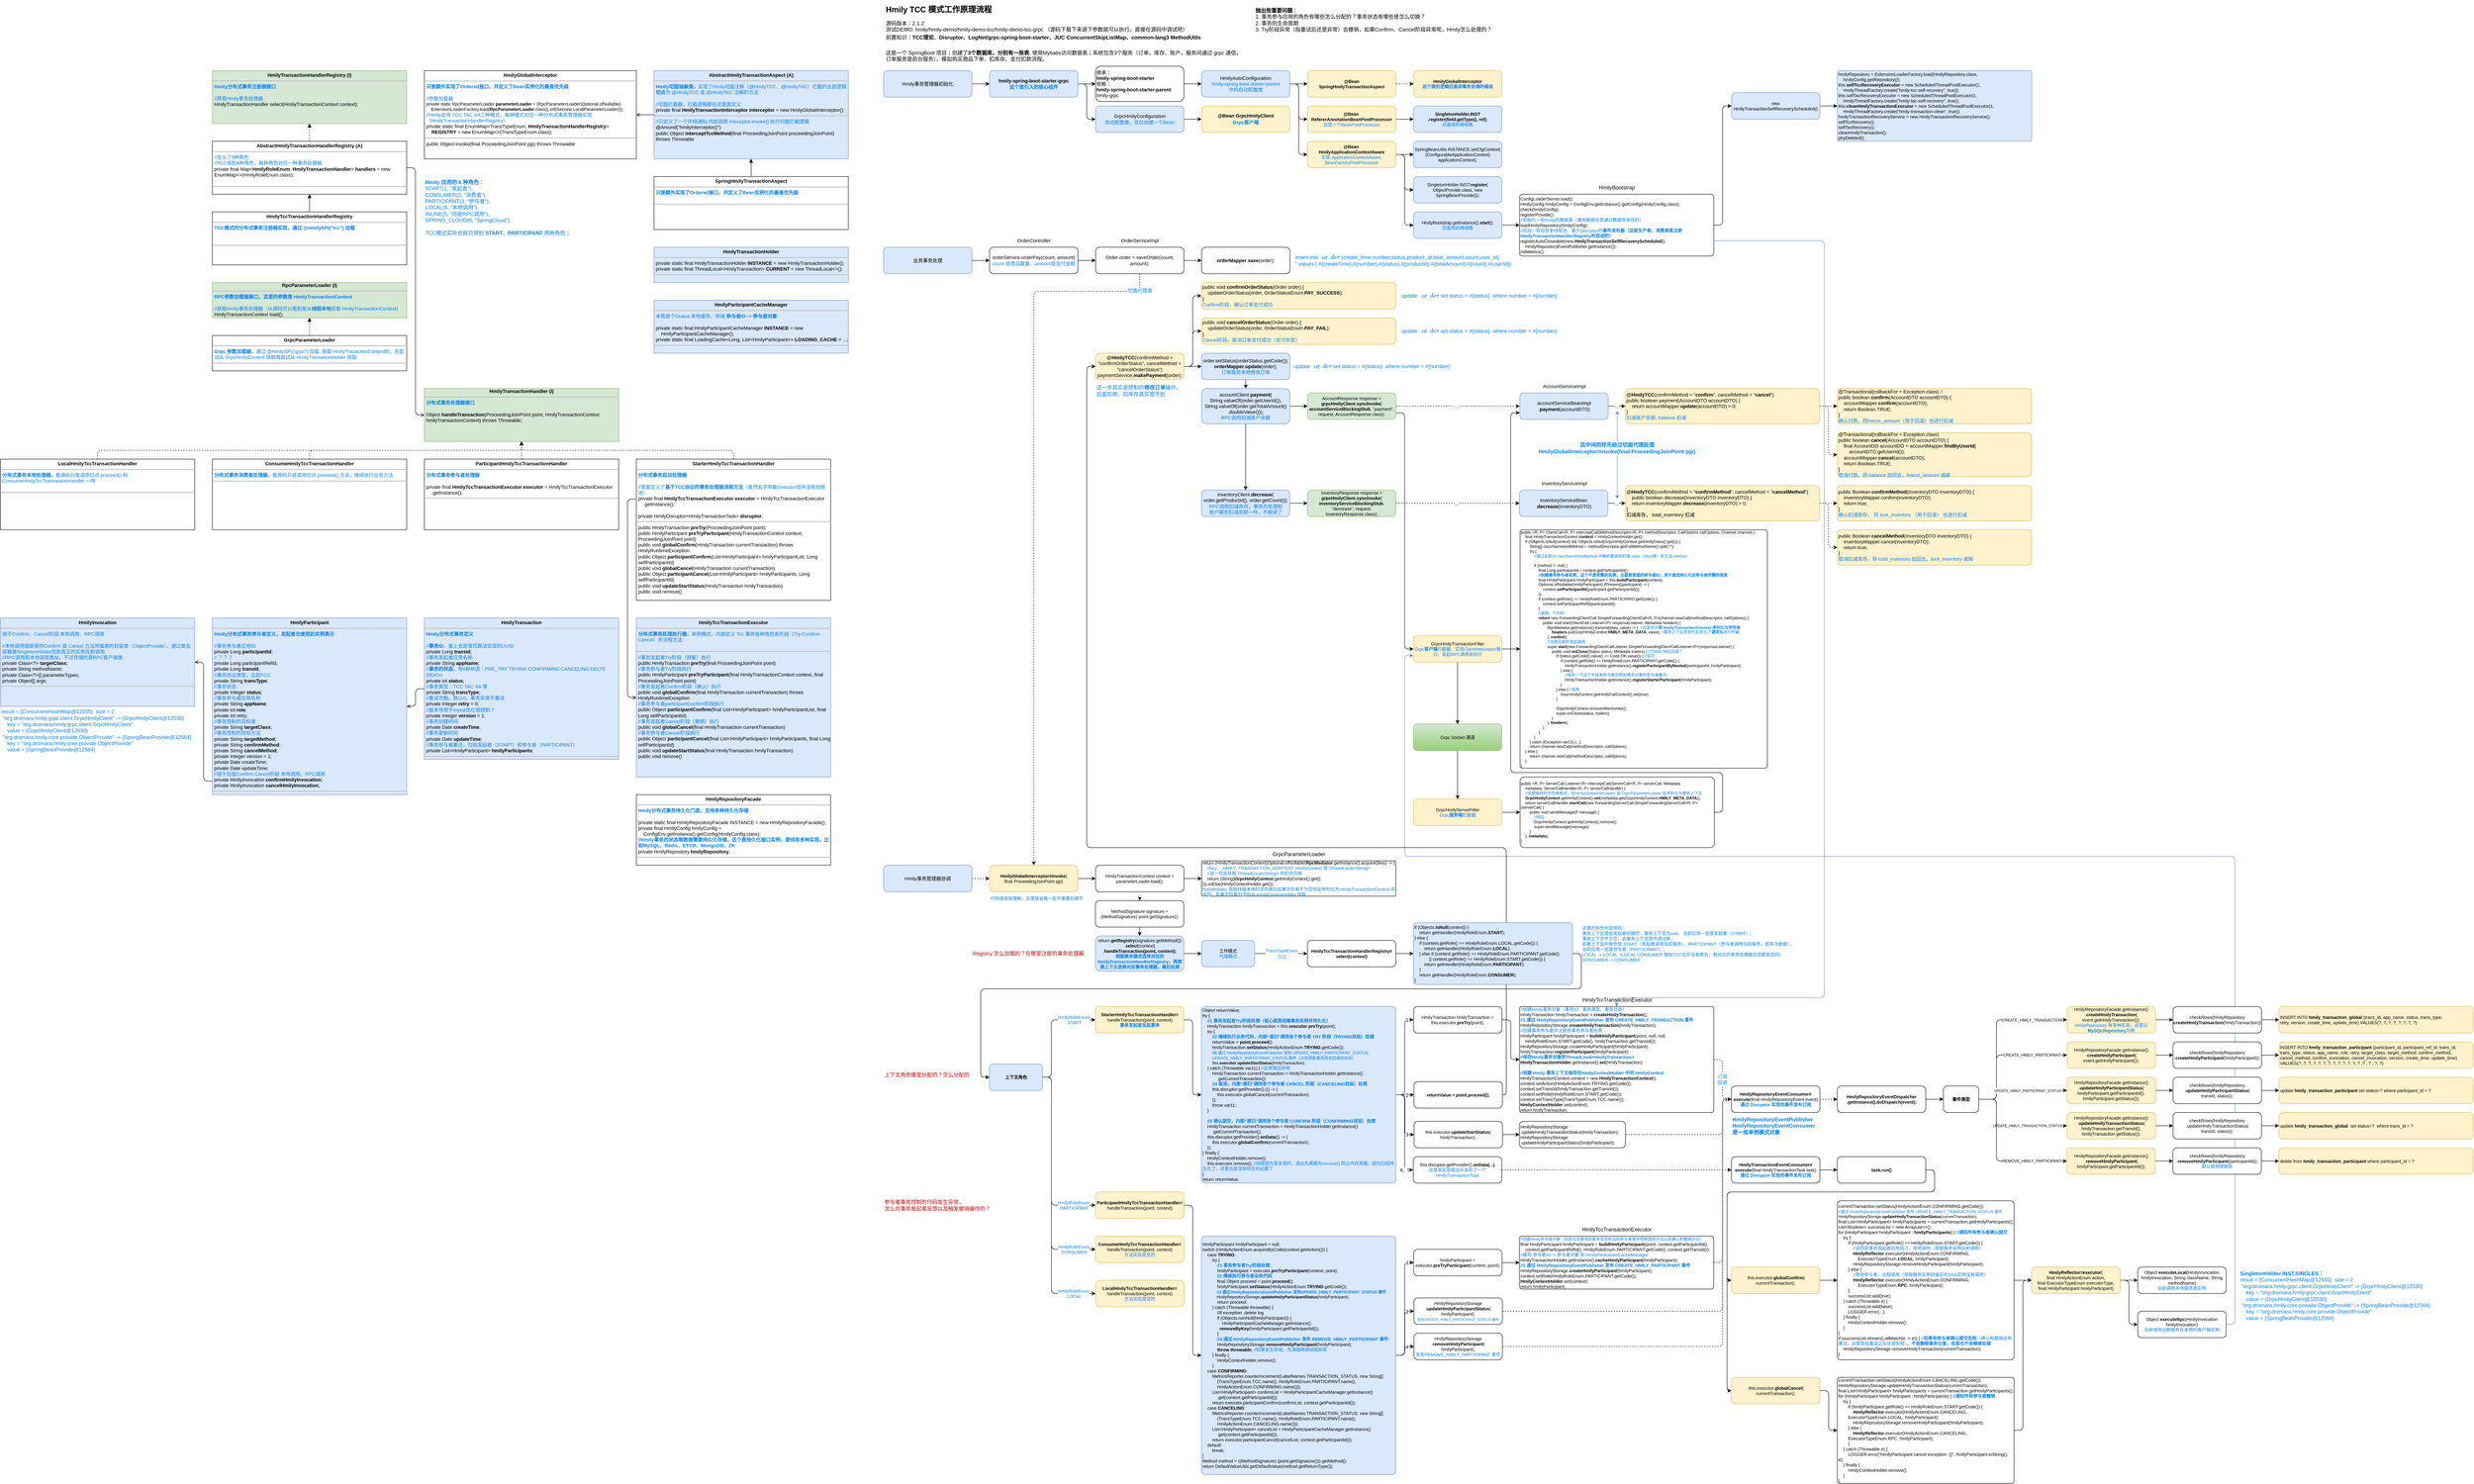 <mxfile version="21.6.5" type="device" pages="2">
  <diagram name="hmily" id="uB3T4hW82Nwa9GDvWSnv">
    <mxGraphModel dx="3628" dy="674" grid="1" gridSize="10" guides="1" tooltips="1" connect="1" arrows="1" fold="1" page="1" pageScale="1" pageWidth="827" pageHeight="1169" math="0" shadow="0">
      <root>
        <mxCell id="0" />
        <mxCell id="1" parent="0" />
        <mxCell id="ILePiL2lHhwXlFeLtQY4-19" style="edgeStyle=orthogonalEdgeStyle;rounded=1;orthogonalLoop=1;jettySize=auto;html=1;exitX=1;exitY=0.5;exitDx=0;exitDy=0;entryX=0;entryY=0.75;entryDx=0;entryDy=0;fillColor=#dae8fc;strokeColor=#6c8ebf;" edge="1" parent="1" source="ILePiL2lHhwXlFeLtQY4-14" target="YnnrP53jlHVHSCE78MQg-6">
          <mxGeometry relative="1" as="geometry">
            <Array as="points">
              <mxPoint x="3100" y="3000" />
              <mxPoint x="3100" y="1940" />
              <mxPoint x="1220" y="1940" />
              <mxPoint x="1220" y="1485" />
            </Array>
          </mxGeometry>
        </mxCell>
        <mxCell id="YnnrP53jlHVHSCE78MQg-5" style="edgeStyle=orthogonalEdgeStyle;rounded=1;orthogonalLoop=1;jettySize=auto;html=1;exitX=1;exitY=0.5;exitDx=0;exitDy=0;entryX=0;entryY=0.5;entryDx=0;entryDy=0;" parent="1" source="YnnrP53jlHVHSCE78MQg-2" target="b_DPwCItqDpnZili3_qI-9" edge="1">
          <mxGeometry relative="1" as="geometry">
            <Array as="points">
              <mxPoint x="1450" y="2480" />
              <mxPoint x="1450" y="1920" />
              <mxPoint x="500" y="1920" />
              <mxPoint x="500" y="830" />
            </Array>
          </mxGeometry>
        </mxCell>
        <mxCell id="b_DPwCItqDpnZili3_qI-1" value="&lt;h1 style=&quot;font-size: 18px;&quot;&gt;&lt;font style=&quot;font-size: 18px;&quot;&gt;Hmily TCC 模式工作原理流程&lt;/font&gt;&lt;/h1&gt;&lt;div style=&quot;font-size: 12px;&quot;&gt;&lt;div style=&quot;&quot;&gt;&lt;font style=&quot;font-size: 12px;&quot;&gt;源码版本：2.1.2&lt;/font&gt;&lt;/div&gt;&lt;/div&gt;&lt;div style=&quot;font-size: 12px;&quot;&gt;测试DEMO: hmily/hmily-demo/hmily-demo-tcc/hmily-demo-tcc-grpc （源码下载下来调下参数就可以执行，直接在源码中调试吧）&lt;/div&gt;&lt;div style=&quot;&quot;&gt;&lt;span style=&quot;font-size: 12px;&quot;&gt;前置知识：&lt;/span&gt;&lt;b style=&quot;font-size: 12px;&quot;&gt;TCC理论&lt;/b&gt;&lt;span style=&quot;font-size: 12px;&quot;&gt;、&lt;/span&gt;&lt;b style=&quot;font-size: 12px;&quot;&gt;Disruptor、&lt;/b&gt;&lt;span style=&quot;background-color: initial;&quot;&gt;&lt;b style=&quot;&quot;&gt;&lt;font style=&quot;font-size: 12px;&quot;&gt;LogNet/grpc-spring-boot-starter、JUC&amp;nbsp;&lt;/font&gt;&lt;/b&gt;&lt;/span&gt;&lt;b style=&quot;background-color: initial;&quot;&gt;&lt;font style=&quot;font-size: 12px;&quot;&gt;ConcurrentSkipListMap、common-lang3 MethodUtils&lt;/font&gt;&lt;/b&gt;&lt;/div&gt;&lt;div style=&quot;&quot;&gt;&lt;b style=&quot;background-color: initial;&quot;&gt;&lt;br&gt;&lt;/b&gt;&lt;/div&gt;&lt;div style=&quot;font-size: 12px;&quot;&gt;这是一个 SpringBoot 项目；创建了&lt;b&gt;3个数据库，分别有一张表&lt;/b&gt;, 使用Mybatis访问数据表；系统包含3个服务（订单、库存、账户，服务间通过 grpc 通信，订单服务是前台服务），模拟购买商品下单、扣库存、支付扣款流程。&lt;/div&gt;&lt;div style=&quot;font-size: 12px;&quot;&gt;&lt;br&gt;&lt;/div&gt;" style="text;html=1;strokeColor=none;fillColor=none;spacing=5;spacingTop=-20;whiteSpace=wrap;overflow=hidden;rounded=0;fontSize=16;" parent="1" vertex="1">
          <mxGeometry x="40" y="10" width="820" height="130" as="geometry" />
        </mxCell>
        <mxCell id="b_DPwCItqDpnZili3_qI-6" style="edgeStyle=orthogonalEdgeStyle;rounded=1;orthogonalLoop=1;jettySize=auto;html=1;exitX=1;exitY=0.5;exitDx=0;exitDy=0;" parent="1" source="b_DPwCItqDpnZili3_qI-2" target="b_DPwCItqDpnZili3_qI-5" edge="1">
          <mxGeometry relative="1" as="geometry" />
        </mxCell>
        <mxCell id="b_DPwCItqDpnZili3_qI-2" value="业务事务处理" style="rounded=1;whiteSpace=wrap;html=1;fontSize=11;fillColor=#dae8fc;strokeColor=#6c8ebf;" parent="1" vertex="1">
          <mxGeometry x="40" y="560" width="200" height="60" as="geometry" />
        </mxCell>
        <mxCell id="b_DPwCItqDpnZili3_qI-3" value="OrderController" style="text;html=1;align=center;verticalAlign=middle;resizable=0;points=[];autosize=1;strokeColor=none;fillColor=none;fontSize=11;" parent="1" vertex="1">
          <mxGeometry x="330" y="530" width="100" height="30" as="geometry" />
        </mxCell>
        <mxCell id="b_DPwCItqDpnZili3_qI-60" value="" style="edgeStyle=orthogonalEdgeStyle;rounded=1;orthogonalLoop=1;jettySize=auto;html=1;" parent="1" source="b_DPwCItqDpnZili3_qI-4" target="b_DPwCItqDpnZili3_qI-59" edge="1">
          <mxGeometry relative="1" as="geometry" />
        </mxCell>
        <mxCell id="b_DPwCItqDpnZili3_qI-4" value="Hmily事务管理器初始化" style="rounded=1;whiteSpace=wrap;html=1;fontSize=11;fillColor=#dae8fc;strokeColor=#6c8ebf;" parent="1" vertex="1">
          <mxGeometry x="40" y="160" width="200" height="60" as="geometry" />
        </mxCell>
        <mxCell id="b_DPwCItqDpnZili3_qI-8" value="" style="edgeStyle=orthogonalEdgeStyle;rounded=1;orthogonalLoop=1;jettySize=auto;html=1;fontSize=11;" parent="1" source="b_DPwCItqDpnZili3_qI-5" target="b_DPwCItqDpnZili3_qI-7" edge="1">
          <mxGeometry relative="1" as="geometry" />
        </mxCell>
        <mxCell id="b_DPwCItqDpnZili3_qI-5" value="orderService.orderPay(count, amount)&lt;br style=&quot;font-size: 11px;&quot;&gt;&lt;font color=&quot;#007fff&quot; style=&quot;font-size: 11px;&quot;&gt;count 是商品数量，amount是支付金额&lt;/font&gt;" style="rounded=1;whiteSpace=wrap;html=1;fontSize=11;" parent="1" vertex="1">
          <mxGeometry x="280" y="560" width="200" height="60" as="geometry" />
        </mxCell>
        <mxCell id="b_DPwCItqDpnZili3_qI-12" value="" style="edgeStyle=orthogonalEdgeStyle;rounded=1;orthogonalLoop=1;jettySize=auto;html=1;fontSize=11;" parent="1" source="b_DPwCItqDpnZili3_qI-7" target="b_DPwCItqDpnZili3_qI-11" edge="1">
          <mxGeometry relative="1" as="geometry" />
        </mxCell>
        <mxCell id="b_DPwCItqDpnZili3_qI-88" style="edgeStyle=orthogonalEdgeStyle;rounded=1;orthogonalLoop=1;jettySize=auto;html=1;exitX=0.5;exitY=1;exitDx=0;exitDy=0;entryX=0.5;entryY=0;entryDx=0;entryDy=0;dashed=1;" parent="1" source="b_DPwCItqDpnZili3_qI-7" target="b_DPwCItqDpnZili3_qI-86" edge="1">
          <mxGeometry relative="1" as="geometry">
            <Array as="points">
              <mxPoint x="620" y="660" />
              <mxPoint x="380" y="660" />
            </Array>
          </mxGeometry>
        </mxCell>
        <mxCell id="b_DPwCItqDpnZili3_qI-143" value="&lt;font color=&quot;#007fff&quot;&gt;切面代理类&lt;/font&gt;" style="edgeLabel;html=1;align=center;verticalAlign=middle;resizable=0;points=[];" parent="b_DPwCItqDpnZili3_qI-88" vertex="1" connectable="0">
          <mxGeometry x="-0.951" y="1" relative="1" as="geometry">
            <mxPoint x="-1" y="-1" as="offset" />
          </mxGeometry>
        </mxCell>
        <mxCell id="b_DPwCItqDpnZili3_qI-7" value="Order order = saveOrder(count, amount);" style="rounded=1;whiteSpace=wrap;html=1;fontSize=11;" parent="1" vertex="1">
          <mxGeometry x="520" y="560" width="200" height="60" as="geometry" />
        </mxCell>
        <mxCell id="b_DPwCItqDpnZili3_qI-15" value="" style="edgeStyle=orthogonalEdgeStyle;rounded=1;orthogonalLoop=1;jettySize=auto;html=1;" parent="1" source="b_DPwCItqDpnZili3_qI-9" target="b_DPwCItqDpnZili3_qI-14" edge="1">
          <mxGeometry relative="1" as="geometry" />
        </mxCell>
        <mxCell id="b_DPwCItqDpnZili3_qI-45" style="edgeStyle=orthogonalEdgeStyle;rounded=1;orthogonalLoop=1;jettySize=auto;html=1;exitX=1;exitY=0.5;exitDx=0;exitDy=0;entryX=0;entryY=0.5;entryDx=0;entryDy=0;" parent="1" source="b_DPwCItqDpnZili3_qI-9" target="b_DPwCItqDpnZili3_qI-44" edge="1">
          <mxGeometry relative="1" as="geometry" />
        </mxCell>
        <mxCell id="b_DPwCItqDpnZili3_qI-46" style="edgeStyle=orthogonalEdgeStyle;rounded=1;orthogonalLoop=1;jettySize=auto;html=1;exitX=1;exitY=0.5;exitDx=0;exitDy=0;entryX=0;entryY=0.5;entryDx=0;entryDy=0;" parent="1" source="b_DPwCItqDpnZili3_qI-9" target="b_DPwCItqDpnZili3_qI-43" edge="1">
          <mxGeometry relative="1" as="geometry" />
        </mxCell>
        <mxCell id="b_DPwCItqDpnZili3_qI-9" value="@&lt;b&gt;HmilyTCC&lt;/b&gt;(confirmMethod = &quot;confirmOrderStatus&quot;, cancelMethod = &quot;cancelOrderStatus&quot;)&lt;br&gt;paymentService.&lt;b&gt;makePayment&lt;/b&gt;(order);" style="rounded=1;whiteSpace=wrap;html=1;fontSize=11;fillColor=#fff2cc;strokeColor=#d6b656;" parent="1" vertex="1">
          <mxGeometry x="520" y="800" width="200" height="60" as="geometry" />
        </mxCell>
        <mxCell id="b_DPwCItqDpnZili3_qI-11" value="&lt;b&gt;orderMapper&lt;/b&gt;.&lt;b&gt;save&lt;/b&gt;(order);" style="rounded=1;whiteSpace=wrap;html=1;fontSize=11;" parent="1" vertex="1">
          <mxGeometry x="760" y="560" width="200" height="60" as="geometry" />
        </mxCell>
        <mxCell id="b_DPwCItqDpnZili3_qI-13" value="OrderServiceImpl" style="text;html=1;align=center;verticalAlign=middle;resizable=0;points=[];autosize=1;strokeColor=none;fillColor=none;fontSize=11;" parent="1" vertex="1">
          <mxGeometry x="565" y="530" width="110" height="30" as="geometry" />
        </mxCell>
        <mxCell id="b_DPwCItqDpnZili3_qI-17" value="" style="edgeStyle=orthogonalEdgeStyle;rounded=1;orthogonalLoop=1;jettySize=auto;html=1;" parent="1" source="b_DPwCItqDpnZili3_qI-14" target="b_DPwCItqDpnZili3_qI-16" edge="1">
          <mxGeometry relative="1" as="geometry" />
        </mxCell>
        <mxCell id="b_DPwCItqDpnZili3_qI-14" value="order.setStatus(orderStatus.getCode());&lt;br&gt;&lt;b&gt;orderMapper&lt;/b&gt;.&lt;b&gt;update&lt;/b&gt;(order);&lt;br&gt;&lt;font color=&quot;#007fff&quot;&gt;订单服务本地修改订单&lt;br&gt;&lt;/font&gt;" style="rounded=1;whiteSpace=wrap;html=1;fontSize=11;fillColor=#dae8fc;strokeColor=#6c8ebf;" parent="1" vertex="1">
          <mxGeometry x="760" y="800" width="200" height="60" as="geometry" />
        </mxCell>
        <mxCell id="b_DPwCItqDpnZili3_qI-19" value="" style="edgeStyle=orthogonalEdgeStyle;rounded=1;orthogonalLoop=1;jettySize=auto;html=1;" parent="1" source="b_DPwCItqDpnZili3_qI-16" target="b_DPwCItqDpnZili3_qI-18" edge="1">
          <mxGeometry relative="1" as="geometry" />
        </mxCell>
        <mxCell id="b_DPwCItqDpnZili3_qI-23" style="edgeStyle=orthogonalEdgeStyle;rounded=1;orthogonalLoop=1;jettySize=auto;html=1;exitX=1;exitY=0.5;exitDx=0;exitDy=0;" parent="1" source="b_DPwCItqDpnZili3_qI-16" target="b_DPwCItqDpnZili3_qI-20" edge="1">
          <mxGeometry relative="1" as="geometry" />
        </mxCell>
        <mxCell id="b_DPwCItqDpnZili3_qI-16" value="accountClient.&lt;b&gt;payment&lt;/b&gt;(&lt;br&gt;String.valueOf(order.getUserId()), String.valueOf(order.getTotalAmount()&lt;br&gt;.doubleValue()));&lt;br&gt;&lt;font color=&quot;#007fff&quot;&gt;RPC调用扣减账户余额&lt;/font&gt;" style="rounded=1;whiteSpace=wrap;html=1;fontSize=11;fillColor=#dae8fc;strokeColor=#6c8ebf;" parent="1" vertex="1">
          <mxGeometry x="760" y="880" width="200" height="80" as="geometry" />
        </mxCell>
        <mxCell id="b_DPwCItqDpnZili3_qI-25" value="" style="edgeStyle=orthogonalEdgeStyle;rounded=1;orthogonalLoop=1;jettySize=auto;html=1;" parent="1" source="b_DPwCItqDpnZili3_qI-18" target="b_DPwCItqDpnZili3_qI-24" edge="1">
          <mxGeometry relative="1" as="geometry" />
        </mxCell>
        <mxCell id="b_DPwCItqDpnZili3_qI-18" value="inventoryClient.&lt;b&gt;decrease&lt;/b&gt;(&lt;br&gt;order.getProductId(), order.getCount());&lt;br&gt;&lt;font color=&quot;#007fff&quot;&gt;RPC调用扣减库存，事务的处理和&lt;br&gt;账户服务扣减余额一样，不细讲了&lt;br&gt;&lt;/font&gt;" style="rounded=1;whiteSpace=wrap;html=1;fontSize=11;fillColor=#dae8fc;strokeColor=#6c8ebf;" parent="1" vertex="1">
          <mxGeometry x="759.75" y="1110" width="200" height="60" as="geometry" />
        </mxCell>
        <mxCell id="b_DPwCItqDpnZili3_qI-27" value="" style="edgeStyle=orthogonalEdgeStyle;rounded=1;orthogonalLoop=1;jettySize=auto;html=1;dashed=1;" parent="1" source="b_DPwCItqDpnZili3_qI-20" target="b_DPwCItqDpnZili3_qI-26" edge="1">
          <mxGeometry relative="1" as="geometry" />
        </mxCell>
        <mxCell id="b_DPwCItqDpnZili3_qI-28" value="..." style="edgeLabel;html=1;align=center;verticalAlign=middle;resizable=0;points=[];" parent="b_DPwCItqDpnZili3_qI-27" vertex="1" connectable="0">
          <mxGeometry x="-0.024" y="-2" relative="1" as="geometry">
            <mxPoint y="-2" as="offset" />
          </mxGeometry>
        </mxCell>
        <mxCell id="YnnrP53jlHVHSCE78MQg-9" style="edgeStyle=orthogonalEdgeStyle;rounded=1;orthogonalLoop=1;jettySize=auto;html=1;exitX=1;exitY=0.75;exitDx=0;exitDy=0;entryX=0;entryY=0.5;entryDx=0;entryDy=0;" parent="1" source="b_DPwCItqDpnZili3_qI-20" target="YnnrP53jlHVHSCE78MQg-6" edge="1">
          <mxGeometry relative="1" as="geometry">
            <Array as="points">
              <mxPoint x="1220" y="935" />
              <mxPoint x="1220" y="1470" />
            </Array>
          </mxGeometry>
        </mxCell>
        <mxCell id="b_DPwCItqDpnZili3_qI-20" value="AccountResponse response = &lt;b style=&quot;font-size: 10px;&quot;&gt;grpcHmilyClient&lt;/b&gt;.&lt;b style=&quot;font-size: 10px;&quot;&gt;syncInvoke&lt;/b&gt;(&lt;br style=&quot;font-size: 10px;&quot;&gt;&lt;b&gt;accountServiceBlockingStub&lt;/b&gt;, &quot;payment&quot;, request, AccountResponse.class);" style="rounded=1;whiteSpace=wrap;html=1;fontSize=10;fillColor=#d5e8d4;strokeColor=#82b366;" parent="1" vertex="1">
          <mxGeometry x="1000" y="890" width="200" height="60" as="geometry" />
        </mxCell>
        <mxCell id="b_DPwCItqDpnZili3_qI-24" value="InventoryResponse response = &lt;b&gt;grpcHmilyClient&lt;/b&gt;.&lt;b&gt;syncInvoke&lt;/b&gt;(&lt;br style=&quot;font-size: 10px;&quot;&gt;&lt;b&gt;inventoryServiceBlockingStub&lt;/b&gt;, &quot;decrease&quot;, request, InventoryResponse.class);" style="rounded=1;whiteSpace=wrap;html=1;fontSize=10;fillColor=#d5e8d4;strokeColor=#82b366;" parent="1" vertex="1">
          <mxGeometry x="999.75" y="1110" width="200" height="60" as="geometry" />
        </mxCell>
        <mxCell id="b_DPwCItqDpnZili3_qI-35" value="" style="edgeStyle=orthogonalEdgeStyle;rounded=1;orthogonalLoop=1;jettySize=auto;html=1;" parent="1" source="b_DPwCItqDpnZili3_qI-26" target="b_DPwCItqDpnZili3_qI-34" edge="1">
          <mxGeometry relative="1" as="geometry" />
        </mxCell>
        <mxCell id="_u3hFmiMN6U5vcW2F68K-4" value="..." style="edgeLabel;html=1;align=center;verticalAlign=middle;resizable=0;points=[];" parent="b_DPwCItqDpnZili3_qI-35" vertex="1" connectable="0">
          <mxGeometry x="-0.087" relative="1" as="geometry">
            <mxPoint as="offset" />
          </mxGeometry>
        </mxCell>
        <mxCell id="b_DPwCItqDpnZili3_qI-26" value="accountServiceBeanImpl&lt;br style=&quot;font-size: 11px;&quot;&gt;.&lt;b&gt;payment&lt;/b&gt;(accountDTO)" style="rounded=1;whiteSpace=wrap;html=1;fontSize=11;fillColor=#dae8fc;strokeColor=#6c8ebf;" parent="1" vertex="1">
          <mxGeometry x="1480.75" y="890" width="200" height="60" as="geometry" />
        </mxCell>
        <mxCell id="b_DPwCItqDpnZili3_qI-30" value="" style="edgeStyle=orthogonalEdgeStyle;rounded=1;orthogonalLoop=1;jettySize=auto;html=1;exitX=1;exitY=0.5;exitDx=0;exitDy=0;dashed=1;" parent="1" source="b_DPwCItqDpnZili3_qI-24" target="b_DPwCItqDpnZili3_qI-32" edge="1">
          <mxGeometry relative="1" as="geometry">
            <mxPoint x="1209.75" y="1139.5" as="sourcePoint" />
            <mxPoint x="1250.75" y="1139.5" as="targetPoint" />
          </mxGeometry>
        </mxCell>
        <mxCell id="b_DPwCItqDpnZili3_qI-31" value="..." style="edgeLabel;html=1;align=center;verticalAlign=middle;resizable=0;points=[];" parent="b_DPwCItqDpnZili3_qI-30" vertex="1" connectable="0">
          <mxGeometry x="-0.024" y="-2" relative="1" as="geometry">
            <mxPoint y="-2" as="offset" />
          </mxGeometry>
        </mxCell>
        <mxCell id="b_DPwCItqDpnZili3_qI-48" value="" style="edgeStyle=orthogonalEdgeStyle;rounded=1;orthogonalLoop=1;jettySize=auto;html=1;" parent="1" source="b_DPwCItqDpnZili3_qI-32" target="b_DPwCItqDpnZili3_qI-47" edge="1">
          <mxGeometry relative="1" as="geometry" />
        </mxCell>
        <mxCell id="_u3hFmiMN6U5vcW2F68K-10" value="..." style="edgeLabel;html=1;align=center;verticalAlign=middle;resizable=0;points=[];" parent="b_DPwCItqDpnZili3_qI-48" vertex="1" connectable="0">
          <mxGeometry x="-0.252" y="-1" relative="1" as="geometry">
            <mxPoint x="5" y="-1" as="offset" />
          </mxGeometry>
        </mxCell>
        <mxCell id="b_DPwCItqDpnZili3_qI-32" value="inventoryServiceBean&lt;br&gt;.&lt;b&gt;decrease&lt;/b&gt;(inventoryDTO)" style="rounded=1;whiteSpace=wrap;html=1;fontSize=11;fillColor=#dae8fc;strokeColor=#6c8ebf;" parent="1" vertex="1">
          <mxGeometry x="1480" y="1110" width="200" height="60" as="geometry" />
        </mxCell>
        <mxCell id="b_DPwCItqDpnZili3_qI-33" value="AccountServiceImpl" style="text;html=1;align=center;verticalAlign=middle;resizable=0;points=[];autosize=1;strokeColor=none;fillColor=none;fontSize=11;" parent="1" vertex="1">
          <mxGeometry x="1520.75" y="860" width="120" height="30" as="geometry" />
        </mxCell>
        <mxCell id="b_DPwCItqDpnZili3_qI-37" value="" style="edgeStyle=orthogonalEdgeStyle;rounded=1;orthogonalLoop=1;jettySize=auto;html=1;dashed=1;" parent="1" source="b_DPwCItqDpnZili3_qI-34" target="b_DPwCItqDpnZili3_qI-36" edge="1">
          <mxGeometry relative="1" as="geometry" />
        </mxCell>
        <mxCell id="b_DPwCItqDpnZili3_qI-40" style="edgeStyle=orthogonalEdgeStyle;rounded=1;orthogonalLoop=1;jettySize=auto;html=1;exitX=1;exitY=0.5;exitDx=0;exitDy=0;entryX=0;entryY=0.5;entryDx=0;entryDy=0;dashed=1;" parent="1" source="b_DPwCItqDpnZili3_qI-34" target="b_DPwCItqDpnZili3_qI-39" edge="1">
          <mxGeometry relative="1" as="geometry" />
        </mxCell>
        <mxCell id="b_DPwCItqDpnZili3_qI-34" value="&lt;div&gt;@&lt;b&gt;HmilyTCC&lt;/b&gt;(confirmMethod = &quot;&lt;b&gt;confirm&lt;/b&gt;&quot;, cancelMethod = &quot;&lt;b&gt;cancel&lt;/b&gt;&quot;)&lt;/div&gt;&lt;div&gt;public boolean payment(AccountDTO accountDTO) {&lt;/div&gt;&lt;div&gt;&amp;nbsp; &amp;nbsp; return accountMapper.&lt;b&gt;update&lt;/b&gt;(accountDTO) &amp;gt; 0;&lt;/div&gt;&lt;div&gt;}&lt;/div&gt;&lt;div&gt;&lt;font color=&quot;#007fff&quot;&gt;扣减账户余额, balance 扣减&lt;/font&gt;&lt;/div&gt;" style="rounded=1;whiteSpace=wrap;html=1;fontSize=11;align=left;fillColor=#fff2cc;strokeColor=#d6b656;" parent="1" vertex="1">
          <mxGeometry x="1719.75" y="880" width="440" height="80" as="geometry" />
        </mxCell>
        <mxCell id="b_DPwCItqDpnZili3_qI-36" value="@Transactional(rollbackFor = Exception.class) &lt;font color=&quot;#007fff&quot;&gt;//&lt;/font&gt;&lt;div&gt;&lt;div&gt;public boolean &lt;b&gt;confirm&lt;/b&gt;(AccountDTO accountDTO) {&lt;/div&gt;&lt;div&gt;&amp;nbsp; &amp;nbsp; accountMapper.&lt;b&gt;confirm&lt;/b&gt;(accountDTO);&lt;/div&gt;&lt;div&gt;&lt;span style=&quot;background-color: initial;&quot;&gt;&amp;nbsp; &amp;nbsp; return Boolean.TRUE;&lt;/span&gt;&lt;/div&gt;&lt;div&gt;}&lt;/div&gt;&lt;/div&gt;&lt;div&gt;&lt;font color=&quot;#007fff&quot;&gt;确认付款，将freeze_amount（用于回滚）也进行扣减&lt;/font&gt;&lt;/div&gt;" style="rounded=1;whiteSpace=wrap;html=1;fontSize=11;align=left;fillColor=#fff2cc;strokeColor=#d6b656;arcSize=9;" parent="1" vertex="1">
          <mxGeometry x="2199.75" y="880" width="440" height="80" as="geometry" />
        </mxCell>
        <mxCell id="b_DPwCItqDpnZili3_qI-39" value="&lt;div&gt;@Transactional(rollbackFor = Exception.class)&lt;/div&gt;&lt;div&gt;public boolean &lt;b&gt;cancel&lt;/b&gt;(AccountDTO accountDTO) {&lt;/div&gt;&lt;div&gt;&amp;nbsp; &amp;nbsp; final AccountDO accountDO = accountMapper.&lt;b&gt;findByUserId&lt;/b&gt;(&lt;/div&gt;&lt;div&gt;&lt;span style=&quot;white-space: pre;&quot;&gt;&#x9;&lt;/span&gt;accountDTO.getUserId());&lt;/div&gt;&lt;div&gt;&amp;nbsp; &amp;nbsp; accountMapper.&lt;b&gt;cancel&lt;/b&gt;(accountDTO);&lt;/div&gt;&lt;div&gt;&amp;nbsp; &amp;nbsp; return Boolean.TRUE;&lt;/div&gt;&lt;div&gt;}&lt;/div&gt;&lt;div&gt;&lt;font color=&quot;#007fff&quot;&gt;取消付款，将 balance 加回去，freeze_amount 减掉&lt;/font&gt;&lt;/div&gt;" style="rounded=1;whiteSpace=wrap;html=1;fontSize=11;align=left;fillColor=#fff2cc;strokeColor=#d6b656;arcSize=10;" parent="1" vertex="1">
          <mxGeometry x="2199.75" y="980" width="440" height="100" as="geometry" />
        </mxCell>
        <mxCell id="b_DPwCItqDpnZili3_qI-42" value="&lt;font color=&quot;#007fff&quot;&gt;这一步其实是控制的&lt;b&gt;修改订单&lt;/b&gt;操作，&lt;br&gt;后面扣款、扣库存其实管不到&lt;/font&gt;" style="text;html=1;align=left;verticalAlign=middle;resizable=0;points=[];autosize=1;strokeColor=none;fillColor=none;" parent="1" vertex="1">
          <mxGeometry x="520" y="865" width="220" height="40" as="geometry" />
        </mxCell>
        <mxCell id="b_DPwCItqDpnZili3_qI-43" value="&lt;div style=&quot;&quot;&gt;public void &lt;b&gt;confirmOrderStatus&lt;/b&gt;(Order order) {&lt;/div&gt;&lt;div style=&quot;&quot;&gt;&amp;nbsp; &amp;nbsp; updateOrderStatus(order, OrderStatusEnum.&lt;b&gt;PAY_SUCCESS&lt;/b&gt;);&lt;/div&gt;}&lt;br&gt;&lt;font color=&quot;#007fff&quot;&gt;Confirm阶段，确认订单支付成功&lt;/font&gt;" style="rounded=1;whiteSpace=wrap;html=1;fontSize=11;fillColor=#fff2cc;strokeColor=#d6b656;align=left;" parent="1" vertex="1">
          <mxGeometry x="759.75" y="640" width="440.25" height="60" as="geometry" />
        </mxCell>
        <mxCell id="b_DPwCItqDpnZili3_qI-44" value="&lt;div&gt;public void &lt;b&gt;cancelOrderStatus&lt;/b&gt;(Order order) {&lt;/div&gt;&lt;div&gt;&amp;nbsp; &amp;nbsp; updateOrderStatus(order, OrderStatusEnum.&lt;b&gt;PAY_FAIL&lt;/b&gt;);&lt;/div&gt;&lt;div&gt;}&lt;/div&gt;&lt;font color=&quot;#007fff&quot;&gt;Cancel阶段，取消订单支付成功（支付失败）&lt;/font&gt;" style="rounded=1;whiteSpace=wrap;html=1;fontSize=11;fillColor=#fff2cc;strokeColor=#d6b656;align=left;" parent="1" vertex="1">
          <mxGeometry x="760" y="720" width="440" height="60" as="geometry" />
        </mxCell>
        <mxCell id="b_DPwCItqDpnZili3_qI-52" style="edgeStyle=orthogonalEdgeStyle;rounded=1;orthogonalLoop=1;jettySize=auto;html=1;exitX=1;exitY=0.5;exitDx=0;exitDy=0;entryX=0;entryY=0.5;entryDx=0;entryDy=0;dashed=1;" parent="1" source="b_DPwCItqDpnZili3_qI-47" target="b_DPwCItqDpnZili3_qI-50" edge="1">
          <mxGeometry relative="1" as="geometry" />
        </mxCell>
        <mxCell id="b_DPwCItqDpnZili3_qI-53" style="edgeStyle=orthogonalEdgeStyle;rounded=1;orthogonalLoop=1;jettySize=auto;html=1;exitX=1;exitY=0.5;exitDx=0;exitDy=0;entryX=0;entryY=0.5;entryDx=0;entryDy=0;dashed=1;" parent="1" source="b_DPwCItqDpnZili3_qI-47" target="b_DPwCItqDpnZili3_qI-51" edge="1">
          <mxGeometry relative="1" as="geometry" />
        </mxCell>
        <mxCell id="b_DPwCItqDpnZili3_qI-47" value="&lt;div&gt;@&lt;b&gt;HmilyTCC&lt;/b&gt;(confirmMethod = &quot;&lt;b&gt;confirmMethod&lt;/b&gt;&quot;, cancelMethod = &quot;&lt;b&gt;cancelMethod&lt;/b&gt;&quot;)&lt;/div&gt;&lt;div&gt;&amp;nbsp; &amp;nbsp; public boolean decrease(InventoryDTO inventoryDTO) {&lt;/div&gt;&lt;div&gt;&amp;nbsp; &amp;nbsp; return inventoryMapper.&lt;b&gt;decrease&lt;/b&gt;(inventoryDTO) &amp;gt; 0;&lt;/div&gt;&lt;div&gt;}&lt;/div&gt;&lt;div&gt;扣减库存， total_inventory 扣减&lt;/div&gt;" style="rounded=1;whiteSpace=wrap;html=1;fontSize=11;fillColor=#fff2cc;strokeColor=#d6b656;align=left;" parent="1" vertex="1">
          <mxGeometry x="1719.75" y="1100" width="440" height="80" as="geometry" />
        </mxCell>
        <mxCell id="b_DPwCItqDpnZili3_qI-49" value="InventoryServiceImpl" style="text;html=1;align=center;verticalAlign=middle;resizable=0;points=[];autosize=1;strokeColor=none;fillColor=none;fontSize=11;" parent="1" vertex="1">
          <mxGeometry x="1515.75" y="1080" width="130" height="30" as="geometry" />
        </mxCell>
        <mxCell id="b_DPwCItqDpnZili3_qI-50" value="&lt;div&gt;public Boolean &lt;b&gt;confirmMethod&lt;/b&gt;(InventoryDTO inventoryDTO) {&lt;/div&gt;&lt;div&gt;&amp;nbsp; &amp;nbsp; inventoryMapper.confirm(inventoryDTO);&lt;/div&gt;&lt;div&gt;&amp;nbsp; &amp;nbsp; return true;&lt;/div&gt;&lt;div&gt;}&lt;/div&gt;&lt;div&gt;&lt;font color=&quot;#007fff&quot;&gt;确认扣减库存， 将 lock_inventory （用于回滚） 也进行扣减&lt;/font&gt;&lt;/div&gt;" style="rounded=1;whiteSpace=wrap;html=1;fontSize=11;align=left;fillColor=#fff2cc;strokeColor=#d6b656;arcSize=9;" parent="1" vertex="1">
          <mxGeometry x="2199.75" y="1100" width="440" height="80" as="geometry" />
        </mxCell>
        <mxCell id="b_DPwCItqDpnZili3_qI-51" value="&lt;div&gt;&lt;div&gt;public Boolean &lt;b&gt;cancelMethod&lt;/b&gt;(InventoryDTO inventoryDTO) {&lt;/div&gt;&lt;div&gt;&amp;nbsp; &amp;nbsp; inventoryMapper.cancel(inventoryDTO);&lt;/div&gt;&lt;div&gt;&amp;nbsp; &amp;nbsp; return true;&lt;/div&gt;&lt;div&gt;}&lt;/div&gt;&lt;/div&gt;&lt;div&gt;&lt;font color=&quot;#007fff&quot;&gt;取消扣减库存，将 total_inventory 加回去，lock_inventory 减掉&lt;/font&gt;&lt;/div&gt;" style="rounded=1;whiteSpace=wrap;html=1;fontSize=11;align=left;fillColor=#fff2cc;strokeColor=#d6b656;arcSize=10;" parent="1" vertex="1">
          <mxGeometry x="2199.75" y="1200" width="440" height="80" as="geometry" />
        </mxCell>
        <mxCell id="b_DPwCItqDpnZili3_qI-54" value="&lt;div&gt;&lt;font color=&quot;#007fff&quot;&gt;insert into `order` (create_time,number,status,product_id,total_amount,count,user_id)&amp;nbsp;&lt;/font&gt;&lt;/div&gt;&lt;div&gt;&lt;font color=&quot;#007fff&quot;&gt;&quot; values ( #{createTime},#{number},#{status},#{productId},#{totalAmount},#{count},#{userId})&lt;/font&gt;&lt;/div&gt;" style="text;html=1;align=left;verticalAlign=middle;resizable=0;points=[];autosize=1;strokeColor=none;fillColor=none;" parent="1" vertex="1">
          <mxGeometry x="970" y="570" width="510" height="40" as="geometry" />
        </mxCell>
        <mxCell id="b_DPwCItqDpnZili3_qI-55" value="&lt;font color=&quot;#007fff&quot;&gt;update `order` set status = #{status}&amp;nbsp; where number = #{number}&lt;/font&gt;" style="text;html=1;align=left;verticalAlign=middle;resizable=0;points=[];autosize=1;strokeColor=none;fillColor=none;" parent="1" vertex="1">
          <mxGeometry x="1210" y="655" width="370" height="30" as="geometry" />
        </mxCell>
        <mxCell id="b_DPwCItqDpnZili3_qI-56" value="&lt;font color=&quot;#007fff&quot;&gt;update `order` set status = #{status}&amp;nbsp; where number = #{number}&lt;/font&gt;" style="text;html=1;align=center;verticalAlign=middle;resizable=0;points=[];autosize=1;strokeColor=none;fillColor=none;" parent="1" vertex="1">
          <mxGeometry x="960" y="815" width="370" height="30" as="geometry" />
        </mxCell>
        <mxCell id="b_DPwCItqDpnZili3_qI-57" value="&lt;font color=&quot;#007fff&quot;&gt;update `order` set status = #{status}&amp;nbsp; where number = #{number}&lt;/font&gt;" style="text;html=1;align=left;verticalAlign=middle;resizable=0;points=[];autosize=1;strokeColor=none;fillColor=none;" parent="1" vertex="1">
          <mxGeometry x="1210" y="735" width="370" height="30" as="geometry" />
        </mxCell>
        <mxCell id="b_DPwCItqDpnZili3_qI-87" style="edgeStyle=orthogonalEdgeStyle;rounded=1;orthogonalLoop=1;jettySize=auto;html=1;exitX=1;exitY=0.5;exitDx=0;exitDy=0;entryX=0;entryY=0.5;entryDx=0;entryDy=0;dashed=1;" parent="1" source="b_DPwCItqDpnZili3_qI-58" target="b_DPwCItqDpnZili3_qI-86" edge="1">
          <mxGeometry relative="1" as="geometry" />
        </mxCell>
        <mxCell id="b_DPwCItqDpnZili3_qI-58" value="Hmily事务管理器协调" style="rounded=1;whiteSpace=wrap;html=1;fontSize=11;fillColor=#dae8fc;strokeColor=#6c8ebf;" parent="1" vertex="1">
          <mxGeometry x="40" y="1960" width="200" height="60" as="geometry" />
        </mxCell>
        <mxCell id="b_DPwCItqDpnZili3_qI-62" value="" style="edgeStyle=orthogonalEdgeStyle;rounded=1;orthogonalLoop=1;jettySize=auto;html=1;" parent="1" source="b_DPwCItqDpnZili3_qI-59" target="b_DPwCItqDpnZili3_qI-61" edge="1">
          <mxGeometry relative="1" as="geometry" />
        </mxCell>
        <mxCell id="b_DPwCItqDpnZili3_qI-72" style="edgeStyle=orthogonalEdgeStyle;rounded=1;orthogonalLoop=1;jettySize=auto;html=1;exitX=1;exitY=0.5;exitDx=0;exitDy=0;entryX=0;entryY=0.5;entryDx=0;entryDy=0;" parent="1" source="b_DPwCItqDpnZili3_qI-59" target="b_DPwCItqDpnZili3_qI-64" edge="1">
          <mxGeometry relative="1" as="geometry" />
        </mxCell>
        <mxCell id="b_DPwCItqDpnZili3_qI-59" value="&lt;b&gt;hmily-spring-boot-starter-grpc&lt;br&gt;&lt;font color=&quot;#007fff&quot;&gt;这个是引入的核心组件&lt;/font&gt;&lt;br&gt;&lt;/b&gt;" style="rounded=1;whiteSpace=wrap;html=1;fontSize=11;fillColor=#dae8fc;strokeColor=#6c8ebf;" parent="1" vertex="1">
          <mxGeometry x="280" y="160" width="200" height="60" as="geometry" />
        </mxCell>
        <mxCell id="b_DPwCItqDpnZili3_qI-71" value="" style="edgeStyle=orthogonalEdgeStyle;rounded=1;orthogonalLoop=1;jettySize=auto;html=1;" parent="1" source="b_DPwCItqDpnZili3_qI-61" target="b_DPwCItqDpnZili3_qI-70" edge="1">
          <mxGeometry relative="1" as="geometry" />
        </mxCell>
        <mxCell id="b_DPwCItqDpnZili3_qI-61" value="继承：&lt;br&gt;&lt;b&gt;hmily-spring-boot-starter&lt;br&gt;&lt;/b&gt;依赖：&lt;br&gt;&lt;b&gt;hmily-spring-boot-starter-parent&lt;br&gt;&lt;/b&gt;hmily-grpc" style="rounded=1;whiteSpace=wrap;html=1;fontSize=11;align=left;" parent="1" vertex="1">
          <mxGeometry x="520" y="150" width="200" height="80" as="geometry" />
        </mxCell>
        <mxCell id="b_DPwCItqDpnZili3_qI-69" style="edgeStyle=orthogonalEdgeStyle;rounded=1;orthogonalLoop=1;jettySize=auto;html=1;exitX=1;exitY=0.5;exitDx=0;exitDy=0;" parent="1" source="b_DPwCItqDpnZili3_qI-64" target="b_DPwCItqDpnZili3_qI-68" edge="1">
          <mxGeometry relative="1" as="geometry" />
        </mxCell>
        <mxCell id="b_DPwCItqDpnZili3_qI-64" value="&lt;span style=&quot;font-weight: normal;&quot;&gt;&lt;span&gt;GrpcHmilyConfiguration&lt;/span&gt;&lt;br&gt;&lt;span&gt;&lt;font color=&quot;#007fff&quot;&gt;自动配置类，仅仅创建一个Bean&lt;/font&gt;&lt;/span&gt;&lt;/span&gt;" style="rounded=1;whiteSpace=wrap;html=1;fontSize=11;fillColor=#dae8fc;strokeColor=#6c8ebf;fontStyle=1" parent="1" vertex="1">
          <mxGeometry x="520" y="240" width="200" height="60" as="geometry" />
        </mxCell>
        <mxCell id="b_DPwCItqDpnZili3_qI-68" value="&lt;b&gt;@Bean&amp;nbsp;GrpcHmilyClient&lt;br&gt;&lt;font color=&quot;#007fff&quot;&gt;Grpc客户端&lt;/font&gt;&lt;/b&gt;&lt;span style=&quot;font-family: &amp;quot;JetBrains Mono&amp;quot;, monospace; font-size: 9.8pt; background-color: rgb(43, 43, 43); color: rgb(169, 183, 198);&quot;&gt;&lt;/span&gt;" style="rounded=1;whiteSpace=wrap;html=1;fontSize=11;fillColor=#fff2cc;strokeColor=#d6b656;" parent="1" vertex="1">
          <mxGeometry x="760" y="240" width="200" height="60" as="geometry" />
        </mxCell>
        <mxCell id="b_DPwCItqDpnZili3_qI-74" value="" style="edgeStyle=orthogonalEdgeStyle;rounded=1;orthogonalLoop=1;jettySize=auto;html=1;" parent="1" source="b_DPwCItqDpnZili3_qI-70" target="b_DPwCItqDpnZili3_qI-73" edge="1">
          <mxGeometry relative="1" as="geometry" />
        </mxCell>
        <mxCell id="b_DPwCItqDpnZili3_qI-79" style="edgeStyle=orthogonalEdgeStyle;rounded=1;orthogonalLoop=1;jettySize=auto;html=1;exitX=1;exitY=0.5;exitDx=0;exitDy=0;entryX=0;entryY=0.5;entryDx=0;entryDy=0;" parent="1" source="b_DPwCItqDpnZili3_qI-70" target="b_DPwCItqDpnZili3_qI-75" edge="1">
          <mxGeometry relative="1" as="geometry" />
        </mxCell>
        <mxCell id="b_DPwCItqDpnZili3_qI-80" style="edgeStyle=orthogonalEdgeStyle;rounded=1;orthogonalLoop=1;jettySize=auto;html=1;exitX=1;exitY=0.5;exitDx=0;exitDy=0;entryX=0;entryY=0.5;entryDx=0;entryDy=0;" parent="1" source="b_DPwCItqDpnZili3_qI-70" target="b_DPwCItqDpnZili3_qI-78" edge="1">
          <mxGeometry relative="1" as="geometry" />
        </mxCell>
        <mxCell id="b_DPwCItqDpnZili3_qI-70" value="HmilyAutoConfiguration&lt;br&gt;&lt;div style=&quot;&quot;&gt;&lt;font color=&quot;#007fff&quot;&gt;hmily-spring-boot-starter-parent&lt;/font&gt;&lt;/div&gt;&lt;div style=&quot;&quot;&gt;&lt;font color=&quot;#007fff&quot;&gt;中的自动配置类&lt;/font&gt;&lt;/div&gt;" style="rounded=1;whiteSpace=wrap;html=1;fontSize=11;align=center;fillColor=#dae8fc;strokeColor=#6c8ebf;" parent="1" vertex="1">
          <mxGeometry x="760" y="160" width="200" height="60" as="geometry" />
        </mxCell>
        <mxCell id="b_DPwCItqDpnZili3_qI-85" value="" style="edgeStyle=orthogonalEdgeStyle;rounded=1;orthogonalLoop=1;jettySize=auto;html=1;dashed=1;" parent="1" source="b_DPwCItqDpnZili3_qI-73" target="b_DPwCItqDpnZili3_qI-84" edge="1">
          <mxGeometry relative="1" as="geometry" />
        </mxCell>
        <mxCell id="b_DPwCItqDpnZili3_qI-73" value="&lt;b style=&quot;font-size: 10px;&quot;&gt;@Bean &lt;br&gt;SpringHmilyTransactionAspect&lt;/b&gt;" style="rounded=1;whiteSpace=wrap;html=1;fontSize=10;align=center;fillColor=#fff2cc;strokeColor=#d6b656;" parent="1" vertex="1">
          <mxGeometry x="1000" y="160" width="200" height="60" as="geometry" />
        </mxCell>
        <mxCell id="b_DPwCItqDpnZili3_qI-93" value="" style="edgeStyle=orthogonalEdgeStyle;rounded=1;orthogonalLoop=1;jettySize=auto;html=1;" parent="1" source="b_DPwCItqDpnZili3_qI-75" target="b_DPwCItqDpnZili3_qI-92" edge="1">
          <mxGeometry relative="1" as="geometry" />
        </mxCell>
        <mxCell id="b_DPwCItqDpnZili3_qI-75" value="&lt;b style=&quot;font-size: 10px;&quot;&gt;@Bean&amp;nbsp;&lt;br&gt;&lt;/b&gt;&lt;b&gt;RefererAnnotationBeanPostProcessor&lt;/b&gt;&lt;br&gt;&lt;font style=&quot;&quot; color=&quot;#007fff&quot;&gt;这是一个BeanPostProcessor&lt;/font&gt;" style="rounded=1;whiteSpace=wrap;html=1;fontSize=10;align=center;fillColor=#fff2cc;strokeColor=#d6b656;" parent="1" vertex="1">
          <mxGeometry x="1000" y="240" width="200" height="60" as="geometry" />
        </mxCell>
        <mxCell id="b_DPwCItqDpnZili3_qI-96" value="" style="edgeStyle=orthogonalEdgeStyle;rounded=1;orthogonalLoop=1;jettySize=auto;html=1;" parent="1" source="b_DPwCItqDpnZili3_qI-78" target="b_DPwCItqDpnZili3_qI-95" edge="1">
          <mxGeometry relative="1" as="geometry" />
        </mxCell>
        <mxCell id="Jgbx7IJgLmi5tVRdjDKV-3" style="edgeStyle=orthogonalEdgeStyle;rounded=1;orthogonalLoop=1;jettySize=auto;html=1;exitX=1;exitY=0.5;exitDx=0;exitDy=0;entryX=0;entryY=0.5;entryDx=0;entryDy=0;" parent="1" source="b_DPwCItqDpnZili3_qI-78" target="Jgbx7IJgLmi5tVRdjDKV-1" edge="1">
          <mxGeometry relative="1" as="geometry" />
        </mxCell>
        <mxCell id="Jgbx7IJgLmi5tVRdjDKV-4" style="edgeStyle=orthogonalEdgeStyle;rounded=1;orthogonalLoop=1;jettySize=auto;html=1;exitX=1;exitY=0.5;exitDx=0;exitDy=0;entryX=0;entryY=0.5;entryDx=0;entryDy=0;" parent="1" source="b_DPwCItqDpnZili3_qI-78" target="Jgbx7IJgLmi5tVRdjDKV-2" edge="1">
          <mxGeometry relative="1" as="geometry" />
        </mxCell>
        <mxCell id="b_DPwCItqDpnZili3_qI-78" value="&lt;b style=&quot;font-size: 10px;&quot;&gt;@Bean&amp;nbsp;&lt;br&gt;&lt;/b&gt;&lt;b&gt;HmilyApplicationContextAware&lt;/b&gt;&lt;br&gt;&lt;font color=&quot;#007fff&quot;&gt;实现 ApplicationContextAware, BeanFactoryPostProcessor&lt;br&gt;&lt;/font&gt;" style="rounded=1;whiteSpace=wrap;html=1;fontSize=10;align=center;fillColor=#fff2cc;strokeColor=#d6b656;" parent="1" vertex="1">
          <mxGeometry x="999.75" y="320" width="200" height="60" as="geometry" />
        </mxCell>
        <mxCell id="b_DPwCItqDpnZili3_qI-108" style="edgeStyle=orthogonalEdgeStyle;rounded=1;orthogonalLoop=1;jettySize=auto;html=1;exitX=0;exitY=0.5;exitDx=0;exitDy=0;entryX=1;entryY=0.5;entryDx=0;entryDy=0;endArrow=open;endFill=0;" parent="1" source="b_DPwCItqDpnZili3_qI-81" target="b_DPwCItqDpnZili3_qI-107" edge="1">
          <mxGeometry relative="1" as="geometry" />
        </mxCell>
        <mxCell id="b_DPwCItqDpnZili3_qI-81" value="&lt;p style=&quot;margin: 4px 0px 0px; text-align: center; font-size: 11px;&quot;&gt;&lt;b style=&quot;font-size: 11px;&quot;&gt;AbstractHmilyTransactionAspect (A)&lt;/b&gt;&lt;br style=&quot;font-size: 11px;&quot;&gt;&lt;/p&gt;&lt;hr style=&quot;font-size: 11px;&quot;&gt;&lt;p style=&quot;margin: 0px 0px 0px 4px; font-size: 11px;&quot;&gt;&lt;font style=&quot;font-size: 11px;&quot; color=&quot;#007fff&quot;&gt;&lt;b style=&quot;font-size: 11px;&quot;&gt;Hmily切面抽象类，&lt;/b&gt;实现了Hmily切面注解（@HmilyTCC、@HmilyTAC）拦截的全部逻辑&lt;/font&gt;&lt;/p&gt;&lt;p style=&quot;margin: 0px 0px 0px 4px; font-size: 11px;&quot;&gt;&lt;font color=&quot;#007fff&quot; style=&quot;font-size: 11px;&quot;&gt;&lt;b style=&quot;font-size: 11px;&quot;&gt;切点&lt;/b&gt;为 @HmilyTCC 或 @HmilyTAC 注解的方法&lt;/font&gt;&lt;/p&gt;&lt;p style=&quot;margin: 0px 0px 0px 4px; font-size: 11px;&quot;&gt;&lt;br style=&quot;font-size: 11px;&quot;&gt;&lt;/p&gt;&lt;p style=&quot;margin: 0px 0px 0px 4px; font-size: 11px;&quot;&gt;&lt;font color=&quot;#007fff&quot; style=&quot;font-size: 11px;&quot;&gt;//切面拦截器，拦截逻辑都在这里面定义&lt;/font&gt;&lt;/p&gt;&lt;p style=&quot;margin: 0px 0px 0px 4px; font-size: 11px;&quot;&gt;private final &lt;b style=&quot;font-size: 11px;&quot;&gt;HmilyTransactionInterceptor&lt;/b&gt; &lt;b style=&quot;font-size: 11px;&quot;&gt;interceptor&lt;/b&gt; = new HmilyGlobalInterceptor();&lt;br style=&quot;font-size: 11px;&quot;&gt;&lt;/p&gt;&lt;hr style=&quot;font-size: 11px;&quot;&gt;&lt;p style=&quot;margin: 0px 0px 0px 4px; font-size: 11px;&quot;&gt;&lt;font color=&quot;#007fff&quot; style=&quot;font-size: 11px;&quot;&gt;//只定义了一个环绕通知,内部调用 inteceptor.invoke() 执行切面拦截逻辑&lt;/font&gt;&lt;/p&gt;&lt;p style=&quot;margin: 0px 0px 0px 4px; font-size: 11px;&quot;&gt;@Around(&quot;hmilyInterceptor()&quot;)&lt;/p&gt;&lt;p style=&quot;margin: 0px 0px 0px 4px; font-size: 11px;&quot;&gt;public Object &lt;b style=&quot;font-size: 11px;&quot;&gt;interceptTccMethod&lt;/b&gt;(final ProceedingJoinPoint proceedingJoinPoint) throws Throwable&lt;/p&gt;" style="verticalAlign=top;align=left;overflow=fill;fontSize=11;fontFamily=Helvetica;html=1;whiteSpace=wrap;fillColor=#dae8fc;strokeColor=#6c8ebf;" parent="1" vertex="1">
          <mxGeometry x="-480" y="160" width="440" height="200" as="geometry" />
        </mxCell>
        <mxCell id="b_DPwCItqDpnZili3_qI-83" style="edgeStyle=orthogonalEdgeStyle;rounded=1;orthogonalLoop=1;jettySize=auto;html=1;exitX=0.5;exitY=0;exitDx=0;exitDy=0;endArrow=block;endFill=1;" parent="1" source="b_DPwCItqDpnZili3_qI-82" target="b_DPwCItqDpnZili3_qI-81" edge="1">
          <mxGeometry relative="1" as="geometry" />
        </mxCell>
        <mxCell id="b_DPwCItqDpnZili3_qI-82" value="&lt;p style=&quot;margin: 4px 0px 0px; text-align: center; font-size: 11px;&quot;&gt;&lt;b style=&quot;font-size: 11px;&quot;&gt;SpringHmilyTransactionAspect&lt;/b&gt;&lt;br style=&quot;font-size: 11px;&quot;&gt;&lt;/p&gt;&lt;hr style=&quot;font-size: 11px;&quot;&gt;&lt;p style=&quot;margin: 0px 0px 0px 4px; font-size: 11px;&quot;&gt;&lt;font color=&quot;#007fff&quot; style=&quot;font-size: 11px;&quot;&gt;&lt;b style=&quot;font-size: 11px;&quot;&gt;只是额外实现了Ordered接口，并定义了Bean实例化的最高优先级&lt;/b&gt;&lt;/font&gt;&lt;/p&gt;&lt;p style=&quot;margin: 0px 0px 0px 4px; font-size: 11px;&quot;&gt;&lt;br style=&quot;font-size: 11px;&quot;&gt;&lt;/p&gt;&lt;hr style=&quot;font-size: 11px;&quot;&gt;&lt;p style=&quot;margin: 0px 0px 0px 4px; font-size: 11px;&quot;&gt;&lt;br style=&quot;font-size: 11px;&quot;&gt;&lt;/p&gt;" style="verticalAlign=top;align=left;overflow=fill;fontSize=11;fontFamily=Helvetica;html=1;whiteSpace=wrap;" parent="1" vertex="1">
          <mxGeometry x="-480" y="400" width="440" height="120" as="geometry" />
        </mxCell>
        <mxCell id="b_DPwCItqDpnZili3_qI-84" value="&lt;b&gt;HmilyGlobalInterceptor&lt;br&gt;&lt;font color=&quot;#007fff&quot;&gt;这个类的逻辑后面讲事务协调时细说&lt;/font&gt;&lt;br&gt;&lt;/b&gt;" style="rounded=1;whiteSpace=wrap;html=1;fontSize=10;align=center;fillColor=#fff2cc;strokeColor=#d6b656;" parent="1" vertex="1">
          <mxGeometry x="1240.25" y="160" width="200" height="60" as="geometry" />
        </mxCell>
        <mxCell id="b_DPwCItqDpnZili3_qI-98" value="" style="edgeStyle=orthogonalEdgeStyle;rounded=1;orthogonalLoop=1;jettySize=auto;html=1;" parent="1" source="b_DPwCItqDpnZili3_qI-86" target="b_DPwCItqDpnZili3_qI-97" edge="1">
          <mxGeometry relative="1" as="geometry" />
        </mxCell>
        <mxCell id="b_DPwCItqDpnZili3_qI-86" value="&lt;b&gt;HmilyGlobalInterceptor#invoke&lt;/b&gt;(&lt;br&gt;final ProceedingJoinPoint pjp)" style="rounded=1;whiteSpace=wrap;html=1;fontSize=10;align=center;fillColor=#fff2cc;strokeColor=#d6b656;" parent="1" vertex="1">
          <mxGeometry x="280" y="1960" width="200" height="60" as="geometry" />
        </mxCell>
        <mxCell id="b_DPwCItqDpnZili3_qI-92" value="&lt;b&gt;SingletonHolder.INST&lt;/b&gt;&lt;br&gt;&lt;b&gt;.register(field.getType(), ref);&lt;/b&gt;&lt;br&gt;&lt;font style=&quot;&quot; color=&quot;#007fff&quot;&gt;后面用到再细看&lt;/font&gt;" style="rounded=1;whiteSpace=wrap;html=1;fontSize=10;align=center;fillColor=#dae8fc;strokeColor=#6c8ebf;" parent="1" vertex="1">
          <mxGeometry x="1240" y="240" width="200" height="60" as="geometry" />
        </mxCell>
        <mxCell id="b_DPwCItqDpnZili3_qI-95" value="&lt;div style=&quot;&quot;&gt;SpringBeanUtils.INSTANCE.setCfgContext(&lt;/div&gt;&lt;div style=&quot;&quot;&gt;(ConfigurableApplicationContext) applicationContext);&lt;/div&gt;" style="rounded=1;whiteSpace=wrap;html=1;fontSize=10;align=center;fillColor=#dae8fc;strokeColor=#6c8ebf;" parent="1" vertex="1">
          <mxGeometry x="1240" y="320" width="200" height="60" as="geometry" />
        </mxCell>
        <mxCell id="b_DPwCItqDpnZili3_qI-100" value="" style="edgeStyle=orthogonalEdgeStyle;rounded=1;orthogonalLoop=1;jettySize=auto;html=1;" parent="1" source="b_DPwCItqDpnZili3_qI-97" target="b_DPwCItqDpnZili3_qI-99" edge="1">
          <mxGeometry relative="1" as="geometry" />
        </mxCell>
        <mxCell id="b_DPwCItqDpnZili3_qI-103" value="..." style="edgeLabel;html=1;align=center;verticalAlign=middle;resizable=0;points=[];" parent="b_DPwCItqDpnZili3_qI-100" vertex="1" connectable="0">
          <mxGeometry x="0.56" y="-1" relative="1" as="geometry">
            <mxPoint x="1" y="-11" as="offset" />
          </mxGeometry>
        </mxCell>
        <mxCell id="b_DPwCItqDpnZili3_qI-148" value="" style="edgeStyle=orthogonalEdgeStyle;rounded=1;orthogonalLoop=1;jettySize=auto;html=1;" parent="1" source="b_DPwCItqDpnZili3_qI-97" target="b_DPwCItqDpnZili3_qI-147" edge="1">
          <mxGeometry relative="1" as="geometry" />
        </mxCell>
        <mxCell id="b_DPwCItqDpnZili3_qI-97" value="&lt;span style=&quot;font-weight: normal;&quot;&gt;HmilyTransactionContext context = parameterLoader.load();&lt;/span&gt;" style="rounded=1;whiteSpace=wrap;html=1;fontSize=10;align=center;fontStyle=1" parent="1" vertex="1">
          <mxGeometry x="520" y="1960" width="200" height="60" as="geometry" />
        </mxCell>
        <mxCell id="b_DPwCItqDpnZili3_qI-106" value="" style="edgeStyle=orthogonalEdgeStyle;rounded=1;orthogonalLoop=1;jettySize=auto;html=1;" parent="1" source="b_DPwCItqDpnZili3_qI-99" target="b_DPwCItqDpnZili3_qI-105" edge="1">
          <mxGeometry relative="1" as="geometry" />
        </mxCell>
        <mxCell id="b_DPwCItqDpnZili3_qI-99" value="&lt;span style=&quot;font-weight: normal;&quot;&gt;MethodSignature signature = (MethodSignature) point.getSignature();&lt;/span&gt;" style="rounded=1;whiteSpace=wrap;html=1;fontSize=10;align=center;fontStyle=1" parent="1" vertex="1">
          <mxGeometry x="519.75" y="2040.0" width="200" height="60" as="geometry" />
        </mxCell>
        <mxCell id="b_DPwCItqDpnZili3_qI-104" value="&lt;font color=&quot;#007fff&quot; style=&quot;font-size: 10px;&quot;&gt;代码很容易理解，这里就省略一些不重要的细节&lt;/font&gt;" style="text;html=1;align=left;verticalAlign=middle;resizable=0;points=[];autosize=1;strokeColor=none;fillColor=none;" parent="1" vertex="1">
          <mxGeometry x="280" y="2020" width="230" height="30" as="geometry" />
        </mxCell>
        <mxCell id="b_DPwCItqDpnZili3_qI-113" value="" style="edgeStyle=orthogonalEdgeStyle;rounded=1;orthogonalLoop=1;jettySize=auto;html=1;" parent="1" source="b_DPwCItqDpnZili3_qI-105" target="b_DPwCItqDpnZili3_qI-112" edge="1">
          <mxGeometry relative="1" as="geometry" />
        </mxCell>
        <mxCell id="b_DPwCItqDpnZili3_qI-105" value="&lt;span style=&quot;font-weight: normal;&quot;&gt;return &lt;/span&gt;getRegistry&lt;span style=&quot;font-weight: normal;&quot;&gt;(signature.getMethod())&lt;br&gt;.&lt;/span&gt;select&lt;span style=&quot;font-weight: normal;&quot;&gt;(context)&lt;br&gt;.&lt;/span&gt;handleTransaction(point, context);&lt;br&gt;&lt;font color=&quot;#007fff&quot;&gt;根据事务模式选择对应的 HmilyTransactionHandlerRegistry，再根据上下文选择对应事务处理器，最后处理&lt;/font&gt;" style="rounded=1;whiteSpace=wrap;html=1;fontSize=10;align=center;fontStyle=1;fillColor=#dae8fc;strokeColor=#6c8ebf;" parent="1" vertex="1">
          <mxGeometry x="519.75" y="2120" width="200" height="80" as="geometry" />
        </mxCell>
        <mxCell id="b_DPwCItqDpnZili3_qI-107" value="&lt;p style=&quot;margin: 4px 0px 0px; text-align: center; font-size: 11px;&quot;&gt;&lt;b style=&quot;font-size: 11px;&quot;&gt;HmilyGlobalInterceptor&lt;/b&gt;&lt;br style=&quot;font-size: 11px;&quot;&gt;&lt;/p&gt;&lt;hr style=&quot;font-size: 11px;&quot;&gt;&lt;p style=&quot;margin: 0px 0px 0px 4px; font-size: 11px;&quot;&gt;&lt;font color=&quot;#007fff&quot; style=&quot;font-size: 11px;&quot;&gt;&lt;b style=&quot;font-size: 11px;&quot;&gt;只是额外实现了Ordered接口，并定义了Bean实例化的最高优先级&lt;/b&gt;&lt;/font&gt;&lt;/p&gt;&lt;p style=&quot;margin: 0px 0px 0px 4px; font-size: 11px;&quot;&gt;&lt;br style=&quot;font-size: 11px;&quot;&gt;&lt;/p&gt;&lt;p style=&quot;margin: 0px 0px 0px 4px; font-size: 11px;&quot;&gt;&lt;font color=&quot;#007fff&quot;&gt;//参数加载器&lt;/font&gt;&lt;/p&gt;&lt;p style=&quot;margin: 0px 0px 0px 4px; font-size: 10px;&quot;&gt;private static RpcParameterLoader &lt;b&gt;parameterLoader&lt;/b&gt;&amp;nbsp;= (RpcParameterLoader)Optional.ofNullable(&lt;br&gt;&amp;nbsp; &amp;nbsp; ExtensionLoaderFactory.load(&lt;b&gt;RpcParameterLoader&lt;/b&gt;.class)).orElse(new LocalParameterLoader());&lt;br style=&quot;font-size: 11px;&quot;&gt;&lt;/p&gt;&lt;p style=&quot;margin: 0px 0px 0px 4px; font-size: 11px;&quot;&gt;&lt;font color=&quot;#007fff&quot; style=&quot;font-size: 11px;&quot;&gt;//Hmily支持 TCC TAC XA三种模式，每种模式对应一种分布式事务管理器实现（HmilyTransactionHandlerRegistry）&lt;/font&gt;&lt;/p&gt;&lt;p style=&quot;margin: 0px 0px 0px 4px; font-size: 11px;&quot;&gt;private static final EnumMap&amp;lt;TransTypeEnum, &lt;b style=&quot;font-size: 11px;&quot;&gt;HmilyTransactionHandlerRegistry&lt;/b&gt;&amp;gt; &lt;span style=&quot;font-size: 11px;&quot;&gt;&lt;span style=&quot;font-size: 11px;&quot;&gt;&amp;nbsp;&amp;nbsp;&amp;nbsp;&amp;nbsp;&lt;/span&gt;&lt;/span&gt;&lt;b style=&quot;font-size: 11px;&quot;&gt;REGISTRY&lt;/b&gt; = new EnumMap&amp;lt;&amp;gt;(TransTypeEnum.class);&lt;br style=&quot;font-size: 11px;&quot;&gt;&lt;/p&gt;&lt;hr style=&quot;font-size: 11px;&quot;&gt;&lt;p style=&quot;margin: 0px 0px 0px 4px; font-size: 11px;&quot;&gt;public Object invoke(final ProceedingJoinPoint pjp) throws Throwable&amp;nbsp;&lt;br style=&quot;font-size: 11px;&quot;&gt;&lt;/p&gt;" style="verticalAlign=top;align=left;overflow=fill;fontSize=11;fontFamily=Helvetica;html=1;whiteSpace=wrap;" parent="1" vertex="1">
          <mxGeometry x="-1000" y="160" width="480" height="200" as="geometry" />
        </mxCell>
        <mxCell id="b_DPwCItqDpnZili3_qI-115" value="" style="edgeStyle=orthogonalEdgeStyle;rounded=1;orthogonalLoop=1;jettySize=auto;html=1;" parent="1" source="b_DPwCItqDpnZili3_qI-112" target="b_DPwCItqDpnZili3_qI-114" edge="1">
          <mxGeometry relative="1" as="geometry" />
        </mxCell>
        <mxCell id="b_DPwCItqDpnZili3_qI-116" value="&lt;font color=&quot;#007fff&quot; style=&quot;font-size: 10px;&quot;&gt;TransTypeEnum&lt;br&gt;.TCC&lt;/font&gt;" style="edgeLabel;html=1;align=center;verticalAlign=middle;resizable=0;points=[];" parent="b_DPwCItqDpnZili3_qI-115" vertex="1" connectable="0">
          <mxGeometry x="-0.077" y="-3" relative="1" as="geometry">
            <mxPoint x="5" y="-3" as="offset" />
          </mxGeometry>
        </mxCell>
        <mxCell id="b_DPwCItqDpnZili3_qI-112" value="&lt;span style=&quot;font-weight: 400;&quot;&gt;工作模式&lt;br&gt;&lt;font color=&quot;#007fff&quot;&gt;代理模式&lt;/font&gt;&lt;br&gt;&lt;/span&gt;" style="rounded=1;whiteSpace=wrap;html=1;fontSize=10;align=center;fontStyle=1;fillColor=#dae8fc;strokeColor=#6c8ebf;" parent="1" vertex="1">
          <mxGeometry x="760" y="2130" width="120.25" height="60" as="geometry" />
        </mxCell>
        <mxCell id="b_DPwCItqDpnZili3_qI-151" style="edgeStyle=orthogonalEdgeStyle;rounded=1;orthogonalLoop=1;jettySize=auto;html=1;exitX=1;exitY=0.5;exitDx=0;exitDy=0;entryX=0;entryY=0.5;entryDx=0;entryDy=0;" parent="1" source="b_DPwCItqDpnZili3_qI-114" target="b_DPwCItqDpnZili3_qI-150" edge="1">
          <mxGeometry relative="1" as="geometry" />
        </mxCell>
        <mxCell id="b_DPwCItqDpnZili3_qI-114" value="HmilyTccTransactionHandlerRegistry#&lt;br&gt;select(context)" style="whiteSpace=wrap;html=1;fontSize=10;rounded=1;fontStyle=1;" parent="1" vertex="1">
          <mxGeometry x="999.74" y="2130" width="200.26" height="60" as="geometry" />
        </mxCell>
        <mxCell id="b_DPwCItqDpnZili3_qI-117" value="&lt;p style=&quot;margin: 4px 0px 0px; text-align: center;&quot;&gt;&lt;b&gt;HmilyTransactionHandlerRegistry (I)&lt;/b&gt;&lt;br style=&quot;font-size: 11px;&quot;&gt;&lt;/p&gt;&lt;hr style=&quot;font-size: 11px;&quot;&gt;&lt;p style=&quot;margin: 0px 0px 0px 4px; font-size: 11px;&quot;&gt;&lt;font color=&quot;#007fff&quot;&gt;&lt;b&gt;Hmily分布式事务注册器接口&lt;/b&gt;&lt;/font&gt;&lt;/p&gt;&lt;p style=&quot;margin: 0px 0px 0px 4px; font-size: 11px;&quot;&gt;&lt;br&gt;&lt;/p&gt;&lt;p style=&quot;margin: 0px 0px 0px 4px; font-size: 11px;&quot;&gt;&lt;font color=&quot;#007fff&quot;&gt;//获取Hmily事务处理器&lt;/font&gt;&lt;/p&gt;&lt;p style=&quot;margin: 0px 0px 0px 4px; font-size: 11px;&quot;&gt;&lt;span style=&quot;background-color: initial;&quot;&gt;HmilyTransactionHandler select(HmilyTransactionContext context);&lt;/span&gt;&lt;br&gt;&lt;/p&gt;" style="verticalAlign=top;align=left;overflow=fill;fontSize=11;fontFamily=Helvetica;html=1;whiteSpace=wrap;fillColor=#d5e8d4;strokeColor=#82b366;" parent="1" vertex="1">
          <mxGeometry x="-1480" y="160" width="440" height="120" as="geometry" />
        </mxCell>
        <mxCell id="b_DPwCItqDpnZili3_qI-120" style="edgeStyle=orthogonalEdgeStyle;rounded=1;orthogonalLoop=1;jettySize=auto;html=1;exitX=0.5;exitY=0;exitDx=0;exitDy=0;entryX=0.5;entryY=1;entryDx=0;entryDy=0;endArrow=block;endFill=1;dashed=1;" parent="1" source="b_DPwCItqDpnZili3_qI-118" target="b_DPwCItqDpnZili3_qI-117" edge="1">
          <mxGeometry relative="1" as="geometry" />
        </mxCell>
        <mxCell id="b_DPwCItqDpnZili3_qI-122" style="edgeStyle=orthogonalEdgeStyle;rounded=1;orthogonalLoop=1;jettySize=auto;html=1;exitX=1;exitY=0.5;exitDx=0;exitDy=0;endArrow=open;endFill=0;" parent="1" source="b_DPwCItqDpnZili3_qI-118" target="b_DPwCItqDpnZili3_qI-121" edge="1">
          <mxGeometry relative="1" as="geometry">
            <Array as="points">
              <mxPoint x="-1020" y="380" />
              <mxPoint x="-1020" y="940" />
            </Array>
          </mxGeometry>
        </mxCell>
        <mxCell id="b_DPwCItqDpnZili3_qI-118" value="&lt;p style=&quot;margin: 4px 0px 0px; text-align: center;&quot;&gt;&lt;b&gt;AbstractHmilyTransactionHandlerRegistry (A)&lt;/b&gt;&lt;br style=&quot;font-size: 11px;&quot;&gt;&lt;/p&gt;&lt;hr style=&quot;font-size: 11px;&quot;&gt;&lt;p style=&quot;margin: 0px 0px 0px 4px; font-size: 11px;&quot;&gt;&lt;font color=&quot;#007fff&quot;&gt;//定义了6种角色&lt;/font&gt;&lt;/p&gt;&lt;p style=&quot;margin: 0px 0px 0px 4px; font-size: 11px;&quot;&gt;&lt;font color=&quot;#007fff&quot;&gt;//TCC用到4种角色，每种角色对应一种事务处理器&lt;/font&gt;&lt;/p&gt;&lt;p style=&quot;margin: 0px 0px 0px 4px;&quot;&gt;private final Map&amp;lt;&lt;b&gt;HmilyRoleEnum&lt;/b&gt;, &lt;b&gt;HmilyTransactionHandler&lt;/b&gt;&amp;gt; &lt;b&gt;handlers&lt;/b&gt; = new EnumMap&amp;lt;&amp;gt;(HmilyRoleEnum.class);&lt;br style=&quot;font-size: 11px;&quot;&gt;&lt;/p&gt;&lt;p style=&quot;margin: 0px 0px 0px 4px; font-size: 11px;&quot;&gt;&lt;br&gt;&lt;/p&gt;&lt;hr style=&quot;font-size: 11px;&quot;&gt;&lt;p style=&quot;margin: 0px 0px 0px 4px; font-size: 11px;&quot;&gt;&lt;br style=&quot;font-size: 11px;&quot;&gt;&lt;/p&gt;" style="verticalAlign=top;align=left;overflow=fill;fontSize=11;fontFamily=Helvetica;html=1;whiteSpace=wrap;" parent="1" vertex="1">
          <mxGeometry x="-1480" y="320" width="440" height="120" as="geometry" />
        </mxCell>
        <mxCell id="b_DPwCItqDpnZili3_qI-123" style="edgeStyle=orthogonalEdgeStyle;rounded=1;orthogonalLoop=1;jettySize=auto;html=1;exitX=0.5;exitY=0;exitDx=0;exitDy=0;entryX=0.5;entryY=1;entryDx=0;entryDy=0;endArrow=block;endFill=1;" parent="1" source="b_DPwCItqDpnZili3_qI-119" target="b_DPwCItqDpnZili3_qI-118" edge="1">
          <mxGeometry relative="1" as="geometry" />
        </mxCell>
        <mxCell id="b_DPwCItqDpnZili3_qI-119" value="&lt;p style=&quot;margin: 4px 0px 0px; text-align: center;&quot;&gt;&lt;b&gt;HmilyTccTransactionHandlerRegistry&lt;/b&gt;&lt;br style=&quot;font-size: 11px;&quot;&gt;&lt;/p&gt;&lt;hr style=&quot;font-size: 11px;&quot;&gt;&lt;p style=&quot;margin: 0px 0px 0px 4px;&quot;&gt;&lt;font color=&quot;#007fff&quot;&gt;&lt;b&gt;TCC模式的分布式事务注册器实现，通过&amp;nbsp;&lt;/b&gt;&lt;span style=&quot;background-color: initial;&quot;&gt;&lt;b&gt;@HmilySPI(&quot;tcc&quot;) 加载&lt;/b&gt;&lt;/span&gt;&lt;/font&gt;&lt;/p&gt;&lt;p style=&quot;margin: 0px 0px 0px 4px; font-size: 11px;&quot;&gt;&lt;br style=&quot;font-size: 11px;&quot;&gt;&lt;/p&gt;&lt;p style=&quot;margin: 0px 0px 0px 4px; font-size: 11px;&quot;&gt;&lt;br&gt;&lt;/p&gt;&lt;hr style=&quot;font-size: 11px;&quot;&gt;&lt;p style=&quot;margin: 0px 0px 0px 4px; font-size: 11px;&quot;&gt;&lt;br style=&quot;font-size: 11px;&quot;&gt;&lt;/p&gt;" style="verticalAlign=top;align=left;overflow=fill;fontSize=11;fontFamily=Helvetica;html=1;whiteSpace=wrap;" parent="1" vertex="1">
          <mxGeometry x="-1480" y="480" width="440" height="120" as="geometry" />
        </mxCell>
        <mxCell id="b_DPwCItqDpnZili3_qI-121" value="&lt;div style=&quot;text-align: center;&quot;&gt;&lt;b&gt;HmilyTransactionHandler&amp;nbsp;&lt;/b&gt;&lt;b style=&quot;background-color: initial;&quot;&gt;(I)&lt;/b&gt;&lt;/div&gt;&lt;hr style=&quot;font-size: 11px;&quot;&gt;&lt;p style=&quot;margin: 0px 0px 0px 4px; font-size: 11px;&quot;&gt;&lt;b&gt;&lt;font color=&quot;#007fff&quot;&gt;分布式事务处理器接口&lt;/font&gt;&lt;/b&gt;&lt;/p&gt;&lt;p style=&quot;margin: 0px 0px 0px 4px; font-size: 11px;&quot;&gt;&lt;br&gt;&lt;/p&gt;&lt;p style=&quot;margin: 0px 0px 0px 4px;&quot;&gt;Object &lt;b&gt;handleTransaction&lt;/b&gt;(ProceedingJoinPoint point, HmilyTransactionContext hmilyTransactionContext) throws Throwable;&lt;/p&gt;" style="verticalAlign=top;align=left;overflow=fill;fontSize=11;fontFamily=Helvetica;html=1;whiteSpace=wrap;fillColor=#d5e8d4;strokeColor=#82b366;" parent="1" vertex="1">
          <mxGeometry x="-1000" y="880" width="440" height="120" as="geometry" />
        </mxCell>
        <mxCell id="b_DPwCItqDpnZili3_qI-133" style="edgeStyle=orthogonalEdgeStyle;rounded=1;orthogonalLoop=1;jettySize=auto;html=1;exitX=1;exitY=0.5;exitDx=0;exitDy=0;entryX=0;entryY=0.5;entryDx=0;entryDy=0;" parent="1" source="b_DPwCItqDpnZili3_qI-124" target="b_DPwCItqDpnZili3_qI-128" edge="1">
          <mxGeometry relative="1" as="geometry">
            <Array as="points">
              <mxPoint x="420" y="2440" />
              <mxPoint x="420" y="2730" />
            </Array>
          </mxGeometry>
        </mxCell>
        <mxCell id="b_DPwCItqDpnZili3_qI-134" style="edgeStyle=orthogonalEdgeStyle;rounded=1;orthogonalLoop=1;jettySize=auto;html=1;exitX=1;exitY=0.5;exitDx=0;exitDy=0;entryX=0;entryY=0.5;entryDx=0;entryDy=0;" parent="1" source="b_DPwCItqDpnZili3_qI-124" target="b_DPwCItqDpnZili3_qI-129" edge="1">
          <mxGeometry relative="1" as="geometry">
            <Array as="points">
              <mxPoint x="420" y="2440" />
              <mxPoint x="420" y="2830" />
            </Array>
          </mxGeometry>
        </mxCell>
        <mxCell id="b_DPwCItqDpnZili3_qI-135" style="edgeStyle=orthogonalEdgeStyle;rounded=1;orthogonalLoop=1;jettySize=auto;html=1;exitX=1;exitY=0.5;exitDx=0;exitDy=0;entryX=0;entryY=0.5;entryDx=0;entryDy=0;" parent="1" source="b_DPwCItqDpnZili3_qI-124" target="b_DPwCItqDpnZili3_qI-131" edge="1">
          <mxGeometry relative="1" as="geometry">
            <Array as="points">
              <mxPoint x="420" y="2440" />
              <mxPoint x="420" y="2930" />
            </Array>
          </mxGeometry>
        </mxCell>
        <mxCell id="b_DPwCItqDpnZili3_qI-124" value="上下文角色" style="whiteSpace=wrap;html=1;fontSize=10;rounded=1;fontStyle=1;fillColor=#dae8fc;strokeColor=#6c8ebf;" parent="1" vertex="1">
          <mxGeometry x="279.75" y="2410" width="120.01" height="60" as="geometry" />
        </mxCell>
        <mxCell id="b_DPwCItqDpnZili3_qI-154" value="" style="edgeStyle=orthogonalEdgeStyle;rounded=1;orthogonalLoop=1;jettySize=auto;html=1;" parent="1" source="b_DPwCItqDpnZili3_qI-126" target="b_DPwCItqDpnZili3_qI-153" edge="1">
          <mxGeometry relative="1" as="geometry" />
        </mxCell>
        <mxCell id="b_DPwCItqDpnZili3_qI-126" value="StarterHmilyTccTransactionHandler&lt;span style=&quot;font-weight: normal;&quot;&gt;#&lt;br&gt;&lt;/span&gt;&lt;div&gt;&lt;span style=&quot;font-weight: normal;&quot;&gt;handleTransaction(point, context)&lt;/span&gt;&lt;/div&gt;&lt;div&gt;&lt;font style=&quot;&quot; color=&quot;#007fff&quot;&gt;事务发起者发起事务&lt;/font&gt;&lt;/div&gt;" style="whiteSpace=wrap;html=1;fontSize=10;rounded=1;fontStyle=1;fillColor=#fff2cc;strokeColor=#d6b656;" parent="1" vertex="1">
          <mxGeometry x="519.5" y="2280" width="200.26" height="60" as="geometry" />
        </mxCell>
        <mxCell id="_u3hFmiMN6U5vcW2F68K-16" style="edgeStyle=orthogonalEdgeStyle;rounded=1;orthogonalLoop=1;jettySize=auto;html=1;exitX=1;exitY=0.5;exitDx=0;exitDy=0;" parent="1" source="b_DPwCItqDpnZili3_qI-128" target="_u3hFmiMN6U5vcW2F68K-15" edge="1">
          <mxGeometry relative="1" as="geometry">
            <Array as="points">
              <mxPoint x="740" y="2730" />
              <mxPoint x="740" y="3070" />
            </Array>
          </mxGeometry>
        </mxCell>
        <mxCell id="b_DPwCItqDpnZili3_qI-128" value="ParticipantHmilyTccTransactionHandler&lt;span style=&quot;font-weight: normal;&quot;&gt;#&lt;br style=&quot;border-color: var(--border-color);&quot;&gt;&lt;/span&gt;&lt;div style=&quot;border-color: var(--border-color);&quot;&gt;&lt;span style=&quot;font-weight: normal;&quot;&gt;handleTransaction(point, context)&lt;/span&gt;&lt;/div&gt;" style="whiteSpace=wrap;html=1;fontSize=10;rounded=1;fontStyle=1;fillColor=#fff2cc;strokeColor=#d6b656;" parent="1" vertex="1">
          <mxGeometry x="520" y="2700" width="200.26" height="60" as="geometry" />
        </mxCell>
        <mxCell id="b_DPwCItqDpnZili3_qI-129" value="ConsumeHmilyTccTransactionHandler&lt;span style=&quot;font-weight: normal;&quot;&gt;#&lt;/span&gt;&lt;div&gt;&lt;span style=&quot;font-weight: normal;&quot;&gt;handleTransaction(point, context)&lt;/span&gt;&lt;/div&gt;&lt;div&gt;&lt;span style=&quot;font-weight: normal;&quot;&gt;&lt;font color=&quot;#007fff&quot;&gt;方法实现是空的&lt;/font&gt;&lt;/span&gt;&lt;/div&gt;" style="whiteSpace=wrap;html=1;fontSize=10;rounded=1;fontStyle=1;fillColor=#fff2cc;strokeColor=#d6b656;" parent="1" vertex="1">
          <mxGeometry x="520.0" y="2800" width="200.26" height="60" as="geometry" />
        </mxCell>
        <mxCell id="b_DPwCItqDpnZili3_qI-131" value="LocalHmilyTccTransactionHandler&lt;span style=&quot;font-weight: normal;&quot;&gt;#&lt;/span&gt;&lt;div&gt;&lt;span style=&quot;font-weight: normal;&quot;&gt;handleTransaction(point, context)&lt;/span&gt;&lt;/div&gt;&lt;div&gt;&lt;span style=&quot;font-weight: normal;&quot;&gt;&lt;font color=&quot;#007fff&quot;&gt;方法实现是空的&lt;/font&gt;&lt;/span&gt;&lt;br&gt;&lt;/div&gt;" style="whiteSpace=wrap;html=1;fontSize=10;rounded=1;fontStyle=1;fillColor=#fff2cc;strokeColor=#d6b656;" parent="1" vertex="1">
          <mxGeometry x="520.26" y="2900" width="200.26" height="60" as="geometry" />
        </mxCell>
        <mxCell id="b_DPwCItqDpnZili3_qI-127" style="edgeStyle=orthogonalEdgeStyle;rounded=1;orthogonalLoop=1;jettySize=auto;html=1;exitX=1;exitY=0.5;exitDx=0;exitDy=0;" parent="1" source="b_DPwCItqDpnZili3_qI-124" target="b_DPwCItqDpnZili3_qI-126" edge="1">
          <mxGeometry relative="1" as="geometry">
            <Array as="points">
              <mxPoint x="419.76" y="2440" />
              <mxPoint x="419.76" y="2310" />
            </Array>
          </mxGeometry>
        </mxCell>
        <mxCell id="b_DPwCItqDpnZili3_qI-140" value="HmilyRoleEnum&lt;br&gt;.START" style="edgeLabel;html=1;align=center;verticalAlign=middle;resizable=0;points=[];fontSize=10;fontColor=#007FFF;" parent="b_DPwCItqDpnZili3_qI-127" vertex="1" connectable="0">
          <mxGeometry x="0.542" y="-2" relative="1" as="geometry">
            <mxPoint x="7" y="-2" as="offset" />
          </mxGeometry>
        </mxCell>
        <mxCell id="b_DPwCItqDpnZili3_qI-138" value="HmilyRoleEnum&lt;br&gt;.CONSUMER" style="edgeLabel;html=1;align=center;verticalAlign=middle;resizable=0;points=[];fontSize=10;fontColor=#007FFF;" parent="b_DPwCItqDpnZili3_qI-127" vertex="1" connectable="0">
          <mxGeometry x="0.542" y="-2" relative="1" as="geometry">
            <mxPoint x="7" y="518" as="offset" />
          </mxGeometry>
        </mxCell>
        <mxCell id="b_DPwCItqDpnZili3_qI-139" value="HmilyRoleEnum&lt;br&gt;.LOCAL" style="edgeLabel;html=1;align=center;verticalAlign=middle;resizable=0;points=[];fontSize=10;fontColor=#007FFF;" parent="b_DPwCItqDpnZili3_qI-127" vertex="1" connectable="0">
          <mxGeometry x="0.542" y="-2" relative="1" as="geometry">
            <mxPoint x="7" y="618" as="offset" />
          </mxGeometry>
        </mxCell>
        <mxCell id="b_DPwCItqDpnZili3_qI-137" value="HmilyRoleEnum&lt;br&gt;.PARTICIPANT" style="edgeLabel;html=1;align=center;verticalAlign=middle;resizable=0;points=[];fontSize=10;fontColor=#007FFF;" parent="b_DPwCItqDpnZili3_qI-127" vertex="1" connectable="0">
          <mxGeometry x="0.542" y="-2" relative="1" as="geometry">
            <mxPoint x="7" y="418" as="offset" />
          </mxGeometry>
        </mxCell>
        <mxCell id="b_DPwCItqDpnZili3_qI-144" value="&lt;div style=&quot;text-align: center;&quot;&gt;&lt;b&gt;RpcParameterLoader&lt;/b&gt;&lt;b style=&quot;background-color: initial;&quot;&gt;&amp;nbsp;(I)&lt;/b&gt;&lt;/div&gt;&lt;hr style=&quot;font-size: 11px;&quot;&gt;&lt;p style=&quot;margin: 0px 0px 0px 4px; font-size: 11px;&quot;&gt;&lt;font color=&quot;#007fff&quot;&gt;&lt;b&gt;RPC参数加载器接口，这里的参数是 HmilyTransactionContext&lt;/b&gt;&lt;/font&gt;&lt;/p&gt;&lt;p style=&quot;margin: 0px 0px 0px 4px; font-size: 11px;&quot;&gt;&lt;br&gt;&lt;/p&gt;&lt;p style=&quot;margin: 0px 0px 0px 4px; font-size: 11px;&quot;&gt;&lt;font color=&quot;#007fff&quot;&gt;//获取Hmily事务处理器（从源码可以看到是从&lt;b&gt;线程本地&lt;/b&gt;获取 HmilyTransactionContext）&lt;/font&gt;&lt;/p&gt;&lt;p style=&quot;margin: 0px 0px 0px 4px;&quot;&gt;HmilyTransactionContext load();&lt;br&gt;&lt;/p&gt;" style="verticalAlign=top;align=left;overflow=fill;fontSize=11;fontFamily=Helvetica;html=1;whiteSpace=wrap;fillColor=#d5e8d4;strokeColor=#82b366;" parent="1" vertex="1">
          <mxGeometry x="-1480" y="640" width="440" height="80" as="geometry" />
        </mxCell>
        <mxCell id="b_DPwCItqDpnZili3_qI-146" style="edgeStyle=orthogonalEdgeStyle;rounded=1;orthogonalLoop=1;jettySize=auto;html=1;exitX=0.5;exitY=0;exitDx=0;exitDy=0;endArrow=block;endFill=1;dashed=1;" parent="1" source="b_DPwCItqDpnZili3_qI-145" target="b_DPwCItqDpnZili3_qI-144" edge="1">
          <mxGeometry relative="1" as="geometry" />
        </mxCell>
        <mxCell id="b_DPwCItqDpnZili3_qI-145" value="&lt;p style=&quot;margin: 4px 0px 0px; text-align: center;&quot;&gt;&lt;b&gt;GrpcParameterLoader&lt;/b&gt;&lt;br style=&quot;font-size: 11px;&quot;&gt;&lt;/p&gt;&lt;hr style=&quot;font-size: 11px;&quot;&gt;&lt;p style=&quot;margin: 0px 0px 0px 4px;&quot;&gt;&lt;font color=&quot;#007fff&quot;&gt;&lt;b&gt;Grpc 参数加载器，&lt;/b&gt;通过&amp;nbsp;&lt;span style=&quot;background-color: initial;&quot;&gt;@HmilySPI(&quot;grpc&quot;) 加载, 获取 HmilyTranactionContext时，先尝试从 GrpcHmilyContext 获取再尝试从 HmilyTransationHolder 获取&lt;/span&gt;&lt;/font&gt;&lt;/p&gt;&lt;hr style=&quot;font-size: 11px;&quot;&gt;&lt;p style=&quot;margin: 0px 0px 0px 4px; font-size: 11px;&quot;&gt;&lt;br style=&quot;font-size: 11px;&quot;&gt;&lt;/p&gt;" style="verticalAlign=top;align=left;overflow=fill;fontSize=11;fontFamily=Helvetica;html=1;whiteSpace=wrap;" parent="1" vertex="1">
          <mxGeometry x="-1480" y="760" width="440" height="80" as="geometry" />
        </mxCell>
        <mxCell id="b_DPwCItqDpnZili3_qI-147" value="&lt;div&gt;&lt;span style=&quot;font-weight: normal;&quot;&gt;return (HmilyTransactionContext)Optional.ofNullable(&lt;/span&gt;RpcMediator&lt;span style=&quot;font-weight: normal;&quot;&gt;.getInstance().acquire((key) -&amp;gt; {&lt;/span&gt;&lt;/div&gt;&lt;div&gt;&lt;span style=&quot;font-weight: normal;&quot;&gt;&lt;font color=&quot;#007fff&quot;&gt;&amp;nbsp; &amp;nbsp; //key:&amp;nbsp; _HMILY_TRANSACTION_CONTEXT, HmilyContext 是 ThreadLocal&amp;lt;String&amp;gt;&lt;/font&gt;&lt;/span&gt;&lt;/div&gt;&lt;div&gt;&lt;span style=&quot;font-weight: normal;&quot;&gt;&lt;font color=&quot;#007fff&quot;&gt;&amp;nbsp; &amp;nbsp; //这一句是获取 ThreadLocal&amp;lt;String&amp;gt; 中的字符串&lt;/font&gt;&lt;/span&gt;&lt;/div&gt;&lt;div&gt;&lt;span style=&quot;font-weight: normal;&quot;&gt;&amp;nbsp; &amp;nbsp; return (String)&lt;/span&gt;GrpcHmilyContext&lt;span style=&quot;font-weight: normal;&quot;&gt;.getHmilyContext().get();&amp;nbsp;&lt;/span&gt;&lt;/div&gt;&lt;div&gt;&lt;span style=&quot;font-weight: normal;&quot;&gt;})).orElse(HmilyContextHolder.get());&lt;/span&gt;&lt;/div&gt;&lt;div&gt;&lt;font style=&quot;font-weight: normal;&quot; color=&quot;#007fff&quot;&gt;RpcMediator 获取线程本地的字符串后如果字符串不为空则反序列化为 HmilyTransactionContext 并返回，如果字符串为空则从 HmilyContextHolder 获取&lt;/font&gt;&lt;/div&gt;" style="rounded=1;whiteSpace=wrap;html=1;fontSize=10;align=left;fontStyle=1;arcSize=4;" parent="1" vertex="1">
          <mxGeometry x="760" y="1950" width="440" height="80" as="geometry" />
        </mxCell>
        <mxCell id="b_DPwCItqDpnZili3_qI-149" value="GrpcParameterLoader" style="text;html=1;align=center;verticalAlign=middle;resizable=0;points=[];autosize=1;strokeColor=none;fillColor=none;" parent="1" vertex="1">
          <mxGeometry x="909.75" y="1920" width="140" height="30" as="geometry" />
        </mxCell>
        <mxCell id="b_DPwCItqDpnZili3_qI-152" style="edgeStyle=orthogonalEdgeStyle;rounded=1;orthogonalLoop=1;jettySize=auto;html=1;exitX=1;exitY=0.5;exitDx=0;exitDy=0;entryX=0;entryY=0.5;entryDx=0;entryDy=0;" parent="1" source="b_DPwCItqDpnZili3_qI-150" target="b_DPwCItqDpnZili3_qI-124" edge="1">
          <mxGeometry relative="1" as="geometry">
            <Array as="points">
              <mxPoint x="1620" y="2160" />
              <mxPoint x="1620" y="2240" />
              <mxPoint x="260" y="2240" />
              <mxPoint x="260" y="2440" />
            </Array>
          </mxGeometry>
        </mxCell>
        <mxCell id="b_DPwCItqDpnZili3_qI-150" value="&lt;div&gt;&lt;span style=&quot;font-weight: normal;&quot;&gt;if (Objects.&lt;/span&gt;isNull&lt;span style=&quot;font-weight: normal;&quot;&gt;(context)) {&lt;/span&gt;&lt;/div&gt;&lt;div&gt;&lt;span style=&quot;font-weight: normal;&quot;&gt;&amp;nbsp; &amp;nbsp; return getHandler(HmilyRoleEnum.&lt;/span&gt;START&lt;span style=&quot;font-weight: normal;&quot;&gt;);&lt;/span&gt;&lt;/div&gt;&lt;div&gt;&lt;span style=&quot;font-weight: normal;&quot;&gt;} else {&lt;/span&gt;&lt;/div&gt;&lt;div&gt;&lt;span style=&quot;font-weight: normal;&quot;&gt;&amp;nbsp; &amp;nbsp; if (context.getRole() == HmilyRoleEnum.LOCAL.getCode()) {&lt;/span&gt;&lt;/div&gt;&lt;div&gt;&lt;span style=&quot;font-weight: normal;&quot;&gt;&amp;nbsp; &amp;nbsp; &amp;nbsp; &amp;nbsp; return getHandler(HmilyRoleEnum.&lt;/span&gt;LOCAL&lt;span style=&quot;font-weight: normal;&quot;&gt;);&lt;/span&gt;&lt;/div&gt;&lt;div&gt;&lt;span style=&quot;font-weight: normal;&quot;&gt;&amp;nbsp; &amp;nbsp; } else if (context.getRole() == HmilyRoleEnum.PARTICIPANT.getCode()&lt;/span&gt;&lt;/div&gt;&lt;div&gt;&lt;span style=&quot;font-weight: normal;&quot;&gt;&amp;nbsp; &amp;nbsp; &amp;nbsp; &amp;nbsp; &amp;nbsp; &amp;nbsp; || context.getRole() == HmilyRoleEnum.START.getCode()) {&lt;/span&gt;&lt;/div&gt;&lt;div&gt;&lt;span style=&quot;font-weight: normal;&quot;&gt;&amp;nbsp; &amp;nbsp; &amp;nbsp; &amp;nbsp; return getHandler(HmilyRoleEnum.&lt;/span&gt;PARTICIPANT&lt;span style=&quot;font-weight: normal;&quot;&gt;);&lt;/span&gt;&lt;/div&gt;&lt;div&gt;&lt;span style=&quot;font-weight: normal;&quot;&gt;&amp;nbsp; &amp;nbsp; }&lt;/span&gt;&lt;/div&gt;&lt;div&gt;&lt;span style=&quot;font-weight: normal;&quot;&gt;&amp;nbsp; &amp;nbsp; return getHandler(HmilyRoleEnum.&lt;/span&gt;CONSUMER&lt;span style=&quot;font-weight: normal;&quot;&gt;);&lt;/span&gt;&lt;/div&gt;&lt;div&gt;&lt;span style=&quot;font-weight: normal;&quot;&gt;}&lt;/span&gt;&lt;/div&gt;" style="whiteSpace=wrap;html=1;fontSize=10;rounded=1;fontStyle=1;align=left;arcSize=5;fillColor=#dae8fc;strokeColor=#6c8ebf;" parent="1" vertex="1">
          <mxGeometry x="1239.74" y="2090" width="360.26" height="140" as="geometry" />
        </mxCell>
        <mxCell id="Jgbx7IJgLmi5tVRdjDKV-11" style="edgeStyle=orthogonalEdgeStyle;rounded=1;orthogonalLoop=1;jettySize=auto;html=1;exitX=1;exitY=0.5;exitDx=0;exitDy=0;" parent="1" source="b_DPwCItqDpnZili3_qI-153" target="Jgbx7IJgLmi5tVRdjDKV-9" edge="1">
          <mxGeometry relative="1" as="geometry" />
        </mxCell>
        <mxCell id="Jgbx7IJgLmi5tVRdjDKV-16" value="1" style="edgeLabel;html=1;align=center;verticalAlign=middle;resizable=0;points=[];" parent="Jgbx7IJgLmi5tVRdjDKV-11" vertex="1" connectable="0">
          <mxGeometry x="0.873" y="-3" relative="1" as="geometry">
            <mxPoint x="-2" y="-3" as="offset" />
          </mxGeometry>
        </mxCell>
        <mxCell id="YnnrP53jlHVHSCE78MQg-3" style="edgeStyle=orthogonalEdgeStyle;rounded=1;orthogonalLoop=1;jettySize=auto;html=1;exitX=1;exitY=0.5;exitDx=0;exitDy=0;entryX=0;entryY=0.5;entryDx=0;entryDy=0;" parent="1" source="b_DPwCItqDpnZili3_qI-153" target="YnnrP53jlHVHSCE78MQg-2" edge="1">
          <mxGeometry relative="1" as="geometry" />
        </mxCell>
        <mxCell id="YnnrP53jlHVHSCE78MQg-4" value="2" style="edgeLabel;html=1;align=center;verticalAlign=middle;resizable=0;points=[];" parent="YnnrP53jlHVHSCE78MQg-3" vertex="1" connectable="0">
          <mxGeometry x="0.224" y="-1" relative="1" as="geometry">
            <mxPoint as="offset" />
          </mxGeometry>
        </mxCell>
        <mxCell id="_u3hFmiMN6U5vcW2F68K-62" style="edgeStyle=orthogonalEdgeStyle;rounded=1;orthogonalLoop=1;jettySize=auto;html=1;exitX=1;exitY=0.5;exitDx=0;exitDy=0;" parent="1" source="b_DPwCItqDpnZili3_qI-153" target="_u3hFmiMN6U5vcW2F68K-60" edge="1">
          <mxGeometry relative="1" as="geometry" />
        </mxCell>
        <mxCell id="_u3hFmiMN6U5vcW2F68K-65" value="3" style="edgeLabel;html=1;align=center;verticalAlign=middle;resizable=0;points=[];" parent="_u3hFmiMN6U5vcW2F68K-62" vertex="1" connectable="0">
          <mxGeometry x="0.789" y="-2" relative="1" as="geometry">
            <mxPoint x="-3" y="-2" as="offset" />
          </mxGeometry>
        </mxCell>
        <mxCell id="_u3hFmiMN6U5vcW2F68K-76" style="edgeStyle=orthogonalEdgeStyle;rounded=1;orthogonalLoop=1;jettySize=auto;html=1;exitX=1;exitY=0.5;exitDx=0;exitDy=0;entryX=0;entryY=0.5;entryDx=0;entryDy=0;" parent="1" source="b_DPwCItqDpnZili3_qI-153" target="_u3hFmiMN6U5vcW2F68K-75" edge="1">
          <mxGeometry relative="1" as="geometry" />
        </mxCell>
        <mxCell id="_u3hFmiMN6U5vcW2F68K-77" value="4、5" style="edgeLabel;html=1;align=center;verticalAlign=middle;resizable=0;points=[];" parent="_u3hFmiMN6U5vcW2F68K-76" vertex="1" connectable="0">
          <mxGeometry x="0.879" y="-1" relative="1" as="geometry">
            <mxPoint x="-7" y="-1" as="offset" />
          </mxGeometry>
        </mxCell>
        <mxCell id="b_DPwCItqDpnZili3_qI-153" value="&lt;div&gt;&lt;span style=&quot;font-weight: normal;&quot;&gt;Object returnValue;&lt;/span&gt;&lt;/div&gt;&lt;div&gt;&lt;span style=&quot;font-weight: normal;&quot;&gt;try {&lt;/span&gt;&lt;/div&gt;&lt;div&gt;&lt;span style=&quot;font-weight: normal;&quot;&gt;&amp;nbsp; &amp;nbsp; &lt;/span&gt;&lt;font style=&quot;&quot; color=&quot;#007fff&quot;&gt;//1 事务发起者Try阶段处理（核心就是创建事务实例并持久化）&lt;/font&gt;&lt;/div&gt;&lt;div&gt;&lt;span style=&quot;font-weight: normal;&quot;&gt;&amp;nbsp; &amp;nbsp; HmilyTransaction hmilyTransaction = this.&lt;/span&gt;executor&lt;span style=&quot;font-weight: normal;&quot;&gt;.&lt;/span&gt;preTry&lt;span style=&quot;font-weight: normal;&quot;&gt;(point);&lt;/span&gt;&lt;/div&gt;&lt;div&gt;&lt;span style=&quot;font-weight: normal;&quot;&gt;&amp;nbsp; &amp;nbsp; try {&lt;/span&gt;&lt;/div&gt;&lt;div&gt;&lt;span style=&quot;&quot;&gt;&lt;span style=&quot;&quot;&gt;&amp;nbsp;    &lt;font color=&quot;#007fff&quot;&gt;&amp;nbsp; &amp;nbsp; &amp;nbsp; &lt;/font&gt;&lt;/span&gt;&lt;/span&gt;&lt;font color=&quot;#007fff&quot;&gt;//2&amp;nbsp;继续执行业务代码，内部“递归”调用各个参与者 TRY 阶段（TRYING状态&lt;/font&gt;&lt;font color=&quot;#007fff&quot;&gt;）处理&lt;/font&gt;&lt;br&gt;&lt;/div&gt;&lt;div&gt;&lt;span style=&quot;font-weight: normal;&quot;&gt;&amp;nbsp; &amp;nbsp; &amp;nbsp; &amp;nbsp; returnValue = &lt;/span&gt;point&lt;span style=&quot;font-weight: normal;&quot;&gt;.&lt;/span&gt;proceed&lt;span style=&quot;font-weight: normal;&quot;&gt;();&lt;/span&gt;&lt;/div&gt;&lt;div&gt;&lt;span style=&quot;font-weight: normal;&quot;&gt;&amp;nbsp; &amp;nbsp; &amp;nbsp; &amp;nbsp; hmilyTransaction.&lt;/span&gt;setStatus&lt;span style=&quot;font-weight: normal;&quot;&gt;(HmilyActionEnum.&lt;/span&gt;TRYING&lt;span style=&quot;font-weight: normal;&quot;&gt;.getCode());&lt;/span&gt;&lt;/div&gt;&lt;font style=&quot;font-size: 9px;&quot; color=&quot;#007fff&quot;&gt;&lt;span style=&quot;&quot;&gt;&lt;span style=&quot;white-space: pre;&quot;&gt;&amp;nbsp;&amp;nbsp;&amp;nbsp;&amp;nbsp;&lt;/span&gt;&lt;/span&gt;&amp;nbsp;&lt;span style=&quot;white-space: pre;&quot;&gt;&#x9;&lt;/span&gt;&amp;nbsp;//3&amp;nbsp;&lt;span style=&quot;font-weight: normal;&quot;&gt;通过 HmilyRepositoryEventPublish&lt;/span&gt;&lt;/font&gt;&lt;font style=&quot;font-size: 9px; font-weight: normal;&quot;&gt;&lt;font style=&quot;font-size: 9px;&quot; color=&quot;#007fff&quot;&gt;er 发布 UPDATE_HMILY_PARTICIPANT_STATUS、&lt;span style=&quot;white-space: pre;&quot;&gt;&#x9;&lt;/span&gt;&lt;br&gt;&lt;/font&gt;&lt;font style=&quot;font-size: 9px;&quot; color=&quot;#007fff&quot;&gt;&amp;nbsp;&lt;span style=&quot;white-space: pre;&quot;&gt;&#x9;&lt;/span&gt;&amp;nbsp;UPDATE_HMILY_PARTICIPANT_STATUS 事件（分别更新事务和发起者的状态）&lt;/font&gt;&lt;/font&gt;&lt;div style=&quot;font-size: 9px;&quot;&gt;&lt;span style=&quot;font-weight: normal;&quot;&gt;&amp;nbsp; &amp;nbsp; &amp;nbsp; &amp;nbsp; &amp;nbsp;this.&lt;/span&gt;executor&lt;span style=&quot;font-weight: normal;&quot;&gt;.&lt;/span&gt;updateStartStatus&lt;span style=&quot;font-weight: normal;&quot;&gt;(hmilyTransaction);&lt;/span&gt;&lt;/div&gt;&lt;div&gt;&lt;span style=&quot;font-weight: normal;&quot;&gt;&amp;nbsp; &amp;nbsp; } catch (Throwable var11) { &lt;font color=&quot;#007fff&quot;&gt;//业务抛出异常&lt;/font&gt;&lt;/span&gt;&lt;/div&gt;&lt;div&gt;&lt;span style=&quot;font-weight: normal;&quot;&gt;&amp;nbsp; &amp;nbsp; &amp;nbsp; &amp;nbsp; HmilyTransaction currentTransaction = HmilyTransactionHolder.getInstance()&lt;/span&gt;&lt;/div&gt;&lt;div&gt;&lt;span style=&quot;font-weight: normal;&quot;&gt;&lt;span style=&quot;&quot;&gt;&lt;span style=&quot;&quot;&gt;&amp;nbsp;&amp;nbsp;&amp;nbsp;&amp;nbsp;&lt;/span&gt;&lt;/span&gt;&amp;nbsp; &amp;nbsp; &amp;nbsp; &amp;nbsp; .getCurrentTransaction();&lt;/span&gt;&lt;/div&gt;&lt;div&gt;&lt;span style=&quot;font-weight: normal;&quot;&gt;&lt;span style=&quot;&quot;&gt;&lt;span style=&quot;&quot;&gt;&amp;nbsp;&amp;nbsp;&amp;nbsp;&amp;nbsp;&lt;/span&gt;&lt;/span&gt;&lt;/span&gt;&lt;span style=&quot;&quot;&gt;&amp;nbsp;&amp;nbsp;&amp;nbsp;&amp;nbsp;&lt;/span&gt;&lt;font style=&quot;background-color: initial; border-color: var(--border-color);&quot; color=&quot;#007fff&quot;&gt;//4 取消，内部“递归”调用各个参与者 CANCEL 阶段（CANCELING状态）处理&lt;/font&gt;&lt;/div&gt;&lt;div&gt;&lt;span style=&quot;font-weight: normal;&quot;&gt;&amp;nbsp; &amp;nbsp; &amp;nbsp; &amp;nbsp; this.disruptor.getProvider().&lt;/span&gt;&lt;span style=&quot;font-weight: normal;&quot;&gt;(() -&amp;gt; {&lt;/span&gt;&lt;/div&gt;&lt;div&gt;&lt;span style=&quot;font-weight: normal;&quot;&gt;&amp;nbsp; &amp;nbsp; &amp;nbsp; &amp;nbsp; &amp;nbsp; &amp;nbsp; this.executor.globalCancel(currentTransaction);&lt;/span&gt;&lt;/div&gt;&lt;div&gt;&lt;span style=&quot;font-weight: normal;&quot;&gt;&amp;nbsp; &amp;nbsp; &amp;nbsp; &amp;nbsp; });&lt;/span&gt;&lt;/div&gt;&lt;div&gt;&lt;span style=&quot;font-weight: normal;&quot;&gt;&amp;nbsp; &amp;nbsp; &amp;nbsp; &amp;nbsp; throw var11;&lt;/span&gt;&lt;/div&gt;&lt;div&gt;&lt;span style=&quot;font-weight: normal;&quot;&gt;&amp;nbsp; &amp;nbsp; }&lt;/span&gt;&lt;/div&gt;&lt;div&gt;&lt;span style=&quot;font-weight: normal;&quot;&gt;&amp;nbsp; &amp;nbsp;&amp;nbsp;&lt;/span&gt;&lt;span style=&quot;background-color: initial;&quot;&gt;&lt;span style=&quot;&quot;&gt;&amp;nbsp;&amp;nbsp;&amp;nbsp;&amp;nbsp;&lt;/span&gt;&lt;/span&gt;&lt;span style=&quot;font-weight: 400;&quot;&gt;&lt;/span&gt;&lt;/div&gt;&lt;div&gt;&lt;div style=&quot;border-color: var(--border-color);&quot;&gt;&lt;font style=&quot;border-color: var(--border-color);&quot; color=&quot;#007fff&quot;&gt;&amp;nbsp; &amp;nbsp; //5 确认提交，内部“递归”调用各个参与者 CONFIRM 阶段（CONFIRMING状态）处理&lt;/font&gt;&lt;/div&gt;&lt;/div&gt;&lt;div&gt;&lt;span style=&quot;font-weight: normal;&quot;&gt;&amp;nbsp; &amp;nbsp; HmilyTransaction currentTransaction = HmilyTransactionHolder.getInstance()&lt;/span&gt;&lt;/div&gt;&lt;div&gt;&lt;span style=&quot;font-weight: normal;&quot;&gt;&lt;span style=&quot;&quot;&gt;&lt;span style=&quot;&quot;&gt;&amp;nbsp; &amp;nbsp; &amp;nbsp; &amp;nbsp;&amp;nbsp;&lt;/span&gt;&lt;/span&gt;.getCurrentTransaction();&lt;/span&gt;&lt;/div&gt;&lt;div&gt;&lt;span style=&quot;font-weight: normal;&quot;&gt;&amp;nbsp; &amp;nbsp; this.disruptor.getProvider().&lt;/span&gt;onData&lt;span style=&quot;font-weight: normal;&quot;&gt;(() -&amp;gt; {&lt;/span&gt;&lt;/div&gt;&lt;div&gt;&lt;span style=&quot;font-weight: normal;&quot;&gt;&amp;nbsp; &amp;nbsp; &amp;nbsp; &amp;nbsp; this.executor.&lt;/span&gt;globalConfirm&lt;span style=&quot;font-weight: normal;&quot;&gt;(currentTransaction);&lt;/span&gt;&lt;/div&gt;&lt;div&gt;&lt;span style=&quot;font-weight: normal;&quot;&gt;&amp;nbsp; &amp;nbsp; });&lt;/span&gt;&lt;/div&gt;&lt;div&gt;&lt;span style=&quot;font-weight: normal;&quot;&gt;} finally {&lt;/span&gt;&lt;/div&gt;&lt;div&gt;&lt;span style=&quot;font-weight: normal;&quot;&gt;&amp;nbsp; &amp;nbsp; HmilyContextHolder.remove();&lt;/span&gt;&lt;/div&gt;&lt;div&gt;&lt;span style=&quot;font-weight: normal;&quot;&gt;&amp;nbsp; &amp;nbsp; this.executor.remove();&lt;font color=&quot;#007fff&quot;&gt; //线程因为是复用的，退出先需要先remove() 防止内存泄漏，因为已经持久化了，这里也就没有存在的必要了&lt;/font&gt;&lt;/span&gt;&lt;/div&gt;&lt;div&gt;&lt;span style=&quot;font-weight: normal;&quot;&gt;}&lt;/span&gt;&lt;/div&gt;&lt;div&gt;&lt;span style=&quot;font-weight: normal;&quot;&gt;return returnValue;&lt;/span&gt;&lt;/div&gt;" style="whiteSpace=wrap;html=1;fontSize=10;rounded=1;fontStyle=1;align=left;arcSize=2;fillColor=#dae8fc;strokeColor=#6c8ebf;" parent="1" vertex="1">
          <mxGeometry x="759.75" y="2280" width="440" height="400" as="geometry" />
        </mxCell>
        <mxCell id="b_DPwCItqDpnZili3_qI-158" style="edgeStyle=orthogonalEdgeStyle;rounded=1;orthogonalLoop=1;jettySize=auto;html=1;exitX=0.5;exitY=0;exitDx=0;exitDy=0;endArrow=block;endFill=1;dashed=1;" parent="1" source="b_DPwCItqDpnZili3_qI-156" target="b_DPwCItqDpnZili3_qI-121" edge="1">
          <mxGeometry relative="1" as="geometry" />
        </mxCell>
        <mxCell id="Jgbx7IJgLmi5tVRdjDKV-15" style="edgeStyle=orthogonalEdgeStyle;rounded=1;orthogonalLoop=1;jettySize=auto;html=1;exitX=-0.003;exitY=0.283;exitDx=0;exitDy=0;entryX=0;entryY=0.5;entryDx=0;entryDy=0;endArrow=open;endFill=0;exitPerimeter=0;" parent="1" source="b_DPwCItqDpnZili3_qI-156" target="Jgbx7IJgLmi5tVRdjDKV-14" edge="1">
          <mxGeometry relative="1" as="geometry">
            <Array as="points">
              <mxPoint x="-540" y="1131" />
              <mxPoint x="-540" y="1580" />
            </Array>
          </mxGeometry>
        </mxCell>
        <mxCell id="b_DPwCItqDpnZili3_qI-156" value="&lt;p style=&quot;margin: 4px 0px 0px; text-align: center;&quot;&gt;&lt;b&gt;StarterHmilyTccTransactionHandler&lt;/b&gt;&lt;br style=&quot;font-size: 11px;&quot;&gt;&lt;/p&gt;&lt;hr style=&quot;font-size: 11px;&quot;&gt;&lt;p style=&quot;margin: 0px 0px 0px 4px; font-size: 11px;&quot;&gt;&lt;b&gt;&lt;font color=&quot;#007fff&quot;&gt;分布式事务启动处理器&lt;/font&gt;&lt;/b&gt;&lt;/p&gt;&lt;p style=&quot;margin: 0px 0px 0px 4px;&quot;&gt;&lt;br&gt;&lt;/p&gt;&lt;p style=&quot;margin: 0px 0px 0px 4px;&quot;&gt;&lt;font color=&quot;#007fff&quot;&gt;//里面定义了&lt;b&gt;基于TCC协议的事务处理器流程方法&lt;/b&gt;（虽然名字带着Executor但并没有线程池）&lt;/font&gt;&lt;/p&gt;&lt;p style=&quot;margin: 0px 0px 0px 4px;&quot;&gt;private final &lt;b&gt;HmilyTccTransactionExecutor&lt;/b&gt; &lt;b&gt;executor&lt;/b&gt; = HmilyTccTransactionExecutor&lt;/p&gt;&lt;p style=&quot;margin: 0px 0px 0px 4px;&quot;&gt;&lt;span style=&quot;&quot;&gt;&lt;span style=&quot;&quot;&gt;&amp;nbsp;&amp;nbsp;&amp;nbsp;&amp;nbsp;&lt;/span&gt;&lt;/span&gt;.getInstance();&lt;/p&gt;&lt;p style=&quot;margin: 0px 0px 0px 4px;&quot;&gt;&lt;br&gt;&lt;/p&gt;&lt;p style=&quot;margin: 0px 0px 0px 4px;&quot;&gt;&lt;span style=&quot;background-color: initial;&quot;&gt;private HmilyDisruptor&amp;lt;HmilyTransactionTask&amp;gt; &lt;b&gt;disruptor&lt;/b&gt;;&lt;/span&gt;&lt;/p&gt;&lt;hr style=&quot;font-size: 11px;&quot;&gt;&lt;p style=&quot;margin: 0px 0px 0px 4px;&quot;&gt;public HmilyTransaction &lt;b&gt;preTry&lt;/b&gt;(ProceedingJoinPoint point)&lt;br style=&quot;font-size: 11px;&quot;&gt;&lt;/p&gt;&lt;p style=&quot;margin: 0px 0px 0px 4px;&quot;&gt;public HmilyParticipant &lt;b&gt;preTryParticipant&lt;/b&gt;(HmilyTransactionContext context, ProceedingJoinPoint point)&lt;br&gt;&lt;/p&gt;&lt;p style=&quot;margin: 0px 0px 0px 4px;&quot;&gt;public void &lt;b&gt;globalConfirm&lt;/b&gt;(HmilyTransaction currentTransaction) throws HmilyRuntimeException&lt;br&gt;&lt;/p&gt;&lt;p style=&quot;margin: 0px 0px 0px 4px;&quot;&gt;public Object &lt;b&gt;participantConfirm&lt;/b&gt;(List&amp;lt;HmilyParticipant&amp;gt; hmilyParticipantList, Long selfParticipantId)&lt;br&gt;&lt;/p&gt;&lt;p style=&quot;margin: 0px 0px 0px 4px;&quot;&gt;public void &lt;b&gt;globalCancel&lt;/b&gt;(HmilyTransaction currentTransaction)&lt;br&gt;&lt;/p&gt;&lt;p style=&quot;margin: 0px 0px 0px 4px;&quot;&gt;public Object &lt;b&gt;participantCancel&lt;/b&gt;(List&amp;lt;HmilyParticipant&amp;gt; hmilyParticipants, Long selfParticipantId)&lt;br&gt;&lt;/p&gt;&lt;p style=&quot;margin: 0px 0px 0px 4px;&quot;&gt;public void &lt;b&gt;updateStartStatus&lt;/b&gt;(HmilyTransaction hmilyTransaction)&lt;br&gt;&lt;/p&gt;&lt;p style=&quot;margin: 0px 0px 0px 4px;&quot;&gt;public void remove()&lt;br&gt;&lt;/p&gt;" style="verticalAlign=top;align=left;overflow=fill;fontSize=11;fontFamily=Helvetica;html=1;whiteSpace=wrap;" parent="1" vertex="1">
          <mxGeometry x="-520" y="1040" width="440" height="320" as="geometry" />
        </mxCell>
        <mxCell id="b_DPwCItqDpnZili3_qI-162" style="edgeStyle=orthogonalEdgeStyle;rounded=1;orthogonalLoop=1;jettySize=auto;html=1;exitX=0.5;exitY=0;exitDx=0;exitDy=0;endArrow=block;endFill=1;dashed=1;" parent="1" source="b_DPwCItqDpnZili3_qI-159" target="b_DPwCItqDpnZili3_qI-121" edge="1">
          <mxGeometry relative="1" as="geometry" />
        </mxCell>
        <mxCell id="b_DPwCItqDpnZili3_qI-159" value="&lt;p style=&quot;margin: 4px 0px 0px; text-align: center;&quot;&gt;&lt;b&gt;ParticipantHmilyTccTransactionHandler&lt;/b&gt;&lt;br style=&quot;font-size: 11px;&quot;&gt;&lt;/p&gt;&lt;hr style=&quot;font-size: 11px;&quot;&gt;&lt;p style=&quot;margin: 0px 0px 0px 4px; font-size: 11px;&quot;&gt;&lt;b&gt;&lt;font color=&quot;#007fff&quot;&gt;分布式事务参与者处理器&lt;/font&gt;&lt;/b&gt;&lt;/p&gt;&lt;p style=&quot;margin: 0px 0px 0px 4px;&quot;&gt;&lt;br&gt;&lt;/p&gt;&lt;p style=&quot;margin: 0px 0px 0px 4px;&quot;&gt;private final &lt;b&gt;HmilyTccTransactionExecutor&lt;/b&gt; &lt;b&gt;executor&lt;/b&gt; = HmilyTccTransactionExecutor&lt;/p&gt;&lt;p style=&quot;margin: 0px 0px 0px 4px;&quot;&gt;&lt;span style=&quot;&quot;&gt;&lt;span style=&quot;&quot;&gt;&amp;nbsp;&amp;nbsp;&amp;nbsp;&amp;nbsp;&lt;/span&gt;&lt;/span&gt;.getInstance();&lt;/p&gt;&lt;hr style=&quot;font-size: 11px;&quot;&gt;&lt;p style=&quot;margin: 0px 0px 0px 4px; font-size: 11px;&quot;&gt;&lt;br style=&quot;font-size: 11px;&quot;&gt;&lt;/p&gt;" style="verticalAlign=top;align=left;overflow=fill;fontSize=11;fontFamily=Helvetica;html=1;whiteSpace=wrap;" parent="1" vertex="1">
          <mxGeometry x="-1000" y="1040" width="440" height="160" as="geometry" />
        </mxCell>
        <mxCell id="b_DPwCItqDpnZili3_qI-163" style="edgeStyle=orthogonalEdgeStyle;rounded=1;orthogonalLoop=1;jettySize=auto;html=1;exitX=0.5;exitY=0;exitDx=0;exitDy=0;endArrow=block;endFill=1;dashed=1;" parent="1" source="b_DPwCItqDpnZili3_qI-160" target="b_DPwCItqDpnZili3_qI-121" edge="1">
          <mxGeometry relative="1" as="geometry" />
        </mxCell>
        <mxCell id="b_DPwCItqDpnZili3_qI-160" value="&lt;p style=&quot;margin: 4px 0px 0px; text-align: center;&quot;&gt;&lt;b&gt;ConsumeHmilyTccTransactionHandler&lt;/b&gt;&lt;br style=&quot;font-size: 11px;&quot;&gt;&lt;/p&gt;&lt;hr style=&quot;font-size: 11px;&quot;&gt;&lt;p style=&quot;margin: 0px 0px 0px 4px; font-size: 11px;&quot;&gt;&lt;font style=&quot;&quot; color=&quot;#007fff&quot;&gt;&lt;b&gt;分布式事务消费者处理器，&lt;/b&gt;看源码只是调用切点 proceed() 方法，继续执行业务方法&lt;/font&gt;&lt;/p&gt;&lt;hr style=&quot;font-size: 11px;&quot;&gt;&lt;p style=&quot;margin: 0px 0px 0px 4px; font-size: 11px;&quot;&gt;&lt;br style=&quot;font-size: 11px;&quot;&gt;&lt;/p&gt;" style="verticalAlign=top;align=left;overflow=fill;fontSize=11;fontFamily=Helvetica;html=1;whiteSpace=wrap;" parent="1" vertex="1">
          <mxGeometry x="-1480" y="1040" width="440" height="160" as="geometry" />
        </mxCell>
        <mxCell id="b_DPwCItqDpnZili3_qI-164" style="edgeStyle=orthogonalEdgeStyle;rounded=1;orthogonalLoop=1;jettySize=auto;html=1;exitX=0.5;exitY=0;exitDx=0;exitDy=0;entryX=0.5;entryY=1;entryDx=0;entryDy=0;endArrow=block;endFill=1;dashed=1;" parent="1" source="b_DPwCItqDpnZili3_qI-161" target="b_DPwCItqDpnZili3_qI-121" edge="1">
          <mxGeometry relative="1" as="geometry" />
        </mxCell>
        <mxCell id="b_DPwCItqDpnZili3_qI-161" value="&lt;p style=&quot;margin: 4px 0px 0px; text-align: center;&quot;&gt;&lt;b&gt;LocalHmilyTccTransactionHandler&lt;/b&gt;&lt;br style=&quot;font-size: 11px;&quot;&gt;&lt;/p&gt;&lt;hr style=&quot;font-size: 11px;&quot;&gt;&lt;p style=&quot;margin: 0px 0px 0px 4px; font-size: 11px;&quot;&gt;&lt;font style=&quot;&quot; color=&quot;#007fff&quot;&gt;&lt;b&gt;分布式事务本地处理器，&lt;/b&gt;看源码只是调用切点 proceed() 和 ConsumeHmilyTccTransactionHandler 一样&lt;/font&gt;&lt;/p&gt;&lt;p style=&quot;margin: 0px 0px 0px 4px;&quot;&gt;&lt;br&gt;&lt;/p&gt;&lt;hr style=&quot;font-size: 11px;&quot;&gt;&lt;p style=&quot;margin: 0px 0px 0px 4px; font-size: 11px;&quot;&gt;&lt;br style=&quot;font-size: 11px;&quot;&gt;&lt;/p&gt;" style="verticalAlign=top;align=left;overflow=fill;fontSize=11;fontFamily=Helvetica;html=1;whiteSpace=wrap;" parent="1" vertex="1">
          <mxGeometry x="-1960" y="1040" width="440" height="160" as="geometry" />
        </mxCell>
        <mxCell id="Jgbx7IJgLmi5tVRdjDKV-1" value="&lt;div style=&quot;&quot;&gt;&lt;span style=&quot;background-color: initial;&quot;&gt;SingletonHolder.INST.&lt;/span&gt;&lt;b style=&quot;background-color: initial;&quot;&gt;register&lt;/b&gt;&lt;span style=&quot;background-color: initial;&quot;&gt;(&lt;/span&gt;&lt;/div&gt;&lt;div style=&quot;&quot;&gt;&lt;span style=&quot;background-color: initial;&quot;&gt;ObjectProvide.class, new SpringBeanProvide());&lt;/span&gt;&lt;/div&gt;" style="rounded=1;whiteSpace=wrap;html=1;fontSize=10;align=center;fillColor=#dae8fc;strokeColor=#6c8ebf;" parent="1" vertex="1">
          <mxGeometry x="1240" y="400" width="200" height="60" as="geometry" />
        </mxCell>
        <mxCell id="fOvBRnHRea66At2AQrMF-2" value="" style="edgeStyle=orthogonalEdgeStyle;rounded=1;orthogonalLoop=1;jettySize=auto;html=1;" parent="1" source="Jgbx7IJgLmi5tVRdjDKV-2" target="fOvBRnHRea66At2AQrMF-1" edge="1">
          <mxGeometry relative="1" as="geometry" />
        </mxCell>
        <mxCell id="Jgbx7IJgLmi5tVRdjDKV-2" value="&lt;div style=&quot;&quot;&gt;&lt;span style=&quot;background-color: initial;&quot;&gt;HmilyBootstrap.getInstance().&lt;/span&gt;&lt;b style=&quot;background-color: initial;&quot;&gt;start&lt;/b&gt;&lt;span style=&quot;background-color: initial;&quot;&gt;();&lt;/span&gt;&lt;br&gt;&lt;/div&gt;&lt;div style=&quot;&quot;&gt;&lt;font color=&quot;#007fff&quot;&gt;后面用到再细看&lt;/font&gt;&lt;br&gt;&lt;/div&gt;" style="rounded=1;whiteSpace=wrap;html=1;fontSize=10;align=center;fillColor=#dae8fc;strokeColor=#6c8ebf;" parent="1" vertex="1">
          <mxGeometry x="1240" y="480" width="200" height="60" as="geometry" />
        </mxCell>
        <mxCell id="Jgbx7IJgLmi5tVRdjDKV-5" value="&lt;font color=&quot;#cc0000&quot;&gt;Registry 怎么加载的？在哪里注册的事务处理器&lt;/font&gt;" style="text;html=1;align=left;verticalAlign=middle;resizable=0;points=[];autosize=1;strokeColor=none;fillColor=none;" parent="1" vertex="1">
          <mxGeometry x="240" y="2145" width="270" height="30" as="geometry" />
        </mxCell>
        <mxCell id="Jgbx7IJgLmi5tVRdjDKV-6" value="&lt;font color=&quot;#cc0000&quot;&gt;上下文角色哪里分配的？怎么分配的&lt;/font&gt;" style="text;html=1;align=left;verticalAlign=middle;resizable=0;points=[];autosize=1;strokeColor=none;fillColor=none;" parent="1" vertex="1">
          <mxGeometry x="40" y="2420" width="220" height="30" as="geometry" />
        </mxCell>
        <mxCell id="Jgbx7IJgLmi5tVRdjDKV-13" value="" style="edgeStyle=orthogonalEdgeStyle;rounded=1;orthogonalLoop=1;jettySize=auto;html=1;" parent="1" source="Jgbx7IJgLmi5tVRdjDKV-9" target="Jgbx7IJgLmi5tVRdjDKV-12" edge="1">
          <mxGeometry relative="1" as="geometry" />
        </mxCell>
        <mxCell id="Jgbx7IJgLmi5tVRdjDKV-9" value="&lt;span style=&quot;font-weight: normal;&quot;&gt;HmilyTransaction hmilyTransaction = this.executor.&lt;/span&gt;preTry&lt;span style=&quot;font-weight: normal;&quot;&gt;(point);&lt;/span&gt;" style="whiteSpace=wrap;html=1;fontSize=10;rounded=1;fontStyle=1;" parent="1" vertex="1">
          <mxGeometry x="1239.99" y="2280" width="200.26" height="60" as="geometry" />
        </mxCell>
        <mxCell id="Jgbx7IJgLmi5tVRdjDKV-10" value="HmilyTccTransactionExecutor" style="text;html=1;align=center;verticalAlign=middle;resizable=0;points=[];autosize=1;strokeColor=none;fillColor=none;" parent="1" vertex="1">
          <mxGeometry x="1609.74" y="2770" width="180" height="30" as="geometry" />
        </mxCell>
        <mxCell id="Jgbx7IJgLmi5tVRdjDKV-19" style="edgeStyle=orthogonalEdgeStyle;rounded=1;orthogonalLoop=1;jettySize=auto;html=1;exitX=1;exitY=0.5;exitDx=0;exitDy=0;fontColor=#007FFF;dashed=1;" parent="1" source="Jgbx7IJgLmi5tVRdjDKV-12" target="Jgbx7IJgLmi5tVRdjDKV-18" edge="1">
          <mxGeometry relative="1" as="geometry" />
        </mxCell>
        <mxCell id="Jgbx7IJgLmi5tVRdjDKV-20" value="1" style="edgeLabel;html=1;align=center;verticalAlign=middle;resizable=0;points=[];" parent="Jgbx7IJgLmi5tVRdjDKV-19" vertex="1" connectable="0">
          <mxGeometry x="0.794" y="1" relative="1" as="geometry">
            <mxPoint y="1" as="offset" />
          </mxGeometry>
        </mxCell>
        <mxCell id="Jgbx7IJgLmi5tVRdjDKV-28" value="订阅&lt;br&gt;回调" style="edgeLabel;html=1;align=center;verticalAlign=middle;resizable=0;points=[];fontColor=#007FFF;" parent="Jgbx7IJgLmi5tVRdjDKV-19" vertex="1" connectable="0">
          <mxGeometry x="0.002" y="-1" relative="1" as="geometry">
            <mxPoint as="offset" />
          </mxGeometry>
        </mxCell>
        <mxCell id="Jgbx7IJgLmi5tVRdjDKV-12" value="&lt;div&gt;&lt;span style=&quot;background-color: initial; font-weight: normal;&quot;&gt;&lt;font style=&quot;&quot; color=&quot;#007fff&quot;&gt;//创建Hmily事务对象（事务ID、事务类型、事务状态）&lt;/font&gt;&lt;/span&gt;&lt;/div&gt;&lt;div&gt;&lt;span style=&quot;font-weight: normal; background-color: initial;&quot;&gt;HmilyTransaction hmilyTransaction = &lt;/span&gt;&lt;span style=&quot;background-color: initial;&quot;&gt;createHmilyTransaction&lt;/span&gt;&lt;span style=&quot;font-weight: normal; background-color: initial;&quot;&gt;();&lt;/span&gt;&lt;br&gt;&lt;/div&gt;&lt;div&gt;&lt;span style=&quot;background-color: initial;&quot;&gt;&lt;font style=&quot;&quot; color=&quot;#007fff&quot;&gt;//1 通过 HmilyRepositoryEventPublisher 发布 CREATE_HMILY_TRANSACTION 事件&lt;/font&gt;&lt;/span&gt;&lt;/div&gt;&lt;div&gt;&lt;span style=&quot;font-weight: normal;&quot;&gt;HmilyRepositoryStorage.&lt;/span&gt;createHmilyTransaction&lt;span style=&quot;font-weight: normal;&quot;&gt;(hmilyTransaction);&lt;/span&gt;&lt;/div&gt;&lt;div&gt;&lt;span style=&quot;font-weight: normal;&quot;&gt;&lt;font color=&quot;#007fff&quot;&gt;//创建事务参与者并注册到事务参与者列表&lt;/font&gt;&lt;/span&gt;&lt;/div&gt;&lt;div&gt;&lt;span style=&quot;font-weight: normal;&quot;&gt;HmilyParticipant hmilyParticipant = &lt;/span&gt;buildHmilyParticipant&lt;span style=&quot;font-weight: normal;&quot;&gt;(point, null, null, &lt;span style=&quot;&quot;&gt;&lt;span style=&quot;&quot;&gt;&amp;nbsp;&amp;nbsp;&amp;nbsp;&amp;nbsp;&lt;/span&gt;&lt;/span&gt;HmilyRoleEnum.START.getCode(), hmilyTransaction.getTransId());&lt;/span&gt;&lt;/div&gt;&lt;div&gt;&lt;span style=&quot;font-weight: normal;&quot;&gt;HmilyRepositoryStorage.createHmilyParticipant(hmilyParticipant);&lt;/span&gt;&lt;/div&gt;&lt;div&gt;&lt;span style=&quot;font-weight: normal;&quot;&gt;hmilyTransaction.&lt;/span&gt;registerParticipant&lt;span style=&quot;font-weight: normal;&quot;&gt;(hmilyParticipant);&lt;/span&gt;&lt;/div&gt;&lt;font color=&quot;#007fff&quot;&gt;//保存Hmily事务对象到ThreadLocal&amp;lt;HmilyTransaction&amp;gt;&lt;/font&gt;&lt;div&gt;HmilyTransactionHolder&lt;span style=&quot;font-weight: normal;&quot;&gt;.getInstance().&lt;/span&gt;set&lt;span style=&quot;font-weight: normal;&quot;&gt;(hmilyTransaction);&lt;/span&gt;&lt;/div&gt;&lt;div&gt;&lt;span style=&quot;font-weight: normal;&quot;&gt;&lt;br&gt;&lt;/span&gt;&lt;/div&gt;&lt;div&gt;&lt;span style=&quot;color: rgb(0, 127, 255); background-color: initial;&quot;&gt;//创建 Hmily 事务上下文保存在HmilyContextHolder 中的 HmilyContext&lt;/span&gt;&lt;br&gt;&lt;/div&gt;&lt;div&gt;&lt;span style=&quot;font-weight: normal;&quot;&gt;HmilyTransactionContext context = new &lt;/span&gt;HmilyTransactionContext&lt;span style=&quot;font-weight: normal;&quot;&gt;();&lt;/span&gt;&lt;/div&gt;&lt;div&gt;&lt;span style=&quot;font-weight: normal; background-color: initial;&quot;&gt;context.setAction(HmilyActionEnum.TRYING.getCode());&lt;/span&gt;&lt;br&gt;&lt;/div&gt;&lt;div&gt;&lt;span style=&quot;font-weight: normal;&quot;&gt;context.setTransId(hmilyTransaction.getTransId());&lt;/span&gt;&lt;/div&gt;&lt;div&gt;&lt;span style=&quot;font-weight: normal;&quot;&gt;context.setRole(HmilyRoleEnum.START.getCode());&lt;/span&gt;&lt;/div&gt;&lt;div&gt;&lt;span style=&quot;font-weight: normal;&quot;&gt;context.setTransType(TransTypeEnum.TCC.name());&lt;/span&gt;&lt;/div&gt;&lt;div&gt;HmilyContextHolder&lt;span style=&quot;font-weight: normal;&quot;&gt;.set(context);&lt;/span&gt;&lt;/div&gt;&lt;div&gt;&lt;span style=&quot;font-weight: normal;&quot;&gt;return hmilyTransaction;&lt;/span&gt;&lt;/div&gt;" style="whiteSpace=wrap;html=1;fontSize=10;rounded=1;fontStyle=1;align=left;arcSize=2;" parent="1" vertex="1">
          <mxGeometry x="1480" y="2280" width="440" height="240" as="geometry" />
        </mxCell>
        <mxCell id="Jgbx7IJgLmi5tVRdjDKV-14" value="&lt;p style=&quot;margin: 4px 0px 0px; text-align: center;&quot;&gt;&lt;b&gt;HmilyTccTransactionExecutor&lt;/b&gt;&lt;br style=&quot;font-size: 11px;&quot;&gt;&lt;/p&gt;&lt;hr style=&quot;font-size: 11px;&quot;&gt;&lt;p style=&quot;margin: 0px 0px 0px 4px; font-size: 11px;&quot;&gt;&lt;font style=&quot;&quot; color=&quot;#007fff&quot;&gt;&lt;b&gt;分布式事务处理执行器，&lt;/b&gt;单例模式，内部定义 Tcc 事务各种角色各阶段（Try-Confirm-Cancel）的流程方法&lt;/font&gt;&lt;/p&gt;&lt;p style=&quot;margin: 0px 0px 0px 4px;&quot;&gt;&lt;br&gt;&lt;/p&gt;&lt;hr style=&quot;font-size: 11px;&quot;&gt;&lt;p style=&quot;margin: 0px 0px 0px 4px;&quot;&gt;&lt;font color=&quot;#007fff&quot;&gt;//事务发起者Try阶段（预留）执行&lt;/font&gt;&lt;/p&gt;&lt;p style=&quot;margin: 0px 0px 0px 4px;&quot;&gt;public HmilyTransaction &lt;b&gt;preTry&lt;/b&gt;(final ProceedingJoinPoint point)&lt;br style=&quot;font-size: 11px;&quot;&gt;&lt;/p&gt;&lt;p style=&quot;margin: 0px 0px 0px 4px;&quot;&gt;&lt;font color=&quot;#007fff&quot;&gt;//事务参与者Try阶段执行&lt;/font&gt;&lt;/p&gt;&lt;p style=&quot;margin: 0px 0px 0px 4px;&quot;&gt;public HmilyParticipant &lt;b&gt;preTryParticipant&lt;/b&gt;(final HmilyTransactionContext context, final ProceedingJoinPoint point)&lt;br&gt;&lt;/p&gt;&lt;p style=&quot;margin: 0px 0px 0px 4px;&quot;&gt;&lt;font color=&quot;#007fff&quot;&gt;//事务发起者Confirm阶段（确认）执行&lt;/font&gt;&lt;/p&gt;&lt;p style=&quot;margin: 0px 0px 0px 4px;&quot;&gt;public void &lt;b&gt;globalConfirm&lt;/b&gt;(final HmilyTransaction currentTransaction) throws HmilyRuntimeException&lt;br&gt;&lt;/p&gt;&lt;p style=&quot;margin: 0px 0px 0px 4px;&quot;&gt;&lt;font color=&quot;#007fff&quot;&gt;//事务参与者participantConfirm阶段执行&lt;/font&gt;&lt;br&gt;&lt;/p&gt;&lt;p style=&quot;margin: 0px 0px 0px 4px;&quot;&gt;public Object &lt;b&gt;participantConfirm&lt;/b&gt;(final List&amp;lt;HmilyParticipant&amp;gt; hmilyParticipantList, final Long selfParticipantId)&lt;br&gt;&lt;/p&gt;&lt;p style=&quot;margin: 0px 0px 0px 4px;&quot;&gt;&lt;font color=&quot;#007fff&quot;&gt;//事务发起者Cancel阶段（撤销）执行&lt;/font&gt;&lt;/p&gt;&lt;p style=&quot;margin: 0px 0px 0px 4px;&quot;&gt;public void &lt;b&gt;globalCancel&lt;/b&gt;(final HmilyTransaction currentTransaction)&lt;br&gt;&lt;/p&gt;&lt;p style=&quot;margin: 0px 0px 0px 4px;&quot;&gt;&lt;font color=&quot;#007fff&quot;&gt;//事务参与者Cancel阶段执行&lt;/font&gt;&lt;/p&gt;&lt;p style=&quot;margin: 0px 0px 0px 4px;&quot;&gt;public Object &lt;b&gt;participantCancel&lt;/b&gt;(final List&amp;lt;HmilyParticipant&amp;gt; hmilyParticipants, final Long selfParticipantId)&lt;br&gt;&lt;/p&gt;&lt;p style=&quot;margin: 0px 0px 0px 4px;&quot;&gt;public void &lt;b&gt;updateStartStatus&lt;/b&gt;(final HmilyTransaction hmilyTransaction)&lt;br&gt;&lt;/p&gt;&lt;p style=&quot;margin: 0px 0px 0px 4px;&quot;&gt;public void remove()&lt;br&gt;&lt;/p&gt;" style="verticalAlign=top;align=left;overflow=fill;fontSize=11;fontFamily=Helvetica;html=1;whiteSpace=wrap;fillColor=#dae8fc;strokeColor=#6c8ebf;" parent="1" vertex="1">
          <mxGeometry x="-520" y="1400" width="440" height="360" as="geometry" />
        </mxCell>
        <mxCell id="ILePiL2lHhwXlFeLtQY4-18" style="edgeStyle=orthogonalEdgeStyle;rounded=1;orthogonalLoop=1;jettySize=auto;html=1;exitX=0;exitY=0.5;exitDx=0;exitDy=0;endArrow=open;endFill=0;" edge="1" parent="1" source="Jgbx7IJgLmi5tVRdjDKV-17" target="_u3hFmiMN6U5vcW2F68K-23">
          <mxGeometry relative="1" as="geometry" />
        </mxCell>
        <mxCell id="Jgbx7IJgLmi5tVRdjDKV-17" value="&lt;p style=&quot;margin: 4px 0px 0px; text-align: center;&quot;&gt;&lt;b&gt;HmilyTransaction&lt;/b&gt;&lt;br style=&quot;font-size: 11px;&quot;&gt;&lt;/p&gt;&lt;hr style=&quot;font-size: 11px;&quot;&gt;&lt;p style=&quot;margin: 0px 0px 0px 4px; font-size: 11px;&quot;&gt;&lt;font style=&quot;&quot; color=&quot;#007fff&quot;&gt;&lt;b&gt;Hmily分布式事务定义&lt;/b&gt;&lt;/font&gt;&lt;/p&gt;&lt;p style=&quot;margin: 0px 0px 0px 4px; font-size: 11px;&quot;&gt;&lt;font style=&quot;&quot; color=&quot;#007fff&quot;&gt;&lt;b&gt;&lt;br&gt;&lt;/b&gt;&lt;/font&gt;&lt;/p&gt;&lt;p style=&quot;margin: 0px 0px 0px 4px;&quot;&gt;&lt;font color=&quot;#007fff&quot;&gt;//&lt;b&gt;事务ID&lt;/b&gt;，看上去是雪花算法实现的UUID&lt;/font&gt;&lt;/p&gt;&lt;p style=&quot;margin: 0px 0px 0px 4px;&quot;&gt;private Long &lt;b&gt;transId&lt;/b&gt;;&lt;/p&gt;&lt;p style=&quot;margin: 0px 0px 0px 4px;&quot;&gt;&lt;font color=&quot;#007fff&quot;&gt;//事务发起者应用名称&lt;/font&gt;&lt;/p&gt;&lt;p style=&quot;margin: 0px 0px 0px 4px;&quot;&gt;private String &lt;b&gt;appName&lt;/b&gt;;&lt;/p&gt;&lt;p style=&quot;margin: 0px 0px 0px 4px;&quot;&gt;&lt;font color=&quot;#007fff&quot;&gt;//&lt;b&gt;事务的状态&lt;/b&gt;，有6种状态：PRE_TRY TRYING CONFIRMING CANCELING DELTE DEATH&lt;/font&gt;&lt;/p&gt;&lt;p style=&quot;margin: 0px 0px 0px 4px;&quot;&gt;private int &lt;b&gt;status&lt;/b&gt;;&lt;/p&gt;&lt;p style=&quot;margin: 0px 0px 0px 4px;&quot;&gt;&lt;font color=&quot;#007fff&quot;&gt;//事务类型：TCC TAC XA 等&lt;/font&gt;&lt;/p&gt;&lt;p style=&quot;margin: 0px 0px 0px 4px;&quot;&gt;private String &lt;b&gt;transType&lt;/b&gt;;&lt;/p&gt;&lt;p style=&quot;margin: 0px 0px 0px 4px;&quot;&gt;&lt;font color=&quot;#007fff&quot;&gt;//重试次数，默认0，事务异常不重试&lt;/font&gt;&lt;/p&gt;&lt;p style=&quot;margin: 0px 0px 0px 4px;&quot;&gt;private Integer &lt;b&gt;retry&lt;/b&gt; = 0;&lt;/p&gt;&lt;p style=&quot;margin: 0px 0px 0px 4px;&quot;&gt;&lt;font color=&quot;#007fff&quot;&gt;//版本号用于mysql优化锁控制？&lt;/font&gt;&lt;/p&gt;&lt;p style=&quot;margin: 0px 0px 0px 4px;&quot;&gt;private Integer &lt;b&gt;version&lt;/b&gt; = 1;&lt;/p&gt;&lt;p style=&quot;margin: 0px 0px 0px 4px;&quot;&gt;&lt;font color=&quot;#007fff&quot;&gt;//事务创建时间&lt;/font&gt;&lt;/p&gt;&lt;p style=&quot;margin: 0px 0px 0px 4px;&quot;&gt;private Date &lt;b&gt;createTime&lt;/b&gt;;&lt;/p&gt;&lt;p style=&quot;margin: 0px 0px 0px 4px;&quot;&gt;&lt;font color=&quot;#007fff&quot;&gt;//事务更新时间&lt;/font&gt;&lt;/p&gt;&lt;p style=&quot;margin: 0px 0px 0px 4px;&quot;&gt;private Date &lt;b&gt;updateTime&lt;/b&gt;;&lt;/p&gt;&lt;p style=&quot;margin: 0px 0px 0px 4px;&quot;&gt;&lt;font color=&quot;#007fff&quot;&gt;//事务参与者集合，包括发起者（START）和参与者（PARTICIPANT）&lt;/font&gt;&lt;/p&gt;&lt;p style=&quot;margin: 0px 0px 0px 4px;&quot;&gt;&lt;/p&gt;&lt;p style=&quot;margin: 0px 0px 0px 4px;&quot;&gt;private List&amp;lt;HmilyParticipant&amp;gt; &lt;b&gt;hmilyParticipants&lt;/b&gt;;&lt;/p&gt;&lt;hr style=&quot;font-size: 11px;&quot;&gt;&lt;p style=&quot;margin: 0px 0px 0px 4px;&quot;&gt;&lt;br&gt;&lt;/p&gt;" style="verticalAlign=top;align=left;overflow=fill;fontSize=11;fontFamily=Helvetica;html=1;whiteSpace=wrap;fillColor=#dae8fc;strokeColor=#6c8ebf;" parent="1" vertex="1">
          <mxGeometry x="-1000" y="1400" width="440" height="320" as="geometry" />
        </mxCell>
        <mxCell id="Jgbx7IJgLmi5tVRdjDKV-22" value="" style="edgeStyle=orthogonalEdgeStyle;rounded=1;orthogonalLoop=1;jettySize=auto;html=1;dashed=1;" parent="1" source="Jgbx7IJgLmi5tVRdjDKV-18" target="Jgbx7IJgLmi5tVRdjDKV-21" edge="1">
          <mxGeometry relative="1" as="geometry" />
        </mxCell>
        <mxCell id="Jgbx7IJgLmi5tVRdjDKV-18" value="HmilyRepositoryEventConsumer#&lt;br&gt;execute&lt;span style=&quot;font-weight: normal;&quot;&gt;(final HmilyRepositoryEvent event)&lt;/span&gt;&lt;br&gt;&lt;font color=&quot;#007fff&quot;&gt;通过 Disruptor 实现的事件发布订阅&lt;/font&gt;" style="whiteSpace=wrap;html=1;fontSize=10;rounded=1;fontStyle=1;" parent="1" vertex="1">
          <mxGeometry x="1960" y="2460" width="200.26" height="60" as="geometry" />
        </mxCell>
        <mxCell id="Jgbx7IJgLmi5tVRdjDKV-24" value="" style="edgeStyle=orthogonalEdgeStyle;rounded=1;orthogonalLoop=1;jettySize=auto;html=1;" parent="1" source="Jgbx7IJgLmi5tVRdjDKV-21" target="Jgbx7IJgLmi5tVRdjDKV-23" edge="1">
          <mxGeometry relative="1" as="geometry" />
        </mxCell>
        <mxCell id="Jgbx7IJgLmi5tVRdjDKV-21" value="HmilyRepositoryEventDispatcher&lt;br&gt;.getInstance().doDispatch(event);" style="whiteSpace=wrap;html=1;fontSize=10;rounded=1;fontStyle=1;" parent="1" vertex="1">
          <mxGeometry x="2199.74" y="2460" width="200.26" height="60" as="geometry" />
        </mxCell>
        <mxCell id="Jgbx7IJgLmi5tVRdjDKV-26" style="edgeStyle=orthogonalEdgeStyle;rounded=1;orthogonalLoop=1;jettySize=auto;html=1;exitX=1;exitY=0.5;exitDx=0;exitDy=0;" parent="1" source="Jgbx7IJgLmi5tVRdjDKV-23" target="Jgbx7IJgLmi5tVRdjDKV-25" edge="1">
          <mxGeometry relative="1" as="geometry">
            <Array as="points">
              <mxPoint x="2560" y="2490" />
              <mxPoint x="2560" y="2310" />
            </Array>
          </mxGeometry>
        </mxCell>
        <mxCell id="Jgbx7IJgLmi5tVRdjDKV-27" value="&lt;font style=&quot;font-size: 9px;&quot;&gt;CREATE_HMILY_TRANSACTION&lt;/font&gt;" style="edgeLabel;html=1;align=center;verticalAlign=middle;resizable=0;points=[];" parent="Jgbx7IJgLmi5tVRdjDKV-26" vertex="1" connectable="0">
          <mxGeometry x="-0.087" y="-2" relative="1" as="geometry">
            <mxPoint x="78" y="-47" as="offset" />
          </mxGeometry>
        </mxCell>
        <mxCell id="_u3hFmiMN6U5vcW2F68K-28" style="edgeStyle=orthogonalEdgeStyle;rounded=1;orthogonalLoop=1;jettySize=auto;html=1;exitX=1;exitY=0.5;exitDx=0;exitDy=0;entryX=0;entryY=0.5;entryDx=0;entryDy=0;" parent="1" source="Jgbx7IJgLmi5tVRdjDKV-23" target="_u3hFmiMN6U5vcW2F68K-27" edge="1">
          <mxGeometry relative="1" as="geometry">
            <Array as="points">
              <mxPoint x="2560" y="2490" />
              <mxPoint x="2560" y="2390" />
            </Array>
          </mxGeometry>
        </mxCell>
        <mxCell id="_u3hFmiMN6U5vcW2F68K-29" value="CREATE_HMILY_PARTICIPANT" style="edgeLabel;html=1;align=center;verticalAlign=middle;resizable=0;points=[];fontSize=9;" parent="_u3hFmiMN6U5vcW2F68K-28" vertex="1" connectable="0">
          <mxGeometry x="0.425" y="-3" relative="1" as="geometry">
            <mxPoint x="6" y="-3" as="offset" />
          </mxGeometry>
        </mxCell>
        <mxCell id="_u3hFmiMN6U5vcW2F68K-47" style="edgeStyle=orthogonalEdgeStyle;rounded=1;orthogonalLoop=1;jettySize=auto;html=1;exitX=1;exitY=0.5;exitDx=0;exitDy=0;" parent="1" source="Jgbx7IJgLmi5tVRdjDKV-23" target="_u3hFmiMN6U5vcW2F68K-43" edge="1">
          <mxGeometry relative="1" as="geometry">
            <Array as="points">
              <mxPoint x="2560" y="2490" />
              <mxPoint x="2560" y="2470" />
            </Array>
          </mxGeometry>
        </mxCell>
        <mxCell id="_u3hFmiMN6U5vcW2F68K-48" value="&lt;font style=&quot;font-size: 8px;&quot;&gt;UPDATE_HMILY_PARTICIPANT_STATUS&lt;/font&gt;" style="edgeLabel;html=1;align=center;verticalAlign=middle;resizable=0;points=[];" parent="_u3hFmiMN6U5vcW2F68K-47" vertex="1" connectable="0">
          <mxGeometry x="0.271" y="-3" relative="1" as="geometry">
            <mxPoint x="-10" y="-3" as="offset" />
          </mxGeometry>
        </mxCell>
        <mxCell id="_u3hFmiMN6U5vcW2F68K-58" style="edgeStyle=orthogonalEdgeStyle;rounded=1;orthogonalLoop=1;jettySize=auto;html=1;exitX=1;exitY=0.5;exitDx=0;exitDy=0;" parent="1" source="Jgbx7IJgLmi5tVRdjDKV-23" target="_u3hFmiMN6U5vcW2F68K-54" edge="1">
          <mxGeometry relative="1" as="geometry">
            <Array as="points">
              <mxPoint x="2560" y="2490" />
              <mxPoint x="2560" y="2550" />
            </Array>
          </mxGeometry>
        </mxCell>
        <mxCell id="_u3hFmiMN6U5vcW2F68K-59" value="UPDATE_HMILY_TRANSACTION_STATUS" style="edgeLabel;html=1;align=center;verticalAlign=middle;resizable=0;points=[];fontSize=8;" parent="_u3hFmiMN6U5vcW2F68K-58" vertex="1" connectable="0">
          <mxGeometry x="0.293" y="-1" relative="1" as="geometry">
            <mxPoint x="2" y="-1" as="offset" />
          </mxGeometry>
        </mxCell>
        <mxCell id="_u3hFmiMN6U5vcW2F68K-73" style="edgeStyle=orthogonalEdgeStyle;rounded=1;orthogonalLoop=1;jettySize=auto;html=1;exitX=1;exitY=0.5;exitDx=0;exitDy=0;entryX=0;entryY=0.5;entryDx=0;entryDy=0;" parent="1" source="Jgbx7IJgLmi5tVRdjDKV-23" target="_u3hFmiMN6U5vcW2F68K-69" edge="1">
          <mxGeometry relative="1" as="geometry">
            <Array as="points">
              <mxPoint x="2560" y="2490" />
              <mxPoint x="2560" y="2630" />
            </Array>
          </mxGeometry>
        </mxCell>
        <mxCell id="Jgbx7IJgLmi5tVRdjDKV-23" value="事件类型" style="whiteSpace=wrap;html=1;fontSize=10;rounded=1;fontStyle=1;" parent="1" vertex="1">
          <mxGeometry x="2440" y="2460" width="80" height="60" as="geometry" />
        </mxCell>
        <mxCell id="Lziyc9L5DbaSJwhcojb9-2" value="" style="edgeStyle=orthogonalEdgeStyle;rounded=1;orthogonalLoop=1;jettySize=auto;html=1;" parent="1" source="Jgbx7IJgLmi5tVRdjDKV-25" target="Lziyc9L5DbaSJwhcojb9-1" edge="1">
          <mxGeometry relative="1" as="geometry" />
        </mxCell>
        <mxCell id="Jgbx7IJgLmi5tVRdjDKV-25" value="&lt;span style=&quot;font-weight: normal;&quot;&gt;HmilyRepositoryFacade.getInstance()&lt;br&gt;.&lt;/span&gt;createHmilyTransaction&lt;span style=&quot;font-weight: normal;&quot;&gt;(&lt;/span&gt;&lt;br&gt;&lt;span style=&quot;font-weight: normal;&quot;&gt;event.getHmilyTransaction());&lt;/span&gt;&lt;br&gt;&lt;font style=&quot;&quot; color=&quot;#007fff&quot;&gt;&lt;span style=&quot;font-weight: normal;&quot;&gt;HmilyRepository 有多种实现，这里以&lt;/span&gt;MySQLRepository&lt;span style=&quot;font-weight: normal;&quot;&gt;为例&lt;/span&gt;&lt;/font&gt;" style="whiteSpace=wrap;html=1;fontSize=10;rounded=1;fontStyle=1;fillColor=#fff2cc;strokeColor=#d6b656;" parent="1" vertex="1">
          <mxGeometry x="2720" y="2280" width="200.26" height="60" as="geometry" />
        </mxCell>
        <mxCell id="YnnrP53jlHVHSCE78MQg-1" style="edgeStyle=orthogonalEdgeStyle;rounded=1;orthogonalLoop=1;jettySize=auto;html=1;exitX=1;exitY=0.75;exitDx=0;exitDy=0;fillColor=#dae8fc;strokeColor=#6c8ebf;" parent="1" source="fOvBRnHRea66At2AQrMF-1" target="Jgbx7IJgLmi5tVRdjDKV-12" edge="1">
          <mxGeometry relative="1" as="geometry">
            <Array as="points">
              <mxPoint x="2170" y="545" />
              <mxPoint x="2170" y="2260" />
              <mxPoint x="1700" y="2260" />
            </Array>
          </mxGeometry>
        </mxCell>
        <mxCell id="ILePiL2lHhwXlFeLtQY4-27" style="edgeStyle=orthogonalEdgeStyle;rounded=1;orthogonalLoop=1;jettySize=auto;html=1;exitX=1;exitY=0.5;exitDx=0;exitDy=0;" edge="1" parent="1" source="fOvBRnHRea66At2AQrMF-1" target="ILePiL2lHhwXlFeLtQY4-26">
          <mxGeometry relative="1" as="geometry">
            <Array as="points">
              <mxPoint x="1940" y="510" />
              <mxPoint x="1940" y="240" />
            </Array>
          </mxGeometry>
        </mxCell>
        <mxCell id="fOvBRnHRea66At2AQrMF-1" value="&lt;div style=&quot;&quot;&gt;&lt;div&gt;ConfigLoaderServer.load();&lt;/div&gt;&lt;div&gt;HmilyConfig hmilyConfig = ConfigEnv.getInstance().getConfig(HmilyConfig.class);&lt;/div&gt;&lt;div&gt;check(hmilyConfig);&lt;/div&gt;&lt;div&gt;registerProvide();&lt;/div&gt;&lt;div&gt;&lt;font color=&quot;#007fff&quot;&gt;//初始化一些hmily的数据表（事务数据也是通过数据库保存的）&lt;/font&gt;&lt;/div&gt;&lt;div&gt;loadHmilyRepository(hmilyConfig);&amp;nbsp;&lt;/div&gt;&lt;div&gt;&lt;font color=&quot;#007fff&quot;&gt;//启动一些自恢复线程池、基于Disruptor的&lt;b&gt;事件发布器（这是生产者，消费者是注册&lt;/b&gt;&lt;/font&gt;&lt;font color=&quot;#007fff&quot;&gt;&lt;b&gt;HmilyTransactionHandlerRegistry时启动的&lt;/b&gt;&lt;/font&gt;&lt;b style=&quot;color: rgb(0, 127, 255); background-color: initial;&quot;&gt;）&lt;/b&gt;&lt;/div&gt;&lt;div&gt;registerAutoCloseable(new &lt;b&gt;HmilyTransactionSelfRecoveryScheduled&lt;/b&gt;(), &lt;br&gt;&amp;nbsp; &amp;nbsp; HmilyRepositoryEventPublisher.getInstance());&lt;/div&gt;&lt;div&gt;initMetrics();&lt;/div&gt;&lt;/div&gt;" style="rounded=1;whiteSpace=wrap;html=1;fontSize=10;align=left;arcSize=5;" parent="1" vertex="1">
          <mxGeometry x="1480" y="440" width="440" height="140" as="geometry" />
        </mxCell>
        <mxCell id="fOvBRnHRea66At2AQrMF-3" value="&lt;font color=&quot;#007fff&quot;&gt;&lt;b&gt;HmilyRepositoryEventPublisher&amp;nbsp;&lt;br&gt;HmilyRepositoryEventConsumer&lt;br&gt;是一组单例模式对象&lt;/b&gt;&lt;/font&gt;" style="text;html=1;align=left;verticalAlign=middle;resizable=0;points=[];autosize=1;strokeColor=none;fillColor=none;" parent="1" vertex="1">
          <mxGeometry x="1960" y="2520" width="210" height="60" as="geometry" />
        </mxCell>
        <mxCell id="Lziyc9L5DbaSJwhcojb9-6" value="" style="edgeStyle=orthogonalEdgeStyle;rounded=1;orthogonalLoop=1;jettySize=auto;html=1;" parent="1" source="Lziyc9L5DbaSJwhcojb9-1" target="Lziyc9L5DbaSJwhcojb9-5" edge="1">
          <mxGeometry relative="1" as="geometry" />
        </mxCell>
        <mxCell id="Lziyc9L5DbaSJwhcojb9-1" value="&lt;span style=&quot;font-weight: normal;&quot;&gt;checkRows(hmilyRepository&lt;br&gt;.&lt;/span&gt;createHmilyTransaction&lt;span style=&quot;font-weight: normal;&quot;&gt;(hmilyTransaction));&lt;/span&gt;" style="whiteSpace=wrap;html=1;fontSize=10;rounded=1;fontStyle=1;" parent="1" vertex="1">
          <mxGeometry x="2960" y="2280" width="200.26" height="60" as="geometry" />
        </mxCell>
        <mxCell id="Lziyc9L5DbaSJwhcojb9-3" value="&lt;p style=&quot;margin: 4px 0px 0px; text-align: center;&quot;&gt;&lt;b&gt;HmilyRepositoryFacade&lt;/b&gt;&lt;br style=&quot;font-size: 11px;&quot;&gt;&lt;/p&gt;&lt;hr style=&quot;font-size: 11px;&quot;&gt;&lt;p style=&quot;margin: 0px 0px 0px 4px; font-size: 11px;&quot;&gt;&lt;font style=&quot;&quot; color=&quot;#007fff&quot;&gt;&lt;b&gt;Hmily分布式事务持久化门面，支持多种持久化存储&lt;/b&gt;&lt;/font&gt;&lt;/p&gt;&lt;p style=&quot;margin: 0px 0px 0px 4px; font-size: 11px;&quot;&gt;&lt;font style=&quot;&quot; color=&quot;#007fff&quot;&gt;&lt;b&gt;&lt;br&gt;&lt;/b&gt;&lt;/font&gt;&lt;/p&gt;&lt;p style=&quot;margin: 0px 0px 0px 4px;&quot;&gt;&lt;span style=&quot;background-color: initial;&quot;&gt;private static final HmilyRepositoryFacade INSTANCE = new HmilyRepositoryFacade();&lt;/span&gt;&lt;br&gt;&lt;/p&gt;&lt;p style=&quot;margin: 0px 0px 0px 4px;&quot;&gt;private final HmilyConfig hmilyConfig = &lt;br&gt;&amp;nbsp; &amp;nbsp; ConfigEnv.getInstance().getConfig(HmilyConfig.class);&lt;br&gt;&lt;/p&gt;&lt;p style=&quot;margin: 0px 0px 0px 4px;&quot;&gt;&lt;b&gt;&lt;font color=&quot;#007fff&quot;&gt;//Hmily事务的状态等数据需要持久化存储，这个是持久化接口实例，提供有多种实现，比如MySQL、Redis、ETCD、MongoDB、ZK&lt;/font&gt;&lt;/b&gt;&lt;/p&gt;&lt;p style=&quot;margin: 0px 0px 0px 4px;&quot;&gt;private HmilyRepository &lt;b&gt;hmilyRepository&lt;/b&gt;;&lt;br&gt;&lt;/p&gt;&lt;hr style=&quot;font-size: 11px;&quot;&gt;&lt;p style=&quot;margin: 0px 0px 0px 4px;&quot;&gt;&lt;br&gt;&lt;/p&gt;" style="verticalAlign=top;align=left;overflow=fill;fontSize=11;fontFamily=Helvetica;html=1;whiteSpace=wrap;" parent="1" vertex="1">
          <mxGeometry x="-520" y="1800" width="440" height="160" as="geometry" />
        </mxCell>
        <mxCell id="Lziyc9L5DbaSJwhcojb9-5" value="&lt;div&gt;&lt;span style=&quot;font-weight: normal;&quot;&gt;INSERT INTO &lt;/span&gt;hmily_transaction_global&lt;span style=&quot;font-weight: normal;&quot;&gt; (trans_id, app_name, status, trans_type,&lt;/span&gt;&lt;/div&gt;&lt;div&gt;&lt;span style=&quot;font-weight: normal;&quot;&gt;retry, version, create_time, update_time) VALUES(?, ?, ?, ?, ?, ?, ?, ?)&lt;/span&gt;&lt;/div&gt;" style="whiteSpace=wrap;html=1;fontSize=10;rounded=1;fontStyle=1;fillColor=#fff2cc;strokeColor=#d6b656;align=left;" parent="1" vertex="1">
          <mxGeometry x="3200" y="2280" width="440" height="60" as="geometry" />
        </mxCell>
        <mxCell id="YnnrP53jlHVHSCE78MQg-2" value="returnValue = point.proceed();" style="whiteSpace=wrap;html=1;fontSize=10;rounded=1;fontStyle=1;" parent="1" vertex="1">
          <mxGeometry x="1241" y="2450" width="200.26" height="60" as="geometry" />
        </mxCell>
        <mxCell id="YnnrP53jlHVHSCE78MQg-8" value="" style="edgeStyle=orthogonalEdgeStyle;rounded=1;orthogonalLoop=1;jettySize=auto;html=1;" parent="1" source="YnnrP53jlHVHSCE78MQg-6" target="YnnrP53jlHVHSCE78MQg-7" edge="1">
          <mxGeometry relative="1" as="geometry" />
        </mxCell>
        <mxCell id="YnnrP53jlHVHSCE78MQg-12" style="edgeStyle=orthogonalEdgeStyle;rounded=1;orthogonalLoop=1;jettySize=auto;html=1;exitX=1;exitY=0.5;exitDx=0;exitDy=0;" parent="1" source="YnnrP53jlHVHSCE78MQg-6" target="YnnrP53jlHVHSCE78MQg-11" edge="1">
          <mxGeometry relative="1" as="geometry">
            <Array as="points">
              <mxPoint x="1450" y="1470" />
              <mxPoint x="1450" y="1470" />
            </Array>
          </mxGeometry>
        </mxCell>
        <mxCell id="YnnrP53jlHVHSCE78MQg-6" value="GrpcHmilyTransactionFilter&lt;br&gt;&lt;font color=&quot;#007fff&quot;&gt;Grpc&lt;b&gt;客户端&lt;/b&gt;拦截器，实现ClientInterceptor接口，发起RPC调用前执行&lt;/font&gt;" style="rounded=1;whiteSpace=wrap;html=1;fontSize=10;fillColor=#fff2cc;strokeColor=#d6b656;" parent="1" vertex="1">
          <mxGeometry x="1239.74" y="1440" width="200" height="60" as="geometry" />
        </mxCell>
        <mxCell id="YnnrP53jlHVHSCE78MQg-14" value="" style="edgeStyle=orthogonalEdgeStyle;rounded=1;orthogonalLoop=1;jettySize=auto;html=1;" parent="1" source="YnnrP53jlHVHSCE78MQg-7" target="YnnrP53jlHVHSCE78MQg-13" edge="1">
          <mxGeometry relative="1" as="geometry" />
        </mxCell>
        <mxCell id="YnnrP53jlHVHSCE78MQg-7" value="Grpc Socket 通道" style="rounded=1;whiteSpace=wrap;html=1;fontSize=10;fillColor=#d5e8d4;strokeColor=#82b366;gradientColor=#97d077;" parent="1" vertex="1">
          <mxGeometry x="1239.74" y="1640" width="200" height="60" as="geometry" />
        </mxCell>
        <mxCell id="YnnrP53jlHVHSCE78MQg-11" value="&lt;div style=&quot;font-size: 9px;&quot;&gt;public &amp;lt;R, P&amp;gt; ClientCall&amp;lt;R, P&amp;gt; interceptCall(MethodDescriptor&amp;lt;R, P&amp;gt; methodDescriptor, CallOptions callOptions, Channel channel) {&lt;/div&gt;&lt;div style=&quot;font-size: 9px;&quot;&gt;&amp;nbsp; &amp;nbsp; final HmilyTransactionContext &lt;b&gt;context&lt;/b&gt; = HmilyContextHolder.get();&lt;/div&gt;&lt;div style=&quot;font-size: 9px;&quot;&gt;&amp;nbsp; &amp;nbsp; if (!Objects.isNull(context) &amp;amp;&amp;amp; !Objects.isNull(GrpcHmilyContext.getHmilyClass().get())) {&lt;/div&gt;&lt;div style=&quot;font-size: 9px;&quot;&gt;&amp;nbsp; &amp;nbsp; &amp;nbsp; &amp;nbsp; String[] clazzNameAndMethod = methodDescriptor.getFullMethodName().split(&quot;/&quot;);&lt;/div&gt;&lt;div style=&quot;font-size: 9px;&quot;&gt;&amp;nbsp; &amp;nbsp; &amp;nbsp; &amp;nbsp; try {&lt;/div&gt;&lt;div style=&quot;font-size: 9px;&quot;&gt;&lt;font color=&quot;#007fff&quot;&gt;&amp;nbsp; &amp;nbsp; &amp;nbsp; &amp;nbsp; &amp;nbsp; &amp;nbsp; //通过反射从 clazzNameAndMethod 中解析要调用的类 clazz（Stub类）和方法 method&lt;/font&gt;&lt;/div&gt;&lt;div style=&quot;font-size: 9px;&quot;&gt;&amp;nbsp; &amp;nbsp; &amp;nbsp; &amp;nbsp; &amp;nbsp; &amp;nbsp; ...&lt;/div&gt;&lt;div style=&quot;font-size: 9px;&quot;&gt;&amp;nbsp; &amp;nbsp; &amp;nbsp; &amp;nbsp; &amp;nbsp; &amp;nbsp; if (method != null) {&lt;/div&gt;&lt;div style=&quot;font-size: 9px;&quot;&gt;&amp;nbsp; &amp;nbsp; &amp;nbsp; &amp;nbsp; &amp;nbsp; &amp;nbsp; &amp;nbsp; &amp;nbsp; final Long participantId = context.getParticipantId();&lt;/div&gt;&lt;div style=&quot;font-size: 9px;&quot;&gt;&lt;font color=&quot;#007fff&quot;&gt;&lt;b&gt;&amp;nbsp; &amp;nbsp; &amp;nbsp; &amp;nbsp; &amp;nbsp; &amp;nbsp; &amp;nbsp; &amp;nbsp; //创建事务参与者实例，这个不是完整的实例，主要是里面的参与者ID，用于查找持久化后参与者完整的信息&lt;/b&gt;&lt;/font&gt;&lt;/div&gt;&lt;div style=&quot;font-size: 9px;&quot;&gt;&amp;nbsp; &amp;nbsp; &amp;nbsp; &amp;nbsp; &amp;nbsp; &amp;nbsp; &amp;nbsp; &amp;nbsp; final HmilyParticipant hmilyParticipant = this.&lt;b&gt;buildParticipant&lt;/b&gt;(context);&lt;/div&gt;&lt;div style=&quot;font-size: 9px;&quot;&gt;&amp;nbsp; &amp;nbsp; &amp;nbsp; &amp;nbsp; &amp;nbsp; &amp;nbsp; &amp;nbsp; &amp;nbsp; Optional.ofNullable(hmilyParticipant).ifPresent((participant) -&amp;gt; {&lt;/div&gt;&lt;div style=&quot;font-size: 9px;&quot;&gt;&amp;nbsp; &amp;nbsp; &amp;nbsp; &amp;nbsp; &amp;nbsp; &amp;nbsp; &amp;nbsp; &amp;nbsp; &amp;nbsp; &amp;nbsp; context.&lt;b&gt;setParticipantId&lt;/b&gt;(participant.getParticipantId());&lt;/div&gt;&lt;div style=&quot;font-size: 9px;&quot;&gt;&amp;nbsp; &amp;nbsp; &amp;nbsp; &amp;nbsp; &amp;nbsp; &amp;nbsp; &amp;nbsp; &amp;nbsp; });&lt;/div&gt;&lt;div style=&quot;font-size: 9px;&quot;&gt;&amp;nbsp; &amp;nbsp; &amp;nbsp; &amp;nbsp; &amp;nbsp; &amp;nbsp; &amp;nbsp; &amp;nbsp; if (context.getRole() == HmilyRoleEnum.PARTICIPANT.getCode()) {&lt;/div&gt;&lt;div style=&quot;font-size: 9px;&quot;&gt;&amp;nbsp; &amp;nbsp; &amp;nbsp; &amp;nbsp; &amp;nbsp; &amp;nbsp; &amp;nbsp; &amp;nbsp; &amp;nbsp; &amp;nbsp; context.setParticipantRefId(participantId);&lt;/div&gt;&lt;div style=&quot;font-size: 9px;&quot;&gt;&amp;nbsp; &amp;nbsp; &amp;nbsp; &amp;nbsp; &amp;nbsp; &amp;nbsp; &amp;nbsp; &amp;nbsp; }&lt;/div&gt;&lt;div style=&quot;font-size: 9px;&quot;&gt;&lt;font color=&quot;#007fff&quot;&gt;&amp;nbsp; &amp;nbsp; &amp;nbsp; &amp;nbsp; &amp;nbsp; &amp;nbsp; &amp;nbsp; &amp;nbsp; //调用，TODO&lt;/font&gt;&lt;/div&gt;&lt;div style=&quot;font-size: 9px;&quot;&gt;&amp;nbsp; &amp;nbsp; &amp;nbsp; &amp;nbsp; &amp;nbsp; &amp;nbsp; &amp;nbsp; &amp;nbsp; &lt;b&gt;return&lt;/b&gt; new ForwardingClientCall.SimpleForwardingClientCall&amp;lt;R, P&amp;gt;(channel.newCall(methodDescriptor, callOptions)) {&lt;/div&gt;&lt;div style=&quot;font-size: 9px;&quot;&gt;&amp;nbsp; &amp;nbsp; &amp;nbsp; &amp;nbsp; &amp;nbsp; &amp;nbsp; &amp;nbsp; &amp;nbsp; &amp;nbsp; &amp;nbsp; public void start(ClientCall.Listener&amp;lt;P&amp;gt; responseListener, Metadata headers) {&lt;/div&gt;&lt;div style=&quot;font-size: 9px;&quot;&gt;&amp;nbsp; &amp;nbsp; &amp;nbsp; &amp;nbsp; &amp;nbsp; &amp;nbsp; &amp;nbsp; &amp;nbsp; &amp;nbsp; &amp;nbsp; &amp;nbsp; &amp;nbsp; RpcMediator.getInstance().transmit((key, value) -&amp;gt; {&amp;nbsp; &lt;font color=&quot;#007fff&quot;&gt;//这里用于&lt;b&gt;将&amp;nbsp;HmilyTransactionContext 序列化为字符串&lt;/b&gt;&lt;/font&gt;&lt;/div&gt;&lt;div style=&quot;font-size: 9px;&quot;&gt;&amp;nbsp; &amp;nbsp; &amp;nbsp; &amp;nbsp; &amp;nbsp; &amp;nbsp; &amp;nbsp; &amp;nbsp; &amp;nbsp; &amp;nbsp; &amp;nbsp; &amp;nbsp; &amp;nbsp; &amp;nbsp; &lt;b&gt;headers&lt;/b&gt;.put(GrpcHmilyContext.&lt;b&gt;HMILY_META_DATA&lt;/b&gt;, value); &lt;font color=&quot;#007fff&quot;&gt;//事务上下文序列化后存入了&lt;b&gt;请求头&lt;/b&gt;进行传输&lt;/font&gt;&lt;/div&gt;&lt;div style=&quot;font-size: 9px;&quot;&gt;&amp;nbsp; &amp;nbsp; &amp;nbsp; &amp;nbsp; &amp;nbsp; &amp;nbsp; &amp;nbsp; &amp;nbsp; &amp;nbsp; &amp;nbsp; &amp;nbsp; &amp;nbsp; }, &lt;b&gt;context&lt;/b&gt;);&lt;/div&gt;&lt;div style=&quot;font-size: 9px;&quot;&gt;&lt;font color=&quot;#007fff&quot;&gt;&lt;span style=&quot;&quot;&gt;&lt;span style=&quot;white-space: pre;&quot;&gt;&amp;nbsp;&amp;nbsp;&amp;nbsp;&amp;nbsp;&lt;/span&gt;&lt;/span&gt;&lt;span style=&quot;&quot;&gt;&lt;span style=&quot;white-space: pre;&quot;&gt;&amp;nbsp;&amp;nbsp;&amp;nbsp;&amp;nbsp;&lt;/span&gt;&lt;/span&gt;&lt;span style=&quot;&quot;&gt;&lt;span style=&quot;white-space: pre;&quot;&gt;&amp;nbsp;&amp;nbsp;&amp;nbsp;&amp;nbsp;&lt;span style=&quot;white-space: pre;&quot;&gt;&#x9;&lt;/span&gt;&lt;span style=&quot;white-space: pre;&quot;&gt;&#x9;&lt;/span&gt;&lt;/span&gt;&lt;/span&gt;//注册回调并发起调用&lt;/font&gt;&lt;br&gt;&lt;/div&gt;&lt;div style=&quot;font-size: 9px;&quot;&gt;&amp;nbsp; &amp;nbsp; &amp;nbsp; &amp;nbsp; &amp;nbsp; &amp;nbsp; &amp;nbsp; &amp;nbsp; &amp;nbsp; &amp;nbsp; &amp;nbsp; &amp;nbsp; super.&lt;b&gt;start&lt;/b&gt;(new ForwardingClientCallListener.SimpleForwardingClientCallListener&amp;lt;P&amp;gt;(responseListener) {&lt;/div&gt;&lt;div style=&quot;font-size: 9px;&quot;&gt;&amp;nbsp; &amp;nbsp; &amp;nbsp; &amp;nbsp; &amp;nbsp; &amp;nbsp; &amp;nbsp; &amp;nbsp; &amp;nbsp; &amp;nbsp; &amp;nbsp; &amp;nbsp; &amp;nbsp; &amp;nbsp; public void &lt;b&gt;onClose&lt;/b&gt;(Status status, Metadata trailers) { &lt;font color=&quot;#007fff&quot;&gt;//TODO 响应回调？&lt;/font&gt;&lt;/div&gt;&lt;div style=&quot;font-size: 9px;&quot;&gt;&amp;nbsp; &amp;nbsp; &amp;nbsp; &amp;nbsp; &amp;nbsp; &amp;nbsp; &amp;nbsp; &amp;nbsp; &amp;nbsp; &amp;nbsp; &amp;nbsp; &amp;nbsp; &amp;nbsp; &amp;nbsp; &amp;nbsp; &amp;nbsp; if (status.getCode().value() == Code.OK.value()) { &lt;font color=&quot;#007fff&quot;&gt;//成功&lt;/font&gt;&lt;/div&gt;&lt;div style=&quot;font-size: 9px;&quot;&gt;&amp;nbsp; &amp;nbsp; &amp;nbsp; &amp;nbsp; &amp;nbsp; &amp;nbsp; &amp;nbsp; &amp;nbsp; &amp;nbsp; &amp;nbsp; &amp;nbsp; &amp;nbsp; &amp;nbsp; &amp;nbsp; &amp;nbsp; &amp;nbsp; &amp;nbsp; &amp;nbsp; if (context.getRole() == HmilyRoleEnum.PARTICIPANT.getCode()) {&lt;/div&gt;&lt;div style=&quot;font-size: 9px;&quot;&gt;&amp;nbsp; &amp;nbsp; &amp;nbsp; &amp;nbsp; &amp;nbsp; &amp;nbsp; &amp;nbsp; &amp;nbsp; &amp;nbsp; &amp;nbsp; &amp;nbsp; &amp;nbsp; &amp;nbsp; &amp;nbsp; &amp;nbsp; &amp;nbsp; &amp;nbsp; &amp;nbsp; &amp;nbsp; &amp;nbsp; HmilyTransactionHolder.getInstance().&lt;b&gt;registerParticipantByNested&lt;/b&gt;(participantId, hmilyParticipant);&lt;/div&gt;&lt;div style=&quot;font-size: 9px;&quot;&gt;&amp;nbsp; &amp;nbsp; &amp;nbsp; &amp;nbsp; &amp;nbsp; &amp;nbsp; &amp;nbsp; &amp;nbsp; &amp;nbsp; &amp;nbsp; &amp;nbsp; &amp;nbsp; &amp;nbsp; &amp;nbsp; &amp;nbsp; &amp;nbsp; &amp;nbsp; &amp;nbsp; } else {&lt;/div&gt;&lt;font color=&quot;#007fff&quot;&gt;&lt;span style=&quot;white-space: pre;&quot;&gt;&#x9;&lt;/span&gt;&lt;span style=&quot;white-space: pre;&quot;&gt;&#x9;&lt;/span&gt;&lt;span style=&quot;white-space: pre;&quot;&gt;&#x9;&lt;/span&gt;&lt;span style=&quot;white-space: pre;&quot;&gt;&#x9;&lt;/span&gt;&lt;span style=&quot;white-space: pre;&quot;&gt;&#x9;&lt;/span&gt;//保存一下这个半成本参与者实例到事务对象的参与者集合&lt;/font&gt;&lt;div style=&quot;&quot;&gt;&amp;nbsp; &amp;nbsp; &amp;nbsp; &amp;nbsp; &amp;nbsp; &amp;nbsp; &amp;nbsp; &amp;nbsp; &amp;nbsp; &amp;nbsp; &amp;nbsp; &amp;nbsp; &amp;nbsp; &amp;nbsp; &amp;nbsp; &amp;nbsp; &amp;nbsp; &amp;nbsp; &amp;nbsp; &amp;nbsp; HmilyTransactionHolder.getInstance().&lt;b style=&quot;font-size: 9px;&quot;&gt;registerStarterParticipant&lt;/b&gt;(hmilyParticipant);&amp;nbsp;&lt;/div&gt;&lt;div style=&quot;font-size: 9px;&quot;&gt;&amp;nbsp; &amp;nbsp; &amp;nbsp; &amp;nbsp; &amp;nbsp; &amp;nbsp; &amp;nbsp; &amp;nbsp; &amp;nbsp; &amp;nbsp; &amp;nbsp; &amp;nbsp; &amp;nbsp; &amp;nbsp; &amp;nbsp; &amp;nbsp; &amp;nbsp; &amp;nbsp; }&lt;/div&gt;&lt;div style=&quot;font-size: 9px;&quot;&gt;&amp;nbsp; &amp;nbsp; &amp;nbsp; &amp;nbsp; &amp;nbsp; &amp;nbsp; &amp;nbsp; &amp;nbsp; &amp;nbsp; &amp;nbsp; &amp;nbsp; &amp;nbsp; &amp;nbsp; &amp;nbsp; &amp;nbsp; &amp;nbsp; } else { &lt;font color=&quot;#007fff&quot;&gt;//失败&lt;/font&gt;&lt;/div&gt;&lt;div style=&quot;font-size: 9px;&quot;&gt;&amp;nbsp; &amp;nbsp; &amp;nbsp; &amp;nbsp; &amp;nbsp; &amp;nbsp; &amp;nbsp; &amp;nbsp; &amp;nbsp; &amp;nbsp; &amp;nbsp; &amp;nbsp; &amp;nbsp; &amp;nbsp; &amp;nbsp; &amp;nbsp; &amp;nbsp; &amp;nbsp; GrpcHmilyContext.getHmilyFailContext().set(true);&lt;/div&gt;&lt;div style=&quot;font-size: 9px;&quot;&gt;&amp;nbsp; &amp;nbsp; &amp;nbsp; &amp;nbsp; &amp;nbsp; &amp;nbsp; &amp;nbsp; &amp;nbsp; &amp;nbsp; &amp;nbsp; &amp;nbsp; &amp;nbsp; &amp;nbsp; &amp;nbsp; &amp;nbsp; &amp;nbsp; }&lt;/div&gt;&lt;div style=&quot;font-size: 9px;&quot;&gt;&lt;br style=&quot;font-size: 9px;&quot;&gt;&lt;/div&gt;&lt;div style=&quot;font-size: 9px;&quot;&gt;&amp;nbsp; &amp;nbsp; &amp;nbsp; &amp;nbsp; &amp;nbsp; &amp;nbsp; &amp;nbsp; &amp;nbsp; &amp;nbsp; &amp;nbsp; &amp;nbsp; &amp;nbsp; &amp;nbsp; &amp;nbsp; &amp;nbsp; &amp;nbsp; GrpcHmilyContext.removeAfterInvoke();&lt;/div&gt;&lt;div style=&quot;font-size: 9px;&quot;&gt;&amp;nbsp; &amp;nbsp; &amp;nbsp; &amp;nbsp; &amp;nbsp; &amp;nbsp; &amp;nbsp; &amp;nbsp; &amp;nbsp; &amp;nbsp; &amp;nbsp; &amp;nbsp; &amp;nbsp; &amp;nbsp; &amp;nbsp; &amp;nbsp; super.onClose(status, trailers);&lt;/div&gt;&lt;div style=&quot;font-size: 9px;&quot;&gt;&amp;nbsp; &amp;nbsp; &amp;nbsp; &amp;nbsp; &amp;nbsp; &amp;nbsp; &amp;nbsp; &amp;nbsp; &amp;nbsp; &amp;nbsp; &amp;nbsp; &amp;nbsp; &amp;nbsp; &amp;nbsp; }&lt;/div&gt;&lt;div style=&quot;font-size: 9px;&quot;&gt;&amp;nbsp; &amp;nbsp; &amp;nbsp; &amp;nbsp; &amp;nbsp; &amp;nbsp; &amp;nbsp; &amp;nbsp; &amp;nbsp; &amp;nbsp; &amp;nbsp; &amp;nbsp; }, &lt;b&gt;headers&lt;/b&gt;);&lt;/div&gt;&lt;div style=&quot;font-size: 9px;&quot;&gt;&amp;nbsp; &amp;nbsp; &amp;nbsp; &amp;nbsp; &amp;nbsp; &amp;nbsp; &amp;nbsp; &amp;nbsp; &amp;nbsp; &amp;nbsp; }&lt;/div&gt;&lt;div style=&quot;font-size: 9px;&quot;&gt;&amp;nbsp; &amp;nbsp; &amp;nbsp; &amp;nbsp; &amp;nbsp; &amp;nbsp; &amp;nbsp; &amp;nbsp; };&lt;/div&gt;&lt;div style=&quot;font-size: 9px;&quot;&gt;&amp;nbsp; &amp;nbsp; &amp;nbsp; &amp;nbsp; &amp;nbsp; &amp;nbsp; }&lt;/div&gt;&lt;div style=&quot;font-size: 9px;&quot;&gt;&amp;nbsp; &amp;nbsp; &amp;nbsp; &amp;nbsp; } catch (Exception var13) {...}&lt;/div&gt;&lt;div style=&quot;font-size: 9px;&quot;&gt;&amp;nbsp; &amp;nbsp; &amp;nbsp; &amp;nbsp; return channel.newCall(methodDescriptor, callOptions);&lt;/div&gt;&lt;div style=&quot;font-size: 9px;&quot;&gt;&amp;nbsp; &amp;nbsp; } else {&lt;/div&gt;&lt;div style=&quot;font-size: 9px;&quot;&gt;&amp;nbsp; &amp;nbsp; &amp;nbsp; &amp;nbsp; return channel.newCall(methodDescriptor, callOptions);&lt;/div&gt;&lt;div style=&quot;font-size: 9px;&quot;&gt;&amp;nbsp; &amp;nbsp; }&lt;/div&gt;&lt;div style=&quot;font-size: 9px;&quot;&gt;}&lt;/div&gt;" style="rounded=1;whiteSpace=wrap;html=1;fontSize=9;align=left;arcSize=1;" parent="1" vertex="1">
          <mxGeometry x="1481.25" y="1200" width="560.01" height="540" as="geometry" />
        </mxCell>
        <mxCell id="_u3hFmiMN6U5vcW2F68K-2" style="edgeStyle=orthogonalEdgeStyle;rounded=1;orthogonalLoop=1;jettySize=auto;html=1;exitX=1;exitY=0.5;exitDx=0;exitDy=0;" parent="1" source="YnnrP53jlHVHSCE78MQg-13" target="_u3hFmiMN6U5vcW2F68K-1" edge="1">
          <mxGeometry relative="1" as="geometry" />
        </mxCell>
        <mxCell id="YnnrP53jlHVHSCE78MQg-13" value="GrpcHmilyServerFilter&lt;br&gt;&lt;font color=&quot;#007fff&quot;&gt;Grpc&lt;b&gt;服务端&lt;/b&gt;拦截器&lt;/font&gt;" style="rounded=1;whiteSpace=wrap;html=1;fontSize=10;fillColor=#fff2cc;strokeColor=#d6b656;" parent="1" vertex="1">
          <mxGeometry x="1239.74" y="1810" width="200" height="60" as="geometry" />
        </mxCell>
        <mxCell id="_u3hFmiMN6U5vcW2F68K-3" style="edgeStyle=orthogonalEdgeStyle;rounded=1;orthogonalLoop=1;jettySize=auto;html=1;exitX=1;exitY=0.5;exitDx=0;exitDy=0;entryX=0;entryY=0.75;entryDx=0;entryDy=0;" parent="1" source="_u3hFmiMN6U5vcW2F68K-1" target="b_DPwCItqDpnZili3_qI-26" edge="1">
          <mxGeometry relative="1" as="geometry">
            <Array as="points">
              <mxPoint x="1940" y="1840" />
              <mxPoint x="1940" y="1750" />
              <mxPoint x="1460" y="1750" />
              <mxPoint x="1460" y="935" />
            </Array>
          </mxGeometry>
        </mxCell>
        <mxCell id="_u3hFmiMN6U5vcW2F68K-1" value="&lt;div style=&quot;font-size: 9px;&quot;&gt;public &amp;lt;R, P&amp;gt; ServerCall.Listener&amp;lt;R&amp;gt; interceptCall(ServerCall&amp;lt;R, P&amp;gt; serverCall, Metadata&amp;nbsp; &lt;br style=&quot;font-size: 9px;&quot;&gt;&lt;span style=&quot;font-size: 9px;&quot;&gt;&lt;span style=&quot;&quot;&gt;&amp;nbsp;&amp;nbsp;&amp;nbsp;&amp;nbsp;&lt;/span&gt;&lt;/span&gt;metadata, ServerCallHandler&amp;lt;R, P&amp;gt; serverCallHandler) {&lt;/div&gt;&lt;div style=&quot;&quot;&gt;&lt;font style=&quot;font-size: 9px;&quot; color=&quot;#007fff&quot;&gt;&amp;nbsp; &amp;nbsp; //这里保存的字符串格式，在HmilyGlobalInterceptor 由 GrpcParameterLoader 反序列化为事务上下文&lt;/font&gt;&lt;br style=&quot;font-size: 9px;&quot;&gt;&lt;span style=&quot;font-size: 9px; background-color: initial;&quot;&gt;&amp;nbsp; &amp;nbsp; &lt;b&gt;GrpcHmilyContext&lt;/b&gt;.getHmilyContext().&lt;b&gt;set&lt;/b&gt;(metadata.get(GrpcHmilyContext.&lt;b&gt;HMILY_META_DATA&lt;/b&gt;));&lt;/span&gt;&lt;/div&gt;&lt;div style=&quot;font-size: 9px;&quot;&gt;&amp;nbsp; &amp;nbsp; return serverCallHandler.&lt;b&gt;startCall&lt;/b&gt;(new ForwardingServerCall.SimpleForwardingServerCall&amp;lt;R, P&amp;gt;(serverCall) {&lt;/div&gt;&lt;div style=&quot;font-size: 9px;&quot;&gt;&amp;nbsp; &amp;nbsp; &amp;nbsp; &amp;nbsp; public void sendMessage(P message) {&lt;/div&gt;&lt;div style=&quot;font-size: 9px;&quot;&gt;&lt;span style=&quot;white-space: pre;&quot;&gt;&#x9;&lt;/span&gt;&amp;nbsp; &amp;nbsp; &lt;font color=&quot;#007fff&quot;&gt;//响应&lt;/font&gt;&lt;br&gt;&lt;/div&gt;&lt;div style=&quot;font-size: 9px;&quot;&gt;&amp;nbsp; &amp;nbsp; &amp;nbsp; &amp;nbsp; &amp;nbsp; &amp;nbsp; GrpcHmilyContext.getHmilyContext().remove();&lt;/div&gt;&lt;div style=&quot;font-size: 9px;&quot;&gt;&amp;nbsp; &amp;nbsp; &amp;nbsp; &amp;nbsp; &amp;nbsp; &amp;nbsp; super.sendMessage(message);&lt;/div&gt;&lt;div style=&quot;font-size: 9px;&quot;&gt;&amp;nbsp; &amp;nbsp; &amp;nbsp; &amp;nbsp; }&lt;/div&gt;&lt;div style=&quot;font-size: 9px;&quot;&gt;&amp;nbsp; &amp;nbsp; }, &lt;b&gt;metadata&lt;/b&gt;);&lt;/div&gt;&lt;div style=&quot;font-size: 9px;&quot;&gt;}&lt;/div&gt;" style="rounded=1;whiteSpace=wrap;html=1;fontSize=9;align=left;arcSize=6;" parent="1" vertex="1">
          <mxGeometry x="1481.25" y="1760" width="440.01" height="160" as="geometry" />
        </mxCell>
        <mxCell id="_u3hFmiMN6U5vcW2F68K-8" style="edgeStyle=orthogonalEdgeStyle;rounded=1;orthogonalLoop=1;jettySize=auto;html=1;exitX=0.5;exitY=0;exitDx=0;exitDy=0;fillColor=#dae8fc;strokeColor=#6c8ebf;" parent="1" source="_u3hFmiMN6U5vcW2F68K-7" edge="1">
          <mxGeometry relative="1" as="geometry">
            <mxPoint x="1701.364" y="930" as="targetPoint" />
          </mxGeometry>
        </mxCell>
        <mxCell id="_u3hFmiMN6U5vcW2F68K-9" style="edgeStyle=orthogonalEdgeStyle;rounded=1;orthogonalLoop=1;jettySize=auto;html=1;exitX=0.5;exitY=1;exitDx=0;exitDy=0;fillColor=#dae8fc;strokeColor=#6c8ebf;" parent="1" source="_u3hFmiMN6U5vcW2F68K-7" edge="1">
          <mxGeometry relative="1" as="geometry">
            <mxPoint x="1701.364" y="1130" as="targetPoint" />
          </mxGeometry>
        </mxCell>
        <mxCell id="_u3hFmiMN6U5vcW2F68K-7" value="&lt;div&gt;&lt;b&gt;&lt;font color=&quot;#007fff&quot;&gt;这中间同样先经过切面代理处理&lt;/font&gt;&lt;/b&gt;&lt;/div&gt;&lt;div&gt;&lt;b&gt;&lt;font color=&quot;#007fff&quot;&gt;HmilyGlobalInterceptor#invoke(final ProceedingJoinPoint pjp)&lt;/font&gt;&lt;/b&gt;&lt;/div&gt;" style="text;html=1;strokeColor=none;fillColor=none;align=center;verticalAlign=middle;whiteSpace=wrap;rounded=0;" parent="1" vertex="1">
          <mxGeometry x="1521.26" y="1000" width="360" height="30" as="geometry" />
        </mxCell>
        <mxCell id="_u3hFmiMN6U5vcW2F68K-11" value="&lt;div&gt;&lt;font color=&quot;#007fff&quot;&gt;&lt;b&gt;Hmily 应用的 6 种角色&lt;/b&gt;：&lt;/font&gt;&lt;/div&gt;&lt;div&gt;&lt;font color=&quot;#007fff&quot;&gt;START(1, &quot;发起者&quot;),&lt;/font&gt;&lt;/div&gt;&lt;div&gt;&lt;font color=&quot;#007fff&quot;&gt;CONSUMER(2, &quot;消费者&quot;),&lt;/font&gt;&lt;/div&gt;&lt;div&gt;&lt;font color=&quot;#007fff&quot;&gt;PARTICIPANT(3, &quot;参与者&quot;),&lt;/font&gt;&lt;/div&gt;&lt;div&gt;&lt;font color=&quot;#007fff&quot;&gt;LOCAL(4, &quot;本地调用&quot;),&lt;/font&gt;&lt;/div&gt;&lt;div&gt;&lt;font color=&quot;#007fff&quot;&gt;INLINE(5, &quot;内嵌RPC调用&quot;),&lt;/font&gt;&lt;/div&gt;&lt;div&gt;&lt;font color=&quot;#007fff&quot;&gt;SPRING_CLOUD(6, &quot;SpringCloud&quot;);&lt;/font&gt;&lt;/div&gt;&lt;div&gt;&lt;font color=&quot;#007fff&quot;&gt;&lt;br&gt;&lt;/font&gt;&lt;/div&gt;&lt;div&gt;&lt;font color=&quot;#007fff&quot;&gt;TCC模式实际也就只用到 &lt;b&gt;START&lt;/b&gt;、&lt;b&gt;PARTICIPANT&lt;/b&gt; 两种角色；&lt;/font&gt;&lt;/div&gt;" style="text;html=1;strokeColor=none;fillColor=none;align=left;verticalAlign=middle;whiteSpace=wrap;rounded=0;" parent="1" vertex="1">
          <mxGeometry x="-1000" y="400" width="400" height="140" as="geometry" />
        </mxCell>
        <mxCell id="_u3hFmiMN6U5vcW2F68K-12" value="&lt;font color=&quot;#007fff&quot; style=&quot;font-size: 10px;&quot;&gt;这里的角色判定规则：&lt;br style=&quot;font-size: 10px;&quot;&gt;&lt;/font&gt;&lt;div style=&quot;font-size: 10px;&quot;&gt;&lt;span style=&quot;background-color: initial; font-size: 10px;&quot;&gt;&lt;font color=&quot;#007fff&quot; style=&quot;font-size: 10px;&quot;&gt;事务上下文是由发起者创建的，事务上下文为null， 当前应用一定是发起者（START）；&lt;/font&gt;&lt;/span&gt;&lt;/div&gt;&lt;div style=&quot;font-size: 10px;&quot;&gt;&lt;font color=&quot;#007fff&quot;&gt;事务上下文不为空，此事务上下文是传递过来，&lt;/font&gt;&lt;/div&gt;&lt;div style=&quot;font-size: 10px;&quot;&gt;&lt;/div&gt;&lt;font color=&quot;#007fff&quot;&gt;如果上下文中角色是 START（发起者调用当前服务）、PARTICIPANT（参与者调用当前服务，即多次嵌套），&lt;br&gt;当前应用一定是参与者（PARTICIPANT）；&lt;br&gt;LOCAL -&amp;gt; LOCAL&amp;nbsp; (LOCAL CONSUMER 貌似TCC也并没有用到，看对应的事务处理器实现都是空的)&lt;br&gt;CONSUMER -&amp;gt; CONSUMER&lt;br&gt;&lt;br&gt;&lt;/font&gt;" style="text;html=1;align=left;verticalAlign=top;resizable=0;points=[];autosize=1;strokeColor=none;fillColor=none;fontSize=10;" parent="1" vertex="1">
          <mxGeometry x="1620" y="2090" width="510" height="110" as="geometry" />
        </mxCell>
        <mxCell id="_u3hFmiMN6U5vcW2F68K-19" style="edgeStyle=orthogonalEdgeStyle;rounded=1;orthogonalLoop=1;jettySize=auto;html=1;exitX=1;exitY=0.5;exitDx=0;exitDy=0;" parent="1" source="_u3hFmiMN6U5vcW2F68K-15" target="_u3hFmiMN6U5vcW2F68K-18" edge="1">
          <mxGeometry relative="1" as="geometry" />
        </mxCell>
        <mxCell id="_u3hFmiMN6U5vcW2F68K-20" value="1" style="edgeLabel;html=1;align=center;verticalAlign=middle;resizable=0;points=[];" parent="_u3hFmiMN6U5vcW2F68K-19" vertex="1" connectable="0">
          <mxGeometry x="0.897" y="-3" relative="1" as="geometry">
            <mxPoint x="-1" y="-3" as="offset" />
          </mxGeometry>
        </mxCell>
        <mxCell id="_u3hFmiMN6U5vcW2F68K-35" style="edgeStyle=orthogonalEdgeStyle;rounded=1;orthogonalLoop=1;jettySize=auto;html=1;exitX=1;exitY=0.5;exitDx=0;exitDy=0;" parent="1" source="_u3hFmiMN6U5vcW2F68K-15" target="_u3hFmiMN6U5vcW2F68K-34" edge="1">
          <mxGeometry relative="1" as="geometry" />
        </mxCell>
        <mxCell id="_u3hFmiMN6U5vcW2F68K-36" value="3" style="edgeLabel;html=1;align=center;verticalAlign=middle;resizable=0;points=[];" parent="_u3hFmiMN6U5vcW2F68K-35" vertex="1" connectable="0">
          <mxGeometry x="0.776" y="-1" relative="1" as="geometry">
            <mxPoint as="offset" />
          </mxGeometry>
        </mxCell>
        <mxCell id="_u3hFmiMN6U5vcW2F68K-39" style="edgeStyle=orthogonalEdgeStyle;rounded=1;orthogonalLoop=1;jettySize=auto;html=1;exitX=1;exitY=0.5;exitDx=0;exitDy=0;" parent="1" source="_u3hFmiMN6U5vcW2F68K-15" target="_u3hFmiMN6U5vcW2F68K-38" edge="1">
          <mxGeometry relative="1" as="geometry" />
        </mxCell>
        <mxCell id="_u3hFmiMN6U5vcW2F68K-40" value="4" style="edgeLabel;html=1;align=center;verticalAlign=middle;resizable=0;points=[];" parent="_u3hFmiMN6U5vcW2F68K-39" vertex="1" connectable="0">
          <mxGeometry x="0.214" relative="1" as="geometry">
            <mxPoint x="4" y="-3" as="offset" />
          </mxGeometry>
        </mxCell>
        <mxCell id="_u3hFmiMN6U5vcW2F68K-15" value="&lt;div&gt;&lt;span style=&quot;font-weight: normal;&quot;&gt;HmilyParticipant hmilyParticipant = null;&lt;/span&gt;&lt;/div&gt;&lt;div&gt;&lt;span style=&quot;font-weight: normal;&quot;&gt;switch (HmilyActionEnum.acquireByCode(context.getAction())) {&lt;/span&gt;&lt;/div&gt;&lt;div&gt;&lt;span style=&quot;font-weight: normal;&quot;&gt;&amp;nbsp; &amp;nbsp; case &lt;/span&gt;TRYING&lt;span style=&quot;font-weight: normal;&quot;&gt;:&lt;/span&gt;&lt;/div&gt;&lt;div&gt;&lt;span style=&quot;font-weight: normal;&quot;&gt;&amp;nbsp; &amp;nbsp; &amp;nbsp; &amp;nbsp; try {&lt;/span&gt;&lt;/div&gt;&lt;div&gt;&lt;div style=&quot;&quot;&gt;&lt;font color=&quot;#007fff&quot;&gt;&amp;nbsp; &amp;nbsp; &amp;nbsp; &amp;nbsp; &amp;nbsp; &amp;nbsp; //1 事务参与者Try阶段处理&lt;/font&gt;&lt;/div&gt;&lt;/div&gt;&lt;div&gt;&lt;span style=&quot;font-weight: normal;&quot;&gt;&amp;nbsp; &amp;nbsp; &amp;nbsp; &amp;nbsp; &amp;nbsp; &amp;nbsp; hmilyParticipant = executor.&lt;/span&gt;preTryParticipant&lt;span style=&quot;font-weight: normal;&quot;&gt;(context, point);&lt;/span&gt;&lt;/div&gt;&lt;div&gt;&lt;font color=&quot;#007fff&quot;&gt;&lt;span style=&quot;&quot;&gt;&lt;span style=&quot;&quot;&gt;    &amp;nbsp;&amp;nbsp;&amp;nbsp;&amp;nbsp;&lt;/span&gt;&lt;/span&gt;&amp;nbsp; &amp;nbsp; &amp;nbsp; &amp;nbsp; //2 继续执行参与者业务代码&lt;/font&gt;&lt;br&gt;&lt;/div&gt;&lt;div&gt;&lt;span style=&quot;font-weight: normal;&quot;&gt;&amp;nbsp; &amp;nbsp; &amp;nbsp; &amp;nbsp; &amp;nbsp; &amp;nbsp; final Object proceed = point.&lt;/span&gt;proceed&lt;span style=&quot;font-weight: normal;&quot;&gt;();&lt;/span&gt;&lt;/div&gt;&lt;div&gt;&lt;span style=&quot;font-weight: normal;&quot;&gt;&amp;nbsp; &amp;nbsp; &amp;nbsp; &amp;nbsp; &amp;nbsp; &amp;nbsp; hmilyParticipant.&lt;/span&gt;setStatus&lt;span style=&quot;font-weight: normal;&quot;&gt;(HmilyActionEnum.&lt;/span&gt;TRYING&lt;span style=&quot;font-weight: normal;&quot;&gt;.getCode());&lt;/span&gt;&lt;/div&gt;&lt;font style=&quot;font-size: 9px;&quot; color=&quot;#007fff&quot;&gt;&lt;span style=&quot;&quot;&gt;&lt;span style=&quot;&quot;&gt;&amp;nbsp;&amp;nbsp;&amp;nbsp;&amp;nbsp;&lt;/span&gt;&lt;/span&gt;&amp;nbsp; &amp;nbsp; &amp;nbsp; &amp;nbsp; &amp;nbsp;//3 通过 HmilyRepositoryEventPublisher 发布UPDATE_HMILY_PARTICIPANT_STATUS&amp;nbsp;事件&lt;/font&gt;&lt;div style=&quot;font-size: 9px;&quot;&gt;&lt;span style=&quot;font-weight: normal; background-color: initial;&quot;&gt;&amp;nbsp; &amp;nbsp; &amp;nbsp; &amp;nbsp; &amp;nbsp; &amp;nbsp; &amp;nbsp;HmilyRepositoryStorage.&lt;/span&gt;&lt;span style=&quot;background-color: initial;&quot;&gt;updateHmilyParticipantStatus&lt;/span&gt;&lt;span style=&quot;font-weight: normal; background-color: initial;&quot;&gt;(hmilyParticipant);&lt;/span&gt;&lt;br&gt;&lt;/div&gt;&lt;div&gt;&lt;span style=&quot;font-weight: normal;&quot;&gt;&amp;nbsp; &amp;nbsp; &amp;nbsp; &amp;nbsp; &amp;nbsp; &amp;nbsp; return proceed;&lt;/span&gt;&lt;/div&gt;&lt;div&gt;&lt;span style=&quot;font-weight: normal;&quot;&gt;&amp;nbsp; &amp;nbsp; &amp;nbsp; &amp;nbsp; } catch (Throwable throwable) {&lt;/span&gt;&lt;/div&gt;&lt;div&gt;&lt;span style=&quot;font-weight: normal;&quot;&gt;&amp;nbsp; &amp;nbsp; &amp;nbsp; &amp;nbsp; &amp;nbsp; &amp;nbsp; //if exception ,delete log.&lt;/span&gt;&lt;/div&gt;&lt;div&gt;&lt;span style=&quot;font-weight: normal;&quot;&gt;&amp;nbsp; &amp;nbsp; &amp;nbsp; &amp;nbsp; &amp;nbsp; &amp;nbsp; if (Objects.nonNull(hmilyParticipant)) {&lt;/span&gt;&lt;/div&gt;&lt;div&gt;&lt;span style=&quot;font-weight: normal;&quot;&gt;&amp;nbsp; &amp;nbsp; &amp;nbsp; &amp;nbsp; &amp;nbsp; &amp;nbsp; &amp;nbsp; &amp;nbsp; HmilyParticipantCacheManager.getInstance()&lt;/span&gt;&lt;/div&gt;&lt;div&gt;&lt;span style=&quot;font-weight: normal;&quot;&gt;&lt;span style=&quot;&quot;&gt;&lt;span style=&quot;&quot;&gt;&amp;nbsp;&amp;nbsp;&amp;nbsp;&amp;nbsp;&lt;/span&gt;&lt;/span&gt;&lt;span style=&quot;&quot;&gt;&lt;span style=&quot;&quot;&gt;&amp;nbsp;&amp;nbsp;&amp;nbsp;&amp;nbsp;&lt;/span&gt;&lt;/span&gt;&amp;nbsp;&lt;span style=&quot;&quot;&gt;&lt;span style=&quot;&quot;&gt;&amp;nbsp;&amp;nbsp;&amp;nbsp;&amp;nbsp;&lt;/span&gt;&lt;/span&gt;.&lt;/span&gt;removeByKey&lt;span style=&quot;font-weight: normal;&quot;&gt;(hmilyParticipant.getParticipantId());&lt;/span&gt;&lt;/div&gt;&lt;div&gt;&lt;span style=&quot;font-weight: normal;&quot;&gt;&amp;nbsp; &amp;nbsp; &amp;nbsp; &amp;nbsp; &amp;nbsp; &amp;nbsp; }&lt;/span&gt;&lt;/div&gt;&lt;div&gt;&lt;font color=&quot;#007fff&quot;&gt;&lt;span style=&quot;&quot;&gt;&lt;span style=&quot;&quot;&gt;&amp;nbsp;&amp;nbsp;&amp;nbsp;&amp;nbsp;&lt;/span&gt;&lt;/span&gt;&amp;nbsp; &amp;nbsp; &amp;nbsp; &amp;nbsp; &lt;font style=&quot;&quot;&gt;&lt;font size=&quot;1&quot;&gt;//4 通过 HmilyRepositoryEventPublisher 发布 REMOVE_HMILY_PARTICIPANT&amp;nbsp;事件&lt;/font&gt;&lt;/font&gt;&lt;br&gt;&lt;/font&gt;&lt;/div&gt;&lt;div&gt;&lt;span style=&quot;font-weight: normal;&quot;&gt;&amp;nbsp; &amp;nbsp; &amp;nbsp; &amp;nbsp; &amp;nbsp; &amp;nbsp; HmilyRepositoryStorage.&lt;/span&gt;removeHmilyParticipant&lt;span style=&quot;font-weight: normal;&quot;&gt;(hmilyParticipant);&lt;/span&gt;&lt;/div&gt;&lt;div&gt;&lt;span style=&quot;font-weight: normal;&quot;&gt;&amp;nbsp; &amp;nbsp; &amp;nbsp; &amp;nbsp; &amp;nbsp; &amp;nbsp; &lt;/span&gt;throw throwable&lt;span style=&quot;font-weight: normal;&quot;&gt;; &lt;font color=&quot;#007fff&quot;&gt;//如果发生异常，先清理再继续抛异常&lt;/font&gt;&lt;/span&gt;&lt;/div&gt;&lt;div&gt;&lt;span style=&quot;font-weight: normal;&quot;&gt;&amp;nbsp; &amp;nbsp; &amp;nbsp; &amp;nbsp; } finally {&lt;/span&gt;&lt;/div&gt;&lt;div&gt;&lt;span style=&quot;font-weight: normal;&quot;&gt;&amp;nbsp; &amp;nbsp; &amp;nbsp; &amp;nbsp; &amp;nbsp; &amp;nbsp; HmilyContextHolder.remove();&lt;/span&gt;&lt;/div&gt;&lt;div&gt;&lt;span style=&quot;font-weight: normal;&quot;&gt;&amp;nbsp; &amp;nbsp; &amp;nbsp; &amp;nbsp; }&lt;/span&gt;&lt;/div&gt;&lt;div&gt;&lt;span style=&quot;font-weight: normal;&quot;&gt;&amp;nbsp; &amp;nbsp; case &lt;/span&gt;CONFIRMING&lt;span style=&quot;font-weight: normal;&quot;&gt;:&lt;/span&gt;&lt;/div&gt;&lt;div&gt;&lt;span style=&quot;font-weight: normal;&quot;&gt;&amp;nbsp; &amp;nbsp; &amp;nbsp; &amp;nbsp; MetricsReporter.counterIncrement(LabelNames.TRANSACTION_STATUS, new String[]&lt;br&gt;&lt;span style=&quot;&quot;&gt;&lt;span style=&quot;&quot;&gt;&amp;nbsp;&amp;nbsp;&amp;nbsp;&amp;nbsp;&lt;/span&gt;&lt;/span&gt;&lt;span style=&quot;&quot;&gt;&lt;span style=&quot;&quot;&gt;&amp;nbsp; &amp;nbsp; &amp;nbsp; &amp;nbsp;&amp;nbsp;&lt;/span&gt;&lt;/span&gt;{TransTypeEnum.TCC.name(), HmilyRoleEnum.PARTICIPANT.name(), &lt;br&gt;&lt;span style=&quot;&quot;&gt;&lt;span style=&quot;&quot;&gt;&amp;nbsp;&amp;nbsp;&amp;nbsp;&amp;nbsp;&lt;/span&gt;&lt;/span&gt;&lt;span style=&quot;&quot;&gt;&lt;span style=&quot;&quot;&gt;&amp;nbsp; &amp;nbsp; &amp;nbsp; &amp;nbsp;&amp;nbsp;&lt;/span&gt;&lt;/span&gt;HmilyActionEnum.CONFIRMING.name()});&lt;/span&gt;&lt;/div&gt;&lt;div&gt;&lt;span style=&quot;font-weight: normal;&quot;&gt;&amp;nbsp; &amp;nbsp; &amp;nbsp; &amp;nbsp; List&amp;lt;HmilyParticipant&amp;gt; confirmList = HmilyParticipantCacheManager.getInstance()&lt;/span&gt;&lt;/div&gt;&lt;div&gt;&lt;span style=&quot;font-weight: normal;&quot;&gt;&lt;span style=&quot;&quot;&gt;&lt;span style=&quot;&quot;&gt;&amp;nbsp;&amp;nbsp;&amp;nbsp;&amp;nbsp;&lt;/span&gt;&lt;/span&gt;&lt;span style=&quot;&quot;&gt;&lt;span style=&quot;&quot;&gt;&amp;nbsp; &amp;nbsp; &amp;nbsp; &amp;nbsp;&amp;nbsp;&lt;/span&gt;&lt;/span&gt;.get(context.getParticipantId());&lt;/span&gt;&lt;/div&gt;&lt;div&gt;&lt;span style=&quot;font-weight: normal;&quot;&gt;&amp;nbsp; &amp;nbsp; &amp;nbsp; &amp;nbsp; return executor.participantConfirm(confirmList, context.getParticipantId());&lt;/span&gt;&lt;/div&gt;&lt;div&gt;&lt;span style=&quot;font-weight: normal;&quot;&gt;&amp;nbsp; &amp;nbsp; case &lt;/span&gt;CANCELING&lt;span style=&quot;font-weight: normal;&quot;&gt;:&lt;/span&gt;&lt;/div&gt;&lt;div&gt;&lt;span style=&quot;font-weight: normal;&quot;&gt;&amp;nbsp; &amp;nbsp; &amp;nbsp; &amp;nbsp; MetricsReporter.counterIncrement(LabelNames.TRANSACTION_STATUS, new String[]&lt;br&gt;&lt;span style=&quot;&quot;&gt;&lt;span style=&quot;&quot;&gt;&amp;nbsp;&amp;nbsp;&amp;nbsp;&amp;nbsp;&lt;/span&gt;&lt;/span&gt;&lt;span style=&quot;&quot;&gt;&lt;span style=&quot;&quot;&gt;&amp;nbsp; &amp;nbsp; &amp;nbsp; &amp;nbsp;&amp;nbsp;&lt;/span&gt;&lt;/span&gt;{TransTypeEnum.TCC.name(), HmilyRoleEnum.PARTICIPANT.name(),&amp;nbsp;&lt;/span&gt;&lt;/div&gt;&lt;div&gt;&lt;span style=&quot;font-weight: normal;&quot;&gt;&lt;span style=&quot;&quot;&gt;&lt;span style=&quot;&quot;&gt;&amp;nbsp;&amp;nbsp;&amp;nbsp;&amp;nbsp;&lt;/span&gt;&lt;/span&gt;&lt;span style=&quot;&quot;&gt;&lt;span style=&quot;&quot;&gt;&amp;nbsp; &amp;nbsp; &amp;nbsp; &amp;nbsp;&amp;nbsp;&lt;/span&gt;&lt;/span&gt;HmilyActionEnum.CANCELING.name()});&lt;/span&gt;&lt;/div&gt;&lt;div&gt;&lt;span style=&quot;font-weight: normal;&quot;&gt;&amp;nbsp; &amp;nbsp; &amp;nbsp; &amp;nbsp; List&amp;lt;HmilyParticipant&amp;gt; cancelList = HmilyParticipantCacheManager.getInstance()&lt;br&gt;&lt;span style=&quot;&quot;&gt;&lt;span style=&quot;&quot;&gt;&amp;nbsp;&amp;nbsp;&amp;nbsp;&amp;nbsp;&lt;/span&gt;&lt;/span&gt;&lt;span style=&quot;&quot;&gt;&lt;span style=&quot;&quot;&gt;&amp;nbsp; &amp;nbsp; &amp;nbsp; &amp;nbsp;&amp;nbsp;&lt;/span&gt;&lt;/span&gt;.get(context.getParticipantId());&lt;/span&gt;&lt;/div&gt;&lt;div&gt;&lt;span style=&quot;font-weight: normal;&quot;&gt;&amp;nbsp; &amp;nbsp; &amp;nbsp; &amp;nbsp; return executor.participantCancel(cancelList, context.getParticipantId());&lt;/span&gt;&lt;/div&gt;&lt;div&gt;&lt;span style=&quot;font-weight: normal;&quot;&gt;&amp;nbsp; &amp;nbsp; default:&lt;/span&gt;&lt;/div&gt;&lt;div&gt;&lt;span style=&quot;font-weight: normal;&quot;&gt;&amp;nbsp; &amp;nbsp; &amp;nbsp; &amp;nbsp; break;&lt;/span&gt;&lt;/div&gt;&lt;div&gt;&lt;span style=&quot;font-weight: normal;&quot;&gt;}&lt;/span&gt;&lt;/div&gt;&lt;div&gt;&lt;span style=&quot;font-weight: normal;&quot;&gt;Method method = ((MethodSignature) (point.getSignature())).getMethod();&lt;/span&gt;&lt;/div&gt;&lt;div&gt;&lt;span style=&quot;font-weight: normal;&quot;&gt;return DefaultValueUtils.getDefaultValue(method.getReturnType());&lt;/span&gt;&lt;/div&gt;" style="whiteSpace=wrap;html=1;fontSize=10;rounded=1;fontStyle=1;align=left;arcSize=2;fillColor=#dae8fc;strokeColor=#6c8ebf;" parent="1" vertex="1">
          <mxGeometry x="759.74" y="2800" width="440" height="540" as="geometry" />
        </mxCell>
        <mxCell id="_u3hFmiMN6U5vcW2F68K-22" value="" style="edgeStyle=orthogonalEdgeStyle;rounded=1;orthogonalLoop=1;jettySize=auto;html=1;" parent="1" source="_u3hFmiMN6U5vcW2F68K-18" target="_u3hFmiMN6U5vcW2F68K-21" edge="1">
          <mxGeometry relative="1" as="geometry" />
        </mxCell>
        <mxCell id="_u3hFmiMN6U5vcW2F68K-18" value="&lt;span style=&quot;font-weight: normal;&quot;&gt;hmilyParticipant = executor.&lt;/span&gt;preTryParticipant&lt;span style=&quot;font-weight: normal;&quot;&gt;(context, point);&lt;/span&gt;" style="whiteSpace=wrap;html=1;fontSize=10;rounded=1;fontStyle=1;" parent="1" vertex="1">
          <mxGeometry x="1240.24" y="2830" width="200.26" height="60" as="geometry" />
        </mxCell>
        <mxCell id="_u3hFmiMN6U5vcW2F68K-26" style="edgeStyle=orthogonalEdgeStyle;rounded=1;orthogonalLoop=1;jettySize=auto;html=1;exitX=1;exitY=0.5;exitDx=0;exitDy=0;entryX=0;entryY=0.5;entryDx=0;entryDy=0;dashed=1;" parent="1" source="_u3hFmiMN6U5vcW2F68K-21" target="Jgbx7IJgLmi5tVRdjDKV-18" edge="1">
          <mxGeometry relative="1" as="geometry" />
        </mxCell>
        <mxCell id="_u3hFmiMN6U5vcW2F68K-21" value="&lt;div&gt;&lt;span style=&quot;font-weight: normal;&quot;&gt;&lt;font style=&quot;font-size: 9px;&quot; color=&quot;#007fff&quot;&gt;//创建Hmily参与者对象（内部包含事务的基本信息和当前参与者事务控制类和方法以及确认和撤销方法）&lt;/font&gt;&lt;/span&gt;&lt;/div&gt;&lt;div&gt;&lt;span style=&quot;font-weight: normal;&quot;&gt;final HmilyParticipant hmilyParticipant = &lt;/span&gt;buildHmilyParticipant&lt;span style=&quot;font-weight: normal;&quot;&gt;(point, context.getParticipantId(),&amp;nbsp; &lt;br&gt;&amp;nbsp; &amp;nbsp; context.getParticipantRefId(), HmilyRoleEnum.PARTICIPANT.getCode(), context.getTransId());&lt;/span&gt;&lt;/div&gt;&lt;div&gt;&lt;/div&gt;&lt;span style=&quot;font-weight: normal;&quot;&gt;&lt;font color=&quot;#007fff&quot;&gt;//缓存 参与者ID -&amp;gt; 参与者对象 到 HmilyParticipantCacheManager&lt;/font&gt;&lt;/span&gt;&lt;div&gt;&lt;span style=&quot;font-weight: normal;&quot;&gt;HmilyTransactionHolder.getInstance().&lt;/span&gt;cacheHmilyParticipant&lt;span style=&quot;font-weight: normal;&quot;&gt;(hmilyParticipant);&lt;/span&gt;&lt;/div&gt;&lt;div&gt;&lt;div&gt;&lt;font color=&quot;#007fff&quot;&gt;//1 通过 HmilyRepositoryEventPublisher 发布 CREATE_HMILY_PARTICIPANT&amp;nbsp;事件&lt;/font&gt;&lt;/div&gt;&lt;/div&gt;&lt;div&gt;&lt;span style=&quot;font-weight: normal;&quot;&gt;HmilyRepositoryStorage.&lt;/span&gt;createHmilyParticipant&lt;span style=&quot;font-weight: normal;&quot;&gt;(hmilyParticipant);&lt;/span&gt;&lt;/div&gt;&lt;div&gt;&lt;span style=&quot;font-weight: normal;&quot;&gt;context.setRole(HmilyRoleEnum.PARTICIPANT.getCode());&lt;/span&gt;&lt;/div&gt;&lt;div&gt;HmilyContextHolder&lt;span style=&quot;font-weight: normal;&quot;&gt;.set(context);&lt;/span&gt;&lt;/div&gt;&lt;div&gt;&lt;span style=&quot;font-weight: normal;&quot;&gt;return hmilyParticipant;&lt;/span&gt;&lt;/div&gt;" style="whiteSpace=wrap;html=1;fontSize=10;rounded=1;fontStyle=1;align=left;arcSize=5;" parent="1" vertex="1">
          <mxGeometry x="1479.74" y="2800" width="440" height="120" as="geometry" />
        </mxCell>
        <mxCell id="ILePiL2lHhwXlFeLtQY4-17" style="edgeStyle=orthogonalEdgeStyle;rounded=1;orthogonalLoop=1;jettySize=auto;html=1;exitX=-0.001;exitY=0.923;exitDx=0;exitDy=0;endArrow=open;endFill=0;exitPerimeter=0;" edge="1" parent="1" source="_u3hFmiMN6U5vcW2F68K-23" target="ILePiL2lHhwXlFeLtQY4-16">
          <mxGeometry relative="1" as="geometry" />
        </mxCell>
        <mxCell id="_u3hFmiMN6U5vcW2F68K-23" value="&lt;p style=&quot;margin: 4px 0px 0px; text-align: center;&quot;&gt;&lt;b&gt;HmilyParticipant&lt;/b&gt;&lt;br style=&quot;font-size: 11px;&quot;&gt;&lt;/p&gt;&lt;hr style=&quot;font-size: 11px;&quot;&gt;&lt;p style=&quot;margin: 0px 0px 0px 4px; font-size: 11px;&quot;&gt;&lt;font style=&quot;&quot; color=&quot;#007fff&quot;&gt;&lt;b&gt;Hmily分布式事务参与者定义，发起者也使用此实例表示&lt;/b&gt;&lt;/font&gt;&lt;/p&gt;&lt;p style=&quot;margin: 0px 0px 0px 4px; font-size: 11px;&quot;&gt;&lt;font style=&quot;&quot; color=&quot;#007fff&quot;&gt;&lt;b&gt;&lt;br&gt;&lt;/b&gt;&lt;/font&gt;&lt;/p&gt;&lt;p style=&quot;margin: 0px 0px 0px 4px;&quot;&gt;&lt;span style=&quot;background-color: initial;&quot;&gt;&lt;font color=&quot;#007fff&quot;&gt;//事务参与者应用ID&lt;/font&gt;&lt;/span&gt;&lt;/p&gt;&lt;p style=&quot;margin: 0px 0px 0px 4px;&quot;&gt;&lt;span style=&quot;background-color: initial;&quot;&gt;private Long &lt;b&gt;participantId&lt;/b&gt;;&lt;/span&gt;&lt;br&gt;&lt;/p&gt;&lt;p style=&quot;margin: 0px 0px 0px 4px;&quot;&gt;&lt;font color=&quot;#007fff&quot;&gt;// ？？？&lt;/font&gt;&lt;/p&gt;&lt;p style=&quot;margin: 0px 0px 0px 4px;&quot;&gt;private Long participantRefId;&lt;/p&gt;&lt;p style=&quot;margin: 0px 0px 0px 4px;&quot;&gt;private Long &lt;b&gt;transId&lt;/b&gt;;&lt;/p&gt;&lt;p style=&quot;margin: 0px 0px 0px 4px;&quot;&gt;&lt;font color=&quot;#007fff&quot;&gt;//事务协议类型，比如TCC&lt;/font&gt;&lt;/p&gt;&lt;p style=&quot;margin: 0px 0px 0px 4px;&quot;&gt;private String &lt;b&gt;transType&lt;/b&gt;;&lt;/p&gt;&lt;p style=&quot;margin: 0px 0px 0px 4px;&quot;&gt;&lt;font color=&quot;#007fff&quot;&gt;//事务状态&lt;/font&gt;&lt;/p&gt;&lt;p style=&quot;margin: 0px 0px 0px 4px;&quot;&gt;private Integer &lt;b&gt;status&lt;/b&gt;;&lt;/p&gt;&lt;p style=&quot;margin: 0px 0px 0px 4px;&quot;&gt;&lt;font color=&quot;#007fff&quot;&gt;//事务参与者应用名称&lt;/font&gt;&lt;/p&gt;&lt;p style=&quot;margin: 0px 0px 0px 4px;&quot;&gt;private String &lt;b&gt;appName&lt;/b&gt;;&lt;/p&gt;&lt;p style=&quot;margin: 0px 0px 0px 4px;&quot;&gt;private int &lt;b&gt;role&lt;/b&gt;;&lt;/p&gt;&lt;p style=&quot;margin: 0px 0px 0px 4px;&quot;&gt;private int retry;&lt;/p&gt;&lt;p style=&quot;margin: 0px 0px 0px 4px;&quot;&gt;&lt;font color=&quot;#007fff&quot;&gt;//事务控制的目标类&lt;/font&gt;&lt;/p&gt;&lt;p style=&quot;margin: 0px 0px 0px 4px;&quot;&gt;private String &lt;b&gt;targetClass&lt;/b&gt;;&lt;/p&gt;&lt;p style=&quot;margin: 0px 0px 0px 4px;&quot;&gt;&lt;font color=&quot;#007fff&quot;&gt;//事务控制的目标方法&lt;/font&gt;&lt;/p&gt;&lt;p style=&quot;margin: 0px 0px 0px 4px;&quot;&gt;private String &lt;b&gt;targetMethod&lt;/b&gt;;&lt;/p&gt;&lt;p style=&quot;margin: 0px 0px 0px 4px;&quot;&gt;private String &lt;b&gt;confirmMethod&lt;/b&gt;;&lt;/p&gt;&lt;p style=&quot;margin: 0px 0px 0px 4px;&quot;&gt;private String &lt;b&gt;cancelMethod&lt;/b&gt;;&lt;/p&gt;&lt;p style=&quot;margin: 0px 0px 0px 4px;&quot;&gt;private Integer version = 1;&lt;/p&gt;&lt;p style=&quot;margin: 0px 0px 0px 4px;&quot;&gt;private Date createTime;&lt;/p&gt;&lt;p style=&quot;margin: 0px 0px 0px 4px;&quot;&gt;private Date updateTime;&lt;/p&gt;&lt;p style=&quot;margin: 0px 0px 0px 4px;&quot;&gt;&lt;font color=&quot;#007fff&quot;&gt;//用于后面Confirm Cancel阶段 本地调用、RPC调用&lt;/font&gt;&lt;/p&gt;&lt;p style=&quot;margin: 0px 0px 0px 4px;&quot;&gt;private HmilyInvocation &lt;b&gt;confirmHmilyInvocation&lt;/b&gt;;&lt;/p&gt;&lt;p style=&quot;margin: 0px 0px 0px 4px;&quot;&gt;private HmilyInvocation &lt;b&gt;cancelHmilyInvocation&lt;/b&gt;;&lt;/p&gt;&lt;hr style=&quot;font-size: 11px;&quot;&gt;&lt;p style=&quot;margin: 0px 0px 0px 4px;&quot;&gt;&lt;br&gt;&lt;/p&gt;" style="verticalAlign=top;align=left;overflow=fill;fontSize=11;fontFamily=Helvetica;html=1;whiteSpace=wrap;fillColor=#dae8fc;strokeColor=#6c8ebf;" parent="1" vertex="1">
          <mxGeometry x="-1480" y="1400" width="440" height="400" as="geometry" />
        </mxCell>
        <mxCell id="_u3hFmiMN6U5vcW2F68K-24" value="&lt;p style=&quot;margin: 4px 0px 0px; text-align: center;&quot;&gt;&lt;b&gt;HmilyTransactionHolder&lt;/b&gt;&lt;br style=&quot;font-size: 11px;&quot;&gt;&lt;/p&gt;&lt;hr style=&quot;font-size: 11px;&quot;&gt;&lt;p style=&quot;margin: 0px 0px 0px 4px; font-size: 11px;&quot;&gt;&lt;span style=&quot;background-color: initial;&quot;&gt;private static final HmilyTransactionHolder &lt;/span&gt;&lt;b style=&quot;background-color: initial;&quot;&gt;INSTANCE&lt;/b&gt;&lt;span style=&quot;background-color: initial;&quot;&gt; = new HmilyTransactionHolder();&lt;/span&gt;&lt;br&gt;&lt;/p&gt;&lt;p style=&quot;margin: 0px 0px 0px 4px;&quot;&gt;&lt;span style=&quot;background-color: initial;&quot;&gt;private static final ThreadLocal&amp;lt;HmilyTransaction&amp;gt; &lt;b&gt;CURRENT&lt;/b&gt; = new ThreadLocal&amp;lt;&amp;gt;();&lt;/span&gt;&lt;/p&gt;&lt;hr style=&quot;font-size: 11px;&quot;&gt;&lt;p style=&quot;margin: 0px 0px 0px 4px; font-size: 11px;&quot;&gt;&lt;br style=&quot;font-size: 11px;&quot;&gt;&lt;/p&gt;" style="verticalAlign=top;align=left;overflow=fill;fontSize=11;fontFamily=Helvetica;html=1;whiteSpace=wrap;fillColor=#dae8fc;strokeColor=#6c8ebf;" parent="1" vertex="1">
          <mxGeometry x="-480" y="560" width="440" height="80" as="geometry" />
        </mxCell>
        <mxCell id="_u3hFmiMN6U5vcW2F68K-25" value="&lt;p style=&quot;margin: 4px 0px 0px; text-align: center;&quot;&gt;&lt;b&gt;HmilyParticipantCacheManager&lt;/b&gt;&lt;br style=&quot;font-size: 11px;&quot;&gt;&lt;/p&gt;&lt;hr style=&quot;font-size: 11px;&quot;&gt;&lt;p style=&quot;margin: 0px 0px 0px 4px;&quot;&gt;&lt;font color=&quot;#007fff&quot;&gt;本质是个Guava 本地缓存，存储 &lt;b&gt;参与者ID -&amp;gt; 参与者对象&lt;/b&gt;&lt;/font&gt;&lt;/p&gt;&lt;p style=&quot;margin: 0px 0px 0px 4px;&quot;&gt;&lt;br&gt;&lt;/p&gt;&lt;p style=&quot;margin: 0px 0px 0px 4px;&quot;&gt;private static final HmilyParticipantCacheManager &lt;b&gt;INSTANCE&lt;/b&gt; = new &lt;br&gt;&amp;nbsp; &amp;nbsp; HmilyParticipantCacheManager();&lt;br&gt;&lt;/p&gt;&lt;p style=&quot;margin: 0px 0px 0px 4px;&quot;&gt;private static final LoadingCache&amp;lt;Long, List&amp;lt;HmilyParticipant&amp;gt;&amp;gt; &lt;b&gt;LOADING_CACHE&lt;/b&gt; = ...;&lt;br&gt;&lt;/p&gt;&lt;hr style=&quot;font-size: 11px;&quot;&gt;&lt;p style=&quot;margin: 0px 0px 0px 4px; font-size: 11px;&quot;&gt;&lt;br style=&quot;font-size: 11px;&quot;&gt;&lt;/p&gt;" style="verticalAlign=top;align=left;overflow=fill;fontSize=11;fontFamily=Helvetica;html=1;whiteSpace=wrap;fillColor=#dae8fc;strokeColor=#6c8ebf;" parent="1" vertex="1">
          <mxGeometry x="-480" y="680" width="440" height="120" as="geometry" />
        </mxCell>
        <mxCell id="_u3hFmiMN6U5vcW2F68K-31" value="" style="edgeStyle=orthogonalEdgeStyle;rounded=1;orthogonalLoop=1;jettySize=auto;html=1;" parent="1" source="_u3hFmiMN6U5vcW2F68K-27" target="_u3hFmiMN6U5vcW2F68K-30" edge="1">
          <mxGeometry relative="1" as="geometry" />
        </mxCell>
        <mxCell id="_u3hFmiMN6U5vcW2F68K-27" value="&lt;span style=&quot;font-weight: normal;&quot;&gt;HmilyRepositoryFacade.getInstance()&lt;br&gt;.&lt;/span&gt;createHmilyParticipant&lt;span style=&quot;font-weight: normal;&quot;&gt;(&lt;br&gt;event.getHmilyParticipant());&lt;/span&gt;" style="whiteSpace=wrap;html=1;fontSize=10;rounded=1;fontStyle=1;fillColor=#fff2cc;strokeColor=#d6b656;" parent="1" vertex="1">
          <mxGeometry x="2720" y="2360" width="200.26" height="60" as="geometry" />
        </mxCell>
        <mxCell id="_u3hFmiMN6U5vcW2F68K-33" value="" style="edgeStyle=orthogonalEdgeStyle;rounded=1;orthogonalLoop=1;jettySize=auto;html=1;" parent="1" source="_u3hFmiMN6U5vcW2F68K-30" target="_u3hFmiMN6U5vcW2F68K-32" edge="1">
          <mxGeometry relative="1" as="geometry" />
        </mxCell>
        <mxCell id="_u3hFmiMN6U5vcW2F68K-30" value="&lt;span style=&quot;font-weight: normal;&quot;&gt;checkRows(hmilyRepository&lt;br&gt;.&lt;/span&gt;createHmilyParticipant&lt;span style=&quot;font-weight: normal;&quot;&gt;(hmilyParticipant));&lt;/span&gt;" style="whiteSpace=wrap;html=1;fontSize=10;rounded=1;fontStyle=1;" parent="1" vertex="1">
          <mxGeometry x="2960" y="2360" width="200.26" height="60" as="geometry" />
        </mxCell>
        <mxCell id="_u3hFmiMN6U5vcW2F68K-32" value="&lt;div&gt;&lt;span style=&quot;font-weight: normal;&quot;&gt;INSERT INTO &lt;/span&gt;hmily_transaction_participant&lt;span style=&quot;font-weight: normal;&quot;&gt; (participant_id, participant_ref_id, trans_id, trans_type, status, app_name,&amp;nbsp;&lt;/span&gt;&lt;span style=&quot;font-weight: normal; background-color: initial;&quot;&gt;role, retry, target_class, target_method, confirm_method, cancel_method, confirm_invocation, cancel_invocation, version, create_time, update_time)&lt;/span&gt;&lt;/div&gt;&lt;div&gt;&lt;span style=&quot;font-weight: normal;&quot;&gt;VALUES(?, ?, ?, ?, ?, ?, ?, ?, ?, ?, ?, ?, ? ,? , ? , ?, ?)&lt;/span&gt;&lt;/div&gt;" style="whiteSpace=wrap;html=1;fontSize=10;rounded=1;fontStyle=1;align=left;fillColor=#fff2cc;strokeColor=#d6b656;" parent="1" vertex="1">
          <mxGeometry x="3200" y="2360" width="440" height="60" as="geometry" />
        </mxCell>
        <mxCell id="_u3hFmiMN6U5vcW2F68K-37" style="edgeStyle=orthogonalEdgeStyle;rounded=1;orthogonalLoop=1;jettySize=auto;html=1;exitX=1;exitY=0.5;exitDx=0;exitDy=0;entryX=0;entryY=0.5;entryDx=0;entryDy=0;dashed=1;" parent="1" source="_u3hFmiMN6U5vcW2F68K-34" target="Jgbx7IJgLmi5tVRdjDKV-18" edge="1">
          <mxGeometry relative="1" as="geometry">
            <Array as="points">
              <mxPoint x="1940" y="2970" />
              <mxPoint x="1940" y="2490" />
            </Array>
          </mxGeometry>
        </mxCell>
        <mxCell id="_u3hFmiMN6U5vcW2F68K-34" value="&lt;div&gt;&lt;span style=&quot;font-weight: normal;&quot;&gt;HmilyRepositoryStorage&lt;/span&gt;&lt;/div&gt;&lt;div&gt;&lt;span style=&quot;font-weight: normal;&quot;&gt;.&lt;/span&gt;updateHmilyParticipantStatus&lt;span style=&quot;font-weight: normal;&quot;&gt;(&lt;/span&gt;&lt;/div&gt;&lt;div&gt;&lt;span style=&quot;font-weight: normal;&quot;&gt;hmilyParticipant);&lt;/span&gt;&lt;/div&gt;&lt;span style=&quot;font-weight: 400;&quot;&gt;&lt;font color=&quot;#007fff&quot; style=&quot;font-size: 8px;&quot;&gt;发布UPDATE_HMILY_PARTICIPANT_STATUS 事件&lt;/font&gt;&lt;/span&gt;" style="whiteSpace=wrap;html=1;fontSize=10;rounded=1;fontStyle=1;" parent="1" vertex="1">
          <mxGeometry x="1241" y="2940" width="200.26" height="60" as="geometry" />
        </mxCell>
        <mxCell id="_u3hFmiMN6U5vcW2F68K-41" style="edgeStyle=orthogonalEdgeStyle;rounded=1;orthogonalLoop=1;jettySize=auto;html=1;exitX=1;exitY=0.5;exitDx=0;exitDy=0;entryX=0;entryY=0.5;entryDx=0;entryDy=0;dashed=1;" parent="1" source="_u3hFmiMN6U5vcW2F68K-38" target="Jgbx7IJgLmi5tVRdjDKV-18" edge="1">
          <mxGeometry relative="1" as="geometry">
            <Array as="points">
              <mxPoint x="1940" y="3050" />
              <mxPoint x="1940" y="2490" />
            </Array>
          </mxGeometry>
        </mxCell>
        <mxCell id="_u3hFmiMN6U5vcW2F68K-38" value="&lt;div&gt;&lt;span style=&quot;font-weight: normal;&quot;&gt;HmilyRepositoryStorage&lt;/span&gt;&lt;/div&gt;&lt;div&gt;&lt;span style=&quot;font-weight: normal;&quot;&gt;.&lt;/span&gt;removeHmilyParticipant&lt;span style=&quot;font-weight: normal;&quot;&gt;(&lt;/span&gt;&lt;/div&gt;&lt;div&gt;&lt;span style=&quot;font-weight: normal;&quot;&gt;hmilyParticipant);&lt;/span&gt;&lt;/div&gt;&lt;font color=&quot;#007fff&quot; style=&quot;font-weight: normal;&quot;&gt;发布REMOVE_HMILY_PARTICIPANT&amp;nbsp;事件&lt;/font&gt;" style="whiteSpace=wrap;html=1;fontSize=10;rounded=1;fontStyle=1;" parent="1" vertex="1">
          <mxGeometry x="1241" y="3020" width="200.26" height="60" as="geometry" />
        </mxCell>
        <mxCell id="_u3hFmiMN6U5vcW2F68K-42" value="" style="edgeStyle=orthogonalEdgeStyle;rounded=1;orthogonalLoop=1;jettySize=auto;html=1;" parent="1" source="_u3hFmiMN6U5vcW2F68K-43" target="_u3hFmiMN6U5vcW2F68K-45" edge="1">
          <mxGeometry relative="1" as="geometry" />
        </mxCell>
        <mxCell id="_u3hFmiMN6U5vcW2F68K-43" value="&lt;span style=&quot;font-weight: normal;&quot;&gt;HmilyRepositoryFacade.getInstance()&lt;/span&gt;&lt;br&gt;&lt;span style=&quot;font-weight: normal;&quot;&gt;.&lt;/span&gt;updateHmilyParticipantStatus&lt;span style=&quot;font-weight: normal;&quot;&gt;(&lt;br&gt;hmilyParticipant.getParticipantId(), hmilyParticipant.getStatus());&lt;/span&gt;" style="whiteSpace=wrap;html=1;fontSize=10;rounded=1;fontStyle=1;fillColor=#fff2cc;strokeColor=#d6b656;" parent="1" vertex="1">
          <mxGeometry x="2720" y="2440" width="200.26" height="60" as="geometry" />
        </mxCell>
        <mxCell id="_u3hFmiMN6U5vcW2F68K-44" value="" style="edgeStyle=orthogonalEdgeStyle;rounded=1;orthogonalLoop=1;jettySize=auto;html=1;" parent="1" source="_u3hFmiMN6U5vcW2F68K-45" target="_u3hFmiMN6U5vcW2F68K-46" edge="1">
          <mxGeometry relative="1" as="geometry" />
        </mxCell>
        <mxCell id="_u3hFmiMN6U5vcW2F68K-45" value="&lt;span style=&quot;font-weight: normal;&quot;&gt;checkRows(hmilyRepository&lt;br&gt;.&lt;/span&gt;updateHmilyParticipantStatus&lt;span style=&quot;font-weight: normal;&quot;&gt;(&lt;br&gt;transId, status));&lt;/span&gt;" style="whiteSpace=wrap;html=1;fontSize=10;rounded=1;fontStyle=1;" parent="1" vertex="1">
          <mxGeometry x="2960" y="2440" width="200.26" height="60" as="geometry" />
        </mxCell>
        <mxCell id="_u3hFmiMN6U5vcW2F68K-46" value="&lt;span style=&quot;font-weight: normal;&quot;&gt;update &lt;/span&gt;hmily_transaction_participant&lt;span style=&quot;font-weight: normal;&quot;&gt; set status=? where participant_id = ?&lt;/span&gt;" style="whiteSpace=wrap;html=1;fontSize=10;rounded=1;fontStyle=1;align=left;fillColor=#fff2cc;strokeColor=#d6b656;" parent="1" vertex="1">
          <mxGeometry x="3200" y="2440" width="440" height="60" as="geometry" />
        </mxCell>
        <mxCell id="_u3hFmiMN6U5vcW2F68K-49" value="&lt;font color=&quot;#cc0000&quot;&gt;参与者事务控制的代码发生异常，&lt;br&gt;怎么向事务发起者反馈以及触发撤销操作的？&lt;/font&gt;" style="text;html=1;align=left;verticalAlign=middle;resizable=0;points=[];autosize=1;strokeColor=none;fillColor=none;" parent="1" vertex="1">
          <mxGeometry x="40" y="2710" width="260" height="40" as="geometry" />
        </mxCell>
        <mxCell id="_u3hFmiMN6U5vcW2F68K-51" value="HmilyTccTransactionExecutor" style="text;html=1;align=center;verticalAlign=middle;resizable=0;points=[];autosize=1;strokeColor=none;fillColor=none;" parent="1" vertex="1">
          <mxGeometry x="1611.26" y="2250" width="180" height="30" as="geometry" />
        </mxCell>
        <mxCell id="_u3hFmiMN6U5vcW2F68K-53" value="" style="edgeStyle=orthogonalEdgeStyle;rounded=1;orthogonalLoop=1;jettySize=auto;html=1;" parent="1" source="_u3hFmiMN6U5vcW2F68K-54" target="_u3hFmiMN6U5vcW2F68K-56" edge="1">
          <mxGeometry relative="1" as="geometry" />
        </mxCell>
        <mxCell id="_u3hFmiMN6U5vcW2F68K-54" value="&lt;span style=&quot;font-weight: normal;&quot;&gt;HmilyRepositoryFacade.getInstance()&lt;br&gt;.&lt;/span&gt;updateHmilyTransactionStatus&lt;span style=&quot;font-weight: normal;&quot;&gt;(&lt;br&gt;hmilyTransaction.getTransId(), hmilyTransaction.getStatus());&lt;/span&gt;" style="whiteSpace=wrap;html=1;fontSize=10;rounded=1;fontStyle=1;fillColor=#fff2cc;strokeColor=#d6b656;" parent="1" vertex="1">
          <mxGeometry x="2720" y="2520" width="200.26" height="60" as="geometry" />
        </mxCell>
        <mxCell id="_u3hFmiMN6U5vcW2F68K-55" value="" style="edgeStyle=orthogonalEdgeStyle;rounded=1;orthogonalLoop=1;jettySize=auto;html=1;" parent="1" source="_u3hFmiMN6U5vcW2F68K-56" target="_u3hFmiMN6U5vcW2F68K-57" edge="1">
          <mxGeometry relative="1" as="geometry" />
        </mxCell>
        <mxCell id="_u3hFmiMN6U5vcW2F68K-56" value="&lt;span style=&quot;font-weight: normal;&quot;&gt;checkRows(hmilyRepository&lt;br&gt;.updateHmilyTransactionStatus(&lt;br&gt;transId, status));&lt;/span&gt;" style="whiteSpace=wrap;html=1;fontSize=10;rounded=1;fontStyle=1;" parent="1" vertex="1">
          <mxGeometry x="2960" y="2520" width="200.26" height="60" as="geometry" />
        </mxCell>
        <mxCell id="_u3hFmiMN6U5vcW2F68K-57" value="&lt;span style=&quot;font-weight: normal;&quot;&gt;update &lt;/span&gt;hmily_transaction_global&lt;span style=&quot;font-weight: normal;&quot;&gt;&amp;nbsp; set status=?&amp;nbsp; where trans_id = ?&amp;nbsp;&lt;/span&gt;" style="whiteSpace=wrap;html=1;fontSize=10;rounded=1;fontStyle=1;align=left;fillColor=#fff2cc;strokeColor=#d6b656;" parent="1" vertex="1">
          <mxGeometry x="3200" y="2520" width="440" height="60" as="geometry" />
        </mxCell>
        <mxCell id="_u3hFmiMN6U5vcW2F68K-64" value="" style="edgeStyle=orthogonalEdgeStyle;rounded=1;orthogonalLoop=1;jettySize=auto;html=1;" parent="1" source="_u3hFmiMN6U5vcW2F68K-60" target="_u3hFmiMN6U5vcW2F68K-63" edge="1">
          <mxGeometry relative="1" as="geometry" />
        </mxCell>
        <mxCell id="_u3hFmiMN6U5vcW2F68K-60" value="&lt;span style=&quot;font-weight: normal;&quot;&gt;this.executor.&lt;/span&gt;updateStartStatus&lt;span style=&quot;font-weight: normal;&quot;&gt;(&lt;br&gt;hmilyTransaction);&lt;/span&gt;" style="whiteSpace=wrap;html=1;fontSize=10;rounded=1;fontStyle=1;" parent="1" vertex="1">
          <mxGeometry x="1241.26" y="2540" width="200.26" height="60" as="geometry" />
        </mxCell>
        <mxCell id="_u3hFmiMN6U5vcW2F68K-66" style="edgeStyle=orthogonalEdgeStyle;rounded=1;orthogonalLoop=1;jettySize=auto;html=1;exitX=1;exitY=0.5;exitDx=0;exitDy=0;entryX=0;entryY=0.5;entryDx=0;entryDy=0;dashed=1;" parent="1" source="_u3hFmiMN6U5vcW2F68K-63" target="Jgbx7IJgLmi5tVRdjDKV-18" edge="1">
          <mxGeometry relative="1" as="geometry">
            <Array as="points">
              <mxPoint x="1940" y="2570" />
              <mxPoint x="1940" y="2490" />
            </Array>
          </mxGeometry>
        </mxCell>
        <mxCell id="_u3hFmiMN6U5vcW2F68K-63" value="&lt;span style=&quot;font-weight: normal;&quot;&gt;HmilyRepositoryStorage&lt;br&gt;.updateHmilyTransactionStatus(hmilyTransaction);&lt;br&gt;HmilyRepositoryStorage&lt;br&gt;.updateHmilyParticipantStatus(hmilyParticipant);&lt;/span&gt;" style="whiteSpace=wrap;html=1;fontSize=10;rounded=1;fontStyle=1;align=left;" parent="1" vertex="1">
          <mxGeometry x="1479.74" y="2540" width="240.26" height="60" as="geometry" />
        </mxCell>
        <mxCell id="_u3hFmiMN6U5vcW2F68K-67" value="REMOVE_HMILY_PARTICIPANT" style="edgeLabel;html=1;align=center;verticalAlign=middle;resizable=0;points=[];fontSize=9;" parent="1" vertex="1" connectable="0">
          <mxGeometry x="2639.748" y="2629.997" as="geometry" />
        </mxCell>
        <mxCell id="_u3hFmiMN6U5vcW2F68K-68" value="" style="edgeStyle=orthogonalEdgeStyle;rounded=1;orthogonalLoop=1;jettySize=auto;html=1;" parent="1" source="_u3hFmiMN6U5vcW2F68K-69" target="_u3hFmiMN6U5vcW2F68K-71" edge="1">
          <mxGeometry relative="1" as="geometry" />
        </mxCell>
        <mxCell id="_u3hFmiMN6U5vcW2F68K-69" value="&lt;span style=&quot;font-weight: normal;&quot;&gt;HmilyRepositoryFacade.getInstance()&lt;br&gt;.&lt;/span&gt;removeHmilyParticipant&lt;span style=&quot;font-weight: normal;&quot;&gt;(&lt;br&gt;hmilyParticipant.getParticipantId());&lt;/span&gt;" style="whiteSpace=wrap;html=1;fontSize=10;rounded=1;fontStyle=1;fillColor=#fff2cc;strokeColor=#d6b656;" parent="1" vertex="1">
          <mxGeometry x="2719.6" y="2600" width="200.26" height="60" as="geometry" />
        </mxCell>
        <mxCell id="_u3hFmiMN6U5vcW2F68K-70" value="" style="edgeStyle=orthogonalEdgeStyle;rounded=1;orthogonalLoop=1;jettySize=auto;html=1;" parent="1" source="_u3hFmiMN6U5vcW2F68K-71" target="_u3hFmiMN6U5vcW2F68K-72" edge="1">
          <mxGeometry relative="1" as="geometry" />
        </mxCell>
        <mxCell id="_u3hFmiMN6U5vcW2F68K-71" value="&lt;span style=&quot;font-weight: normal;&quot;&gt;checkRows(hmilyRepository&lt;br&gt;.&lt;/span&gt;removeHmilyParticipant&lt;span style=&quot;font-weight: normal;&quot;&gt;(participantId));&lt;br&gt;&lt;font color=&quot;#007fff&quot;&gt;默认是物理删除&lt;/font&gt;&lt;br&gt;&lt;/span&gt;" style="whiteSpace=wrap;html=1;fontSize=10;rounded=1;fontStyle=1;" parent="1" vertex="1">
          <mxGeometry x="2959.6" y="2600" width="200.26" height="60" as="geometry" />
        </mxCell>
        <mxCell id="_u3hFmiMN6U5vcW2F68K-72" value="&lt;span style=&quot;font-weight: normal;&quot;&gt;delete from &lt;/span&gt;hmily_transaction_participant&lt;span style=&quot;font-weight: normal;&quot;&gt; where participant_id = ?&amp;nbsp;&lt;/span&gt;" style="whiteSpace=wrap;html=1;fontSize=10;rounded=1;fontStyle=1;align=left;fillColor=#fff2cc;strokeColor=#d6b656;" parent="1" vertex="1">
          <mxGeometry x="3199.6" y="2600" width="440" height="60" as="geometry" />
        </mxCell>
        <mxCell id="_u3hFmiMN6U5vcW2F68K-80" value="" style="edgeStyle=orthogonalEdgeStyle;rounded=1;orthogonalLoop=1;jettySize=auto;html=1;" parent="1" source="_u3hFmiMN6U5vcW2F68K-74" target="_u3hFmiMN6U5vcW2F68K-79" edge="1">
          <mxGeometry relative="1" as="geometry" />
        </mxCell>
        <mxCell id="_u3hFmiMN6U5vcW2F68K-74" value="HmilyTransactionEventConsumer#&lt;br&gt;execute&lt;span style=&quot;font-weight: normal;&quot;&gt;(final HmilyTransactionTask task)&lt;/span&gt;&lt;br&gt;&lt;font color=&quot;#007fff&quot;&gt;通过 Disruptor 实现的事件发布订阅&lt;/font&gt;" style="whiteSpace=wrap;html=1;fontSize=10;rounded=1;fontStyle=1;" parent="1" vertex="1">
          <mxGeometry x="1960" y="2620" width="200.26" height="60" as="geometry" />
        </mxCell>
        <mxCell id="_u3hFmiMN6U5vcW2F68K-78" style="edgeStyle=orthogonalEdgeStyle;rounded=1;orthogonalLoop=1;jettySize=auto;html=1;exitX=1;exitY=0.5;exitDx=0;exitDy=0;dashed=1;" parent="1" source="_u3hFmiMN6U5vcW2F68K-75" target="_u3hFmiMN6U5vcW2F68K-74" edge="1">
          <mxGeometry relative="1" as="geometry" />
        </mxCell>
        <mxCell id="_u3hFmiMN6U5vcW2F68K-75" value="&lt;span style=&quot;font-weight: normal;&quot;&gt;this.disruptor.getProvider().&lt;/span&gt;onData(...)&lt;br&gt;&lt;font color=&quot;#007fff&quot;&gt;&lt;span style=&quot;font-weight: normal;&quot;&gt;这里其实是相当于发布了一个 &lt;/span&gt;&lt;span style=&quot;font-weight: 400;&quot;&gt;HmilyTransactionTask&lt;/span&gt;&lt;/font&gt;" style="whiteSpace=wrap;html=1;fontSize=10;rounded=1;fontStyle=1;align=center;" parent="1" vertex="1">
          <mxGeometry x="1239.48" y="2620" width="200.52" height="60" as="geometry" />
        </mxCell>
        <mxCell id="_u3hFmiMN6U5vcW2F68K-82" value="" style="edgeStyle=orthogonalEdgeStyle;rounded=1;orthogonalLoop=1;jettySize=auto;html=1;entryX=0;entryY=0.5;entryDx=0;entryDy=0;" parent="1" source="_u3hFmiMN6U5vcW2F68K-79" target="_u3hFmiMN6U5vcW2F68K-81" edge="1">
          <mxGeometry relative="1" as="geometry">
            <Array as="points">
              <mxPoint x="2420" y="2650" />
              <mxPoint x="2420" y="2700" />
              <mxPoint x="1950" y="2700" />
              <mxPoint x="1950" y="2900" />
            </Array>
          </mxGeometry>
        </mxCell>
        <mxCell id="ILePiL2lHhwXlFeLtQY4-7" style="edgeStyle=orthogonalEdgeStyle;rounded=1;orthogonalLoop=1;jettySize=auto;html=1;exitX=1;exitY=0.5;exitDx=0;exitDy=0;entryX=0;entryY=0.5;entryDx=0;entryDy=0;" edge="1" parent="1" source="_u3hFmiMN6U5vcW2F68K-79" target="ILePiL2lHhwXlFeLtQY4-5">
          <mxGeometry relative="1" as="geometry">
            <Array as="points">
              <mxPoint x="2420" y="2650" />
              <mxPoint x="2420" y="2700" />
              <mxPoint x="1950" y="2700" />
              <mxPoint x="1950" y="3150" />
            </Array>
          </mxGeometry>
        </mxCell>
        <mxCell id="_u3hFmiMN6U5vcW2F68K-79" value="task.run()" style="whiteSpace=wrap;html=1;fontSize=10;rounded=1;fontStyle=1;" parent="1" vertex="1">
          <mxGeometry x="2199.75" y="2620" width="200.26" height="60" as="geometry" />
        </mxCell>
        <mxCell id="_u3hFmiMN6U5vcW2F68K-84" value="" style="edgeStyle=orthogonalEdgeStyle;rounded=1;orthogonalLoop=1;jettySize=auto;html=1;" parent="1" source="_u3hFmiMN6U5vcW2F68K-81" target="_u3hFmiMN6U5vcW2F68K-83" edge="1">
          <mxGeometry relative="1" as="geometry" />
        </mxCell>
        <mxCell id="_u3hFmiMN6U5vcW2F68K-81" value="&lt;span style=&quot;font-weight: normal;&quot;&gt;&amp;nbsp;this.executor.&lt;/span&gt;globalConfirm&lt;span style=&quot;font-weight: normal;&quot;&gt;(&lt;br&gt;currentTransaction);&lt;/span&gt;" style="whiteSpace=wrap;html=1;fontSize=10;rounded=1;fontStyle=1;fillColor=#fff2cc;strokeColor=#d6b656;" parent="1" vertex="1">
          <mxGeometry x="1960.0" y="2870" width="200.26" height="60" as="geometry" />
        </mxCell>
        <mxCell id="ILePiL2lHhwXlFeLtQY4-11" style="edgeStyle=orthogonalEdgeStyle;rounded=1;orthogonalLoop=1;jettySize=auto;html=1;exitX=1;exitY=0.5;exitDx=0;exitDy=0;" edge="1" parent="1" source="_u3hFmiMN6U5vcW2F68K-83" target="ILePiL2lHhwXlFeLtQY4-10">
          <mxGeometry relative="1" as="geometry" />
        </mxCell>
        <mxCell id="_u3hFmiMN6U5vcW2F68K-83" value="&lt;div&gt;&lt;span style=&quot;font-weight: normal;&quot;&gt;currentTransaction.setStatus(HmilyActionEnum.CONFIRMING.getCode());&lt;/span&gt;&lt;/div&gt;&lt;font style=&quot;font-weight: normal; font-size: 9px;&quot; color=&quot;#007fff&quot;&gt;//通过 HmilyRepositoryEventPublisher 发布 UPDATE_HMILY_TRANSACTION_STATUS&amp;nbsp;事件&lt;/font&gt;&lt;div style=&quot;font-size: 9px;&quot;&gt;&lt;span style=&quot;font-weight: normal;&quot;&gt;HmilyRepositoryStorage.&lt;/span&gt;updateHmilyTransactionStatus&lt;span style=&quot;font-weight: normal;&quot;&gt;(currentTransaction);&lt;/span&gt;&lt;/div&gt;&lt;div&gt;&lt;span style=&quot;font-weight: normal;&quot;&gt;final List&amp;lt;HmilyParticipant&amp;gt; hmilyParticipants = currentTransaction.getHmilyParticipants();&lt;/span&gt;&lt;/div&gt;&lt;div&gt;&lt;span style=&quot;font-weight: normal;&quot;&gt;List&amp;lt;Boolean&amp;gt; successList = new ArrayList&amp;lt;&amp;gt;();&lt;/span&gt;&lt;/div&gt;&lt;div&gt;&lt;span style=&quot;font-weight: normal;&quot;&gt;for (HmilyParticipant hmilyParticipant : &lt;/span&gt;hmilyParticipants&lt;span style=&quot;font-weight: normal;&quot;&gt;) { &lt;/span&gt;&lt;font style=&quot;&quot; color=&quot;#007fff&quot;&gt;//通知所有参与者确认提交&lt;/font&gt;&lt;/div&gt;&lt;div&gt;&lt;span style=&quot;font-weight: normal;&quot;&gt;&amp;nbsp; &amp;nbsp; try {&lt;/span&gt;&lt;/div&gt;&lt;div&gt;&lt;span style=&quot;font-weight: normal;&quot;&gt;&amp;nbsp; &amp;nbsp; &amp;nbsp; &amp;nbsp; if (hmilyParticipant.getRole() == HmilyRoleEnum.START.getCode()) {&lt;/span&gt;&lt;/div&gt;&lt;div&gt;&lt;span style=&quot;font-weight: normal;&quot;&gt;&lt;font color=&quot;#007fff&quot;&gt;&lt;span style=&quot;white-space: pre;&quot;&gt;&#x9;&lt;/span&gt;&amp;nbsp; &amp;nbsp; //说明是事务发起者应用自己，本地调用（获取服务实例反射调用）&lt;br&gt;&lt;/font&gt;&lt;/span&gt;&lt;/div&gt;&lt;div&gt;&lt;span style=&quot;font-weight: normal;&quot;&gt;&amp;nbsp; &amp;nbsp; &amp;nbsp; &amp;nbsp; &amp;nbsp; &amp;nbsp; &lt;/span&gt;HmilyReflector&lt;span style=&quot;font-weight: normal;&quot;&gt;.executor(HmilyActionEnum.CONFIRMING, &lt;br&gt;&lt;span style=&quot;&quot;&gt;&lt;span style=&quot;&quot;&gt;&amp;nbsp;&amp;nbsp;&amp;nbsp;&amp;nbsp;&lt;/span&gt;&lt;/span&gt;&lt;span style=&quot;&quot;&gt;&lt;span style=&quot;&quot;&gt;&amp;nbsp; &amp;nbsp; &amp;nbsp;&amp;nbsp;&lt;span style=&quot;white-space: pre;&quot;&gt;&#x9;&lt;/span&gt;&lt;/span&gt;&lt;/span&gt;ExecutorTypeEnum.&lt;/span&gt;LOCAL&lt;span style=&quot;font-weight: normal;&quot;&gt;, hmilyParticipant);&lt;/span&gt;&lt;/div&gt;&lt;div&gt;&lt;span style=&quot;font-weight: normal;&quot;&gt;&amp;nbsp; &amp;nbsp; &amp;nbsp; &amp;nbsp; &amp;nbsp; &amp;nbsp; HmilyRepositoryStorage.removeHmilyParticipant(hmilyParticipant);&lt;/span&gt;&lt;/div&gt;&lt;div&gt;&lt;span style=&quot;font-weight: normal;&quot;&gt;&amp;nbsp; &amp;nbsp; &amp;nbsp; &amp;nbsp; } else {&lt;/span&gt;&lt;/div&gt;&lt;div&gt;&lt;span style=&quot;font-weight: normal;&quot;&gt;&lt;span style=&quot;white-space: pre;&quot;&gt;&#x9;&lt;/span&gt;&amp;nbsp; &amp;nbsp; &lt;font color=&quot;#007fff&quot;&gt;//其他参与者，远程调用（获取服务实例封装后的Stub实例反射调用）&lt;/font&gt;&lt;br&gt;&lt;/span&gt;&lt;/div&gt;&lt;div&gt;&lt;span style=&quot;font-weight: normal;&quot;&gt;&amp;nbsp; &amp;nbsp; &amp;nbsp; &amp;nbsp; &amp;nbsp; &amp;nbsp; &lt;/span&gt;HmilyReflector&lt;span style=&quot;font-weight: normal;&quot;&gt;.executor(HmilyActionEnum.CONFIRMING, &lt;br&gt;&lt;span style=&quot;&quot;&gt;&lt;span style=&quot;&quot;&gt;&amp;nbsp;&amp;nbsp;&amp;nbsp;&amp;nbsp;&lt;/span&gt;&lt;/span&gt;&lt;span style=&quot;&quot;&gt;&lt;span style=&quot;&quot;&gt;&amp;nbsp;&amp;nbsp;&amp;nbsp;&amp;nbsp;&lt;span style=&quot;white-space: pre;&quot;&gt;&#x9;&lt;/span&gt;&lt;/span&gt;&lt;/span&gt;ExecutorTypeEnum.&lt;/span&gt;RPC&lt;span style=&quot;font-weight: normal;&quot;&gt;, hmilyParticipant);&lt;/span&gt;&lt;/div&gt;&lt;div&gt;&lt;span style=&quot;font-weight: normal;&quot;&gt;&amp;nbsp; &amp;nbsp; &amp;nbsp; &amp;nbsp; }&lt;/span&gt;&lt;/div&gt;&lt;div&gt;&lt;span style=&quot;font-weight: normal;&quot;&gt;&amp;nbsp; &amp;nbsp; &amp;nbsp; &amp;nbsp; successList.add(true);&lt;/span&gt;&lt;/div&gt;&lt;div&gt;&lt;span style=&quot;font-weight: normal;&quot;&gt;&amp;nbsp; &amp;nbsp; } catch (Throwable e) {&lt;/span&gt;&lt;/div&gt;&lt;div&gt;&lt;span style=&quot;font-weight: normal;&quot;&gt;&amp;nbsp; &amp;nbsp; &amp;nbsp; &amp;nbsp; successList.add(false);&lt;/span&gt;&lt;/div&gt;&lt;div&gt;&lt;span style=&quot;font-weight: normal;&quot;&gt;&amp;nbsp; &amp;nbsp; &amp;nbsp; &amp;nbsp; LOGGER.error(...);&lt;/span&gt;&lt;/div&gt;&lt;div&gt;&lt;span style=&quot;font-weight: normal;&quot;&gt;&amp;nbsp; &amp;nbsp; } finally {&lt;/span&gt;&lt;/div&gt;&lt;div&gt;&lt;span style=&quot;font-weight: normal;&quot;&gt;&amp;nbsp; &amp;nbsp; &amp;nbsp; &amp;nbsp; HmilyContextHolder.remove();&lt;/span&gt;&lt;/div&gt;&lt;div&gt;&lt;span style=&quot;font-weight: normal;&quot;&gt;&amp;nbsp; &amp;nbsp; }&lt;/span&gt;&lt;/div&gt;&lt;div&gt;&lt;span style=&quot;font-weight: normal;&quot;&gt;}&lt;/span&gt;&lt;/div&gt;&lt;div&gt;&lt;span style=&quot;font-weight: normal;&quot;&gt;if (successList.stream().allMatch(e -&amp;gt; e)) { &lt;/span&gt;&lt;font style=&quot;&quot; color=&quot;#007fff&quot;&gt;&lt;span style=&quot;font-weight: normal;&quot;&gt;//&lt;/span&gt;如果有参与者确认提交失败&lt;span style=&quot;font-weight: normal;&quot;&gt;（确认和撤销会有重试，这里是指重试之后还是失败）&lt;/span&gt;，不会删除事务记录，但是也不会继续处理&lt;/font&gt;&lt;/div&gt;&lt;div&gt;&lt;span style=&quot;font-weight: normal; background-color: initial;&quot;&gt;&amp;nbsp; &amp;nbsp; HmilyRepositoryStorage.removeHmilyTransaction(currentTransaction);&lt;/span&gt;&lt;br&gt;&lt;/div&gt;&lt;div&gt;&lt;span style=&quot;font-weight: normal;&quot;&gt;}&lt;/span&gt;&lt;/div&gt;" style="whiteSpace=wrap;html=1;fontSize=10;rounded=1;fontStyle=1;align=left;arcSize=2;" parent="1" vertex="1">
          <mxGeometry x="2199.74" y="2720" width="400.25" height="360" as="geometry" />
        </mxCell>
        <mxCell id="ILePiL2lHhwXlFeLtQY4-9" style="edgeStyle=orthogonalEdgeStyle;rounded=1;orthogonalLoop=1;jettySize=auto;html=1;exitX=1;exitY=0.5;exitDx=0;exitDy=0;" edge="1" parent="1" source="ILePiL2lHhwXlFeLtQY4-5" target="ILePiL2lHhwXlFeLtQY4-8">
          <mxGeometry relative="1" as="geometry" />
        </mxCell>
        <mxCell id="ILePiL2lHhwXlFeLtQY4-5" value="&lt;span style=&quot;font-weight: normal;&quot;&gt;&amp;nbsp;this.executor.&lt;/span&gt;globalCancel&lt;span style=&quot;font-weight: normal;&quot;&gt;(&lt;br&gt;currentTransaction);&lt;/span&gt;" style="whiteSpace=wrap;html=1;fontSize=10;rounded=1;fontStyle=1;fillColor=#fff2cc;strokeColor=#d6b656;" vertex="1" parent="1">
          <mxGeometry x="1960" y="3120" width="200.26" height="60" as="geometry" />
        </mxCell>
        <mxCell id="ILePiL2lHhwXlFeLtQY4-20" style="edgeStyle=orthogonalEdgeStyle;rounded=1;orthogonalLoop=1;jettySize=auto;html=1;exitX=1;exitY=0.5;exitDx=0;exitDy=0;entryX=0;entryY=0.5;entryDx=0;entryDy=0;" edge="1" parent="1" source="ILePiL2lHhwXlFeLtQY4-8" target="ILePiL2lHhwXlFeLtQY4-10">
          <mxGeometry relative="1" as="geometry" />
        </mxCell>
        <mxCell id="ILePiL2lHhwXlFeLtQY4-8" value="&lt;div&gt;&lt;span style=&quot;font-weight: normal;&quot;&gt;currentTransaction.setStatus(HmilyActionEnum.CANCELING.getCode());&lt;/span&gt;&lt;/div&gt;&lt;div&gt;&lt;span style=&quot;font-weight: normal; background-color: initial;&quot;&gt;HmilyRepositoryStorage.updateHmilyTransactionStatus(currentTransaction);&lt;/span&gt;&lt;br&gt;&lt;/div&gt;&lt;div&gt;&lt;span style=&quot;font-weight: normal;&quot;&gt;final List&amp;lt;HmilyParticipant&amp;gt; hmilyParticipants = currentTransaction.getHmilyParticipants();&lt;/span&gt;&lt;/div&gt;&lt;div&gt;&lt;span style=&quot;font-weight: normal;&quot;&gt;for (HmilyParticipant hmilyParticipant : hmilyParticipants) {&lt;/span&gt;&lt;font style=&quot;&quot; color=&quot;#007fff&quot;&gt; //通知所有参与者撤销&lt;/font&gt;&lt;/div&gt;&lt;div&gt;&lt;span style=&quot;font-weight: normal;&quot;&gt;&amp;nbsp; &amp;nbsp; try {&lt;/span&gt;&lt;/div&gt;&lt;div&gt;&lt;span style=&quot;font-weight: normal;&quot;&gt;&amp;nbsp; &amp;nbsp; &amp;nbsp; &amp;nbsp; if (hmilyParticipant.getRole() == HmilyRoleEnum.START.getCode()) {&lt;/span&gt;&lt;/div&gt;&lt;div&gt;&lt;span style=&quot;font-weight: normal;&quot;&gt;&amp;nbsp; &amp;nbsp; &amp;nbsp; &amp;nbsp; &amp;nbsp; &amp;nbsp; &lt;/span&gt;HmilyReflector&lt;span style=&quot;font-weight: normal;&quot;&gt;.executor(HmilyActionEnum.CANCELING, &lt;span style=&quot;&quot;&gt;&lt;span style=&quot;white-space: pre;&quot;&gt;&amp;nbsp;&amp;nbsp;&amp;nbsp;&amp;nbsp;&lt;/span&gt;&lt;/span&gt;&lt;span style=&quot;&quot;&gt;&lt;span style=&quot;white-space: pre;&quot;&gt;&amp;nbsp;&amp;nbsp;&amp;nbsp;&amp;nbsp;&lt;/span&gt;&lt;/span&gt;ExecutorTypeEnum.LOCAL, hmilyParticipant);&lt;/span&gt;&lt;/div&gt;&lt;div&gt;&lt;span style=&quot;font-weight: normal;&quot;&gt;&amp;nbsp; &amp;nbsp; &amp;nbsp; &amp;nbsp; &amp;nbsp; &amp;nbsp; HmilyRepositoryStorage.removeHmilyParticipant(hmilyParticipant);&lt;/span&gt;&lt;/div&gt;&lt;div&gt;&lt;span style=&quot;font-weight: normal;&quot;&gt;&amp;nbsp; &amp;nbsp; &amp;nbsp; &amp;nbsp; } else {&lt;/span&gt;&lt;/div&gt;&lt;div&gt;&lt;span style=&quot;font-weight: normal;&quot;&gt;&amp;nbsp; &amp;nbsp; &amp;nbsp; &amp;nbsp; &amp;nbsp; &amp;nbsp; &lt;/span&gt;HmilyReflector&lt;span style=&quot;font-weight: normal;&quot;&gt;.executor(HmilyActionEnum.CANCELING,&lt;br&gt;&lt;span style=&quot;&quot;&gt;&lt;span style=&quot;white-space: pre;&quot;&gt;&amp;nbsp;&amp;nbsp;&amp;nbsp;&amp;nbsp;&lt;/span&gt;&lt;/span&gt;&lt;span style=&quot;&quot;&gt;&lt;span style=&quot;white-space: pre;&quot;&gt;&amp;nbsp;&amp;nbsp;&amp;nbsp;&amp;nbsp;&lt;/span&gt;&lt;/span&gt;ExecutorTypeEnum.RPC, hmilyParticipant);&lt;/span&gt;&lt;/div&gt;&lt;div&gt;&lt;span style=&quot;font-weight: normal;&quot;&gt;&amp;nbsp; &amp;nbsp; &amp;nbsp; &amp;nbsp; }&lt;/span&gt;&lt;/div&gt;&lt;div&gt;&lt;span style=&quot;font-weight: normal;&quot;&gt;&amp;nbsp; &amp;nbsp; } catch (Throwable e) {&lt;/span&gt;&lt;/div&gt;&lt;div&gt;&lt;span style=&quot;font-weight: normal;&quot;&gt;&amp;nbsp; &amp;nbsp; &amp;nbsp; &amp;nbsp; LOGGER.error(&quot;HmilyParticipant cancel exception :{}&quot;, hmilyParticipant.toString(), e);&lt;/span&gt;&lt;/div&gt;&lt;div&gt;&lt;span style=&quot;font-weight: normal;&quot;&gt;&amp;nbsp; &amp;nbsp; } finally {&lt;/span&gt;&lt;/div&gt;&lt;div&gt;&lt;span style=&quot;font-weight: normal;&quot;&gt;&amp;nbsp; &amp;nbsp; &amp;nbsp; &amp;nbsp; HmilyContextHolder.remove();&lt;/span&gt;&lt;/div&gt;&lt;div&gt;&lt;span style=&quot;font-weight: normal;&quot;&gt;&amp;nbsp; &amp;nbsp; }&lt;/span&gt;&lt;/div&gt;&lt;div&gt;&lt;span style=&quot;font-weight: normal;&quot;&gt;}&lt;/span&gt;&lt;/div&gt;" style="whiteSpace=wrap;html=1;fontSize=10;rounded=1;fontStyle=1;align=left;arcSize=2;" vertex="1" parent="1">
          <mxGeometry x="2199.75" y="3120" width="400.25" height="240" as="geometry" />
        </mxCell>
        <mxCell id="ILePiL2lHhwXlFeLtQY4-13" value="" style="edgeStyle=orthogonalEdgeStyle;rounded=1;orthogonalLoop=1;jettySize=auto;html=1;" edge="1" parent="1" source="ILePiL2lHhwXlFeLtQY4-10" target="ILePiL2lHhwXlFeLtQY4-12">
          <mxGeometry relative="1" as="geometry" />
        </mxCell>
        <mxCell id="ILePiL2lHhwXlFeLtQY4-15" style="edgeStyle=orthogonalEdgeStyle;rounded=1;orthogonalLoop=1;jettySize=auto;html=1;exitX=1;exitY=0.5;exitDx=0;exitDy=0;entryX=0;entryY=0.5;entryDx=0;entryDy=0;" edge="1" parent="1" source="ILePiL2lHhwXlFeLtQY4-10" target="ILePiL2lHhwXlFeLtQY4-14">
          <mxGeometry relative="1" as="geometry" />
        </mxCell>
        <mxCell id="ILePiL2lHhwXlFeLtQY4-10" value="HmilyReflector&lt;span style=&quot;font-weight: normal;&quot;&gt;#&lt;/span&gt;executor&lt;span style=&quot;font-weight: normal;&quot;&gt;(&lt;br&gt;final HmilyActionEnum action, &lt;br&gt;final ExecutorTypeEnum executorType, &lt;br&gt;final HmilyParticipant hmilyParticipant)&lt;/span&gt;" style="whiteSpace=wrap;html=1;fontSize=10;rounded=1;fontStyle=1;fillColor=#fff2cc;strokeColor=#d6b656;" vertex="1" parent="1">
          <mxGeometry x="2639.75" y="2870" width="200.26" height="60" as="geometry" />
        </mxCell>
        <mxCell id="ILePiL2lHhwXlFeLtQY4-12" value="&lt;span style=&quot;font-weight: normal;&quot;&gt;Object &lt;/span&gt;executeLocal&lt;span style=&quot;font-weight: normal;&quot;&gt;(HmilyInvocation hmilyInvocation, String className, String methodName)&lt;br&gt;&lt;font color=&quot;#007fff&quot;&gt;反射调用本地服务类实例&lt;/font&gt;&lt;br&gt;&lt;/span&gt;" style="whiteSpace=wrap;html=1;fontSize=10;rounded=1;fontStyle=1;" vertex="1" parent="1">
          <mxGeometry x="2880" y="2870" width="200.26" height="60" as="geometry" />
        </mxCell>
        <mxCell id="ILePiL2lHhwXlFeLtQY4-14" value="&lt;span style=&quot;font-weight: normal;&quot;&gt;Object &lt;/span&gt;executeRpc&lt;span style=&quot;font-weight: normal;&quot;&gt;(HmilyInvocation hmilyInvocation)&lt;br&gt;&lt;font color=&quot;#007fff&quot;&gt;反射调用远程服务在本地的客户端实例&lt;/font&gt;&lt;br&gt;&lt;/span&gt;" style="whiteSpace=wrap;html=1;fontSize=10;rounded=1;fontStyle=1;" vertex="1" parent="1">
          <mxGeometry x="2880" y="2970" width="200.26" height="60" as="geometry" />
        </mxCell>
        <mxCell id="ILePiL2lHhwXlFeLtQY4-16" value="&lt;p style=&quot;margin: 4px 0px 0px; text-align: center;&quot;&gt;&lt;b&gt;HmilyInvocation&lt;/b&gt;&lt;br style=&quot;font-size: 11px;&quot;&gt;&lt;/p&gt;&lt;hr style=&quot;font-size: 11px;&quot;&gt;&lt;p style=&quot;margin: 0px 0px 0px 4px;&quot;&gt;&lt;font color=&quot;#007fff&quot;&gt;用于Confirm、Cancel阶段 本地调用、RPC调用&lt;br&gt;&lt;/font&gt;&lt;/p&gt;&lt;p style=&quot;margin: 0px 0px 0px 4px; font-size: 11px;&quot;&gt;&lt;font style=&quot;&quot; color=&quot;#007fff&quot;&gt;&lt;b&gt;&lt;br&gt;&lt;/b&gt;&lt;/font&gt;&lt;/p&gt;&lt;p style=&quot;margin: 0px 0px 0px 4px; font-size: 11px;&quot;&gt;&lt;font style=&quot;&quot; color=&quot;#007fff&quot;&gt;//本地调用就是保存Confirm 或 Cancel 方法所属类的封装类（ObjectProvide），通过类去容器类SingletonHolder找到真正的实例反射调用&lt;/font&gt;&lt;/p&gt;&lt;p style=&quot;margin: 0px 0px 0px 4px; font-size: 11px;&quot;&gt;&lt;font style=&quot;&quot; color=&quot;#007fff&quot;&gt;//RPC调用和本地调用类似，不过存储的是RPC客户端类&lt;/font&gt;&lt;/p&gt;&lt;p style=&quot;margin: 0px 0px 0px 4px;&quot;&gt;&lt;span style=&quot;background-color: initial;&quot;&gt;private Class&amp;lt;?&amp;gt; &lt;b&gt;targetClass&lt;/b&gt;;&lt;/span&gt;&lt;br&gt;&lt;/p&gt;&lt;p style=&quot;margin: 0px 0px 0px 4px;&quot;&gt;private String methodName;&lt;/p&gt;&lt;p style=&quot;margin: 0px 0px 0px 4px;&quot;&gt;private Class&amp;lt;?&amp;gt;[] parameterTypes;&lt;/p&gt;&lt;p style=&quot;margin: 0px 0px 0px 4px;&quot;&gt;private Object[] args;&lt;/p&gt;&lt;hr style=&quot;font-size: 11px;&quot;&gt;&lt;p style=&quot;margin: 0px 0px 0px 4px;&quot;&gt;&lt;br&gt;&lt;/p&gt;" style="verticalAlign=top;align=left;overflow=fill;fontSize=11;fontFamily=Helvetica;html=1;whiteSpace=wrap;fillColor=#dae8fc;strokeColor=#6c8ebf;" vertex="1" parent="1">
          <mxGeometry x="-1960" y="1400" width="440" height="200" as="geometry" />
        </mxCell>
        <mxCell id="ILePiL2lHhwXlFeLtQY4-22" value="&lt;b&gt;抛出些重要问题&lt;/b&gt;：&lt;br&gt;1. 事务参与应用的角色有哪些怎么分配的？事务状态有哪些是怎么切换？&lt;br&gt;2. 事务的生命周期&lt;br&gt;3. Try阶段异常（指重试后还是异常）会撤销，如果Confirm、Cancel阶段异常呢，Hmily怎么处理的？" style="text;html=1;strokeColor=none;fillColor=none;align=left;verticalAlign=top;whiteSpace=wrap;rounded=0;" vertex="1" parent="1">
          <mxGeometry x="880.25" y="10" width="639.75" height="130" as="geometry" />
        </mxCell>
        <mxCell id="ILePiL2lHhwXlFeLtQY4-23" value="&lt;div&gt;&lt;font color=&quot;#007fff&quot;&gt;result = {ConcurrentHashMap@12555}&amp;nbsp; size = 2&lt;/font&gt;&lt;/div&gt;&lt;div&gt;&lt;font color=&quot;#007fff&quot;&gt;&amp;nbsp;&quot;org.dromara.hmily.grpc.client.GrpcHmilyClient&quot; -&amp;gt; {GrpcHmilyClient@12530}&amp;nbsp;&lt;/font&gt;&lt;/div&gt;&lt;div&gt;&lt;font color=&quot;#007fff&quot;&gt;&amp;nbsp; &amp;nbsp; key = &quot;org.dromara.hmily.grpc.client.GrpcHmilyClient&quot;&lt;/font&gt;&lt;/div&gt;&lt;div&gt;&lt;font color=&quot;#007fff&quot;&gt;&amp;nbsp; &amp;nbsp; value = {GrpcHmilyClient@12530}&amp;nbsp;&lt;/font&gt;&lt;/div&gt;&lt;div&gt;&lt;font color=&quot;#007fff&quot;&gt;&amp;nbsp;&quot;org.dromara.hmily.core.provide.ObjectProvide&quot; -&amp;gt; {SpringBeanProvide@12564}&amp;nbsp;&lt;/font&gt;&lt;/div&gt;&lt;div&gt;&lt;font color=&quot;#007fff&quot;&gt;&amp;nbsp; &amp;nbsp; key = &quot;org.dromara.hmily.core.provide.ObjectProvide&quot;&lt;/font&gt;&lt;/div&gt;&lt;div&gt;&lt;font color=&quot;#007fff&quot;&gt;&amp;nbsp; &amp;nbsp; value = {SpringBeanProvide@12564}&amp;nbsp;&lt;/font&gt;&lt;/div&gt;" style="text;html=1;align=left;verticalAlign=middle;resizable=0;points=[];autosize=1;strokeColor=none;fillColor=none;" vertex="1" parent="1">
          <mxGeometry x="-1960" y="1600" width="460" height="110" as="geometry" />
        </mxCell>
        <mxCell id="ILePiL2lHhwXlFeLtQY4-25" value="&lt;font color=&quot;#007fff&quot;&gt;&lt;b&gt;SingletonHolder.INST.SINGLES：&lt;/b&gt;&lt;/font&gt;&lt;div&gt;&lt;font color=&quot;#007fff&quot;&gt;result = {ConcurrentHashMap@12555}&amp;nbsp; size = 2&lt;br&gt;&lt;/font&gt;&lt;/div&gt;&lt;div&gt;&lt;font color=&quot;#007fff&quot;&gt;&amp;nbsp;&quot;org.dromara.hmily.grpc.client.GrpcHmilyClient&quot; -&amp;gt; {GrpcHmilyClient@12530}&amp;nbsp;&lt;/font&gt;&lt;/div&gt;&lt;div&gt;&lt;font color=&quot;#007fff&quot;&gt;&amp;nbsp; &amp;nbsp; key = &quot;org.dromara.hmily.grpc.client.GrpcHmilyClient&quot;&lt;/font&gt;&lt;/div&gt;&lt;div&gt;&lt;font color=&quot;#007fff&quot;&gt;&amp;nbsp; &amp;nbsp; value = {GrpcHmilyClient@12530}&amp;nbsp;&lt;/font&gt;&lt;/div&gt;&lt;div&gt;&lt;font color=&quot;#007fff&quot;&gt;&amp;nbsp;&quot;org.dromara.hmily.core.provide.ObjectProvide&quot; -&amp;gt; {SpringBeanProvide@12564}&amp;nbsp;&lt;/font&gt;&lt;/div&gt;&lt;div&gt;&lt;font color=&quot;#007fff&quot;&gt;&amp;nbsp; &amp;nbsp; key = &quot;org.dromara.hmily.core.provide.ObjectProvide&quot;&lt;/font&gt;&lt;/div&gt;&lt;div&gt;&lt;font color=&quot;#007fff&quot;&gt;&amp;nbsp; &amp;nbsp; value = {SpringBeanProvide@12564}&amp;nbsp;&lt;/font&gt;&lt;/div&gt;" style="text;html=1;align=left;verticalAlign=middle;resizable=0;points=[];autosize=1;strokeColor=none;fillColor=none;" vertex="1" parent="1">
          <mxGeometry x="3110" y="2870" width="460" height="130" as="geometry" />
        </mxCell>
        <mxCell id="ILePiL2lHhwXlFeLtQY4-30" value="" style="edgeStyle=orthogonalEdgeStyle;rounded=0;orthogonalLoop=1;jettySize=auto;html=1;" edge="1" parent="1" source="ILePiL2lHhwXlFeLtQY4-26" target="ILePiL2lHhwXlFeLtQY4-29">
          <mxGeometry relative="1" as="geometry" />
        </mxCell>
        <mxCell id="ILePiL2lHhwXlFeLtQY4-26" value="&lt;div style=&quot;&quot;&gt;new HmilyTransactionSelfRecoveryScheduled()&lt;br&gt;&lt;/div&gt;" style="rounded=1;whiteSpace=wrap;html=1;fontSize=10;align=center;fillColor=#dae8fc;strokeColor=#6c8ebf;" vertex="1" parent="1">
          <mxGeometry x="1960.26" y="210" width="200" height="60" as="geometry" />
        </mxCell>
        <mxCell id="ILePiL2lHhwXlFeLtQY4-28" value="HmilyBootstrap" style="text;html=1;align=center;verticalAlign=middle;resizable=0;points=[];autosize=1;strokeColor=none;fillColor=none;" vertex="1" parent="1">
          <mxGeometry x="1649.74" y="410" width="100" height="30" as="geometry" />
        </mxCell>
        <mxCell id="ILePiL2lHhwXlFeLtQY4-29" value="&lt;div style=&quot;&quot;&gt;&lt;div&gt;hmilyRepository = ExtensionLoaderFactory.load(HmilyRepository.class,&amp;nbsp; &amp;nbsp;&lt;br&gt;&amp;nbsp; &amp;nbsp; hmilyConfig.getRepository());&lt;/div&gt;&lt;div&gt;this.&lt;b&gt;selfTccRecoveryExecutor&lt;/b&gt; = new ScheduledThreadPoolExecutor(1,&amp;nbsp;&lt;br&gt;&amp;nbsp; &amp;nbsp; HmilyThreadFactory.create(&quot;hmily-tcc-self-recovery&quot;, true));&lt;/div&gt;&lt;div&gt;this.selfTacRecoveryExecutor = new ScheduledThreadPoolExecutor(1,&amp;nbsp; &lt;br&gt;&amp;nbsp; &amp;nbsp; HmilyThreadFactory.create(&quot;hmily-tac-self-recovery&quot;, true));&lt;/div&gt;&lt;div&gt;this.&lt;b&gt;cleanHmilyTransactionExecutor&lt;/b&gt; = new ScheduledThreadPoolExecutor(1, &lt;br&gt;&amp;nbsp; &amp;nbsp; HmilyThreadFactory.create(&quot;hmily-transaction-clean&quot;, true));&lt;/div&gt;&lt;div&gt;hmilyTransactionRecoveryService = new HmilyTransactionRecoveryService();&lt;/div&gt;&lt;div&gt;selfTccRecovery();&lt;/div&gt;&lt;div&gt;selfTacRecovery();&lt;/div&gt;&lt;div&gt;cleanHmilyTransaction();&lt;/div&gt;&lt;div&gt;phyDeleted();&lt;/div&gt;&lt;/div&gt;" style="rounded=1;whiteSpace=wrap;html=1;fontSize=10;align=left;fillColor=#dae8fc;strokeColor=#6c8ebf;arcSize=3;" vertex="1" parent="1">
          <mxGeometry x="2199.74" y="160" width="440.26" height="160" as="geometry" />
        </mxCell>
      </root>
    </mxGraphModel>
  </diagram>
  <diagram id="i737AeyZ1UvvoL_7sYwF" name="producer-consumer">
    <mxGraphModel dx="3088" dy="879" grid="1" gridSize="10" guides="1" tooltips="1" connect="1" arrows="1" fold="1" page="1" pageScale="1" pageWidth="827" pageHeight="1169" math="0" shadow="0">
      <root>
        <mxCell id="0" />
        <mxCell id="1" parent="0" />
        <mxCell id="VKt300fsJwFLvDc-qWOP-1" value="&lt;h1 style=&quot;font-size: 18px;&quot;&gt;&lt;font style=&quot;font-size: 18px;&quot;&gt;Hmily 事件发布订阅工作原理流程&lt;/font&gt;&lt;/h1&gt;&lt;div style=&quot;font-size: 12px;&quot;&gt;&lt;div style=&quot;&quot;&gt;&lt;font style=&quot;font-size: 12px;&quot;&gt;源码版本：2.1.2&lt;/font&gt;&lt;/div&gt;&lt;div style=&quot;&quot;&gt;&lt;font style=&quot;font-size: 12px;&quot;&gt;这部分源码主要位于 hmily-core/src/main/java/org/dromara/hmily/core/&lt;b&gt;disruptor&lt;/b&gt;&lt;/font&gt;&lt;/div&gt;&lt;div style=&quot;&quot;&gt;&lt;font style=&quot;font-size: 12px;&quot;&gt;Hmily对Disruptor 进行了简单的封装，仅仅500多行。&lt;/font&gt;&lt;/div&gt;&lt;/div&gt;" style="text;html=1;strokeColor=none;fillColor=none;spacing=5;spacingTop=-20;whiteSpace=wrap;overflow=hidden;rounded=0;fontSize=16;" vertex="1" parent="1">
          <mxGeometry x="40" y="10" width="720" height="90" as="geometry" />
        </mxCell>
        <mxCell id="IMOijTsNdvq_BZ3CCSnY-3" style="edgeStyle=orthogonalEdgeStyle;rounded=1;orthogonalLoop=1;jettySize=auto;html=1;exitX=-0.002;exitY=0.45;exitDx=0;exitDy=0;entryX=0;entryY=0.5;entryDx=0;entryDy=0;endArrow=open;endFill=0;exitPerimeter=0;" edge="1" parent="1" source="FDoHXz8YMTC5YHLJsqAl-1" target="FDoHXz8YMTC5YHLJsqAl-7">
          <mxGeometry relative="1" as="geometry" />
        </mxCell>
        <mxCell id="FDoHXz8YMTC5YHLJsqAl-1" value="&lt;p style=&quot;margin: 4px 0px 0px; text-align: center;&quot;&gt;&lt;b&gt;HmilyDisruptor&lt;/b&gt;&lt;br style=&quot;font-size: 11px;&quot;&gt;&lt;/p&gt;&lt;hr style=&quot;font-size: 11px;&quot;&gt;&lt;p style=&quot;margin: 0px 0px 0px 4px; font-size: 11px;&quot;&gt;&lt;font color=&quot;#007fff&quot;&gt;&lt;b&gt;Hmily 事件发布订阅核心类&lt;/b&gt;&lt;/font&gt;&lt;/p&gt;&lt;p style=&quot;margin: 0px 0px 0px 4px;&quot;&gt;&lt;br&gt;&lt;/p&gt;&lt;p style=&quot;margin: 0px 0px 0px 4px;&quot;&gt;public static final Integer DEFAULT_SIZE = 4096 &amp;lt;&amp;lt; 1 &amp;lt;&amp;lt; 1; //默认的RingBuffer大小&lt;/p&gt;&lt;p style=&quot;margin: 0px 0px 0px 4px;&quot;&gt;private static final Integer DEFAULT_CONSUMER_SIZE = &lt;span style=&quot;&quot;&gt;&lt;span style=&quot;&quot;&gt;&amp;nbsp;&amp;nbsp;&amp;nbsp;&amp;nbsp;&lt;/span&gt;&lt;/span&gt;Runtime.getRuntime().availableProcessors() &amp;lt;&amp;lt; 1; //默认的消费者队列大小&lt;/p&gt;&lt;p style=&quot;margin: 0px 0px 0px 4px;&quot;&gt;&lt;font color=&quot;#007fff&quot;&gt;//RingBuffer 大小&lt;/font&gt;&lt;/p&gt;&lt;p style=&quot;margin: 0px 0px 0px 4px;&quot;&gt;private final Integer &lt;b&gt;size&lt;/b&gt;;&lt;/p&gt;&lt;p style=&quot;margin: 0px 0px 0px 4px;&quot;&gt;&lt;font color=&quot;#007fff&quot;&gt;//&lt;/font&gt;&lt;/p&gt;&lt;p style=&quot;margin: 0px 0px 0px 4px;&quot;&gt;private DisruptorProvider&amp;lt;T&amp;gt; &lt;b&gt;provider&lt;/b&gt;;&lt;/p&gt;&lt;p style=&quot;margin: 0px 0px 0px 4px;&quot;&gt;&lt;font color=&quot;#007fff&quot;&gt;//消费者队列大小&lt;/font&gt;&lt;/p&gt;&lt;p style=&quot;margin: 0px 0px 0px 4px;&quot;&gt;private Integer &lt;b&gt;consumerSize&lt;/b&gt;;&lt;/p&gt;&lt;p style=&quot;margin: 0px 0px 0px 4px;&quot;&gt;&lt;font color=&quot;#007fff&quot;&gt;//&lt;/font&gt;&lt;/p&gt;&lt;p style=&quot;margin: 0px 0px 0px 4px;&quot;&gt;private HmilyDisruptorConsumer&amp;lt;T&amp;gt; &lt;b&gt;consumer&lt;/b&gt;;&lt;/p&gt;&lt;hr style=&quot;font-size: 11px;&quot;&gt;&lt;p style=&quot;margin: 0px 0px 0px 4px;&quot;&gt;public &lt;b&gt;HmilyDisruptor&lt;/b&gt;(final HmilyDisruptorConsumer&amp;lt;T&amp;gt; consumer, final Integer&amp;nbsp; &amp;nbsp;&lt;br&gt;&amp;nbsp; &amp;nbsp; ringBufferSize)&lt;br&gt;&lt;/p&gt;&lt;p style=&quot;margin: 0px 0px 0px 4px;&quot;&gt;public &lt;b&gt;HmilyDisruptor&lt;/b&gt;(final HmilyDisruptorConsumer&amp;lt;T&amp;gt; consumer)&lt;br&gt;&lt;/p&gt;&lt;p style=&quot;margin: 0px 0px 0px 4px;&quot;&gt;public &lt;b&gt;HmilyDisruptor&lt;/b&gt;(final HmilyDisruptorConsumer&amp;lt;T&amp;gt; consumer,&lt;br&gt;&lt;span style=&quot;background-color: initial;&quot;&gt;&amp;nbsp; &amp;nbsp; final int consumerSize,&amp;nbsp;&lt;/span&gt;&lt;span style=&quot;background-color: initial;&quot;&gt;final int ringBufferSize)&lt;/span&gt;&lt;/p&gt;&lt;p style=&quot;margin: 0px 0px 0px 4px;&quot;&gt;public void &lt;b&gt;startup&lt;/b&gt;()&lt;br&gt;&lt;/p&gt;&lt;p style=&quot;margin: 0px 0px 0px 4px;&quot;&gt;public DisruptorProvider&amp;lt;T&amp;gt; &lt;b&gt;getProvider&lt;/b&gt;()&lt;br&gt;&lt;/p&gt;" style="verticalAlign=top;align=left;overflow=fill;fontSize=11;fontFamily=Helvetica;html=1;whiteSpace=wrap;fillColor=#fff2cc;strokeColor=#d6b656;" vertex="1" parent="1">
          <mxGeometry x="-480" y="120" width="440" height="320" as="geometry" />
        </mxCell>
        <mxCell id="FDoHXz8YMTC5YHLJsqAl-2" value="&lt;p style=&quot;margin: 4px 0px 0px; text-align: center;&quot;&gt;&lt;b&gt;HmilyDisruptorConsumer&amp;lt;T&amp;gt; (I)&lt;/b&gt;&lt;br style=&quot;font-size: 11px;&quot;&gt;&lt;/p&gt;&lt;hr style=&quot;font-size: 11px;&quot;&gt;&lt;p style=&quot;margin: 0px 0px 0px 4px; font-size: 11px;&quot;&gt;&lt;font color=&quot;#007fff&quot;&gt;&lt;b&gt;Hmily事件消费者接口&lt;/b&gt;&lt;/font&gt;&lt;/p&gt;&lt;p style=&quot;margin: 0px 0px 0px 4px;&quot;&gt;&lt;br&gt;&lt;/p&gt;&lt;p style=&quot;margin: 0px 0px 0px 4px;&quot;&gt;String fixName();&lt;br&gt;&lt;/p&gt;&lt;p style=&quot;margin: 0px 0px 0px 4px;&quot;&gt;void execute(T data);&lt;/p&gt;" style="verticalAlign=top;align=left;overflow=fill;fontSize=11;fontFamily=Helvetica;html=1;whiteSpace=wrap;fillColor=#d5e8d4;strokeColor=#82b366;" vertex="1" parent="1">
          <mxGeometry x="-960" y="120" width="440" height="120" as="geometry" />
        </mxCell>
        <mxCell id="FDoHXz8YMTC5YHLJsqAl-3" value="&lt;div style=&quot;text-align: center;&quot;&gt;&lt;b&gt;ExecutorSubscriber&lt;/b&gt;&amp;lt;T&amp;gt;&amp;nbsp;&lt;b style=&quot;background-color: initial;&quot;&gt;(I)&lt;/b&gt;&lt;/div&gt;&lt;hr style=&quot;font-size: 11px;&quot;&gt;&lt;p style=&quot;margin: 0px 0px 0px 4px; font-size: 11px;&quot;&gt;&lt;font color=&quot;#007fff&quot;&gt;&lt;b&gt;Hmily事件订阅者接口&lt;/b&gt;&lt;/font&gt;&lt;/p&gt;&lt;p style=&quot;margin: 0px 0px 0px 4px;&quot;&gt;&lt;br&gt;&lt;/p&gt;&lt;p style=&quot;margin: 0px 0px 0px 4px;&quot;&gt;void executor(Collection&amp;lt;? extends T&amp;gt; collections);&lt;br&gt;&lt;/p&gt;" style="verticalAlign=top;align=left;overflow=fill;fontSize=11;fontFamily=Helvetica;html=1;whiteSpace=wrap;fillColor=#d5e8d4;strokeColor=#82b366;" vertex="1" parent="1">
          <mxGeometry x="-1440" y="120" width="440" height="120" as="geometry" />
        </mxCell>
        <mxCell id="FDoHXz8YMTC5YHLJsqAl-5" value="&lt;p style=&quot;margin: 4px 0px 0px; text-align: center;&quot;&gt;&lt;b&gt;DataEvent&amp;lt;T&amp;gt;&lt;/b&gt;&lt;br style=&quot;font-size: 11px;&quot;&gt;&lt;/p&gt;&lt;hr style=&quot;font-size: 11px;&quot;&gt;&lt;p style=&quot;margin: 0px 0px 0px 4px; font-size: 11px;&quot;&gt;&lt;font color=&quot;#007fff&quot;&gt;&lt;b&gt;事件数据类，T是事件数据的原始类型&lt;/b&gt;&lt;/font&gt;&lt;/p&gt;&lt;p style=&quot;margin: 0px 0px 0px 4px;&quot;&gt;&lt;br&gt;&lt;/p&gt;&lt;p style=&quot;margin: 0px 0px 0px 4px;&quot;&gt;private T t;&lt;br&gt;&lt;/p&gt;&lt;hr style=&quot;font-size: 11px;&quot;&gt;&lt;p style=&quot;margin: 0px 0px 0px 4px;&quot;&gt;&lt;br&gt;&lt;/p&gt;" style="verticalAlign=top;align=left;overflow=fill;fontSize=11;fontFamily=Helvetica;html=1;whiteSpace=wrap;" vertex="1" parent="1">
          <mxGeometry x="-480" y="480" width="440" height="120" as="geometry" />
        </mxCell>
        <mxCell id="FDoHXz8YMTC5YHLJsqAl-6" value="&lt;p style=&quot;margin: 4px 0px 0px; text-align: center;&quot;&gt;&lt;b&gt;DisruptorEventFactory&amp;lt;T&amp;gt;&lt;/b&gt;&lt;br style=&quot;font-size: 11px;&quot;&gt;&lt;/p&gt;&lt;hr style=&quot;font-size: 11px;&quot;&gt;&lt;p style=&quot;margin: 0px 0px 0px 4px; font-size: 11px;&quot;&gt;&lt;font color=&quot;#007fff&quot;&gt;&lt;b&gt;事件数据类实例工厂，T是事件数据的原始类型&lt;/b&gt;&lt;/font&gt;&lt;/p&gt;&lt;p style=&quot;margin: 0px 0px 0px 4px;&quot;&gt;&lt;br&gt;&lt;/p&gt;&lt;hr style=&quot;font-size: 11px;&quot;&gt;&lt;p style=&quot;margin: 0px 0px 0px 4px;&quot;&gt;public DataEvent&amp;lt;T&amp;gt; newInstance()&lt;br&gt;&lt;/p&gt;" style="verticalAlign=top;align=left;overflow=fill;fontSize=11;fontFamily=Helvetica;html=1;whiteSpace=wrap;" vertex="1" parent="1">
          <mxGeometry x="-960" y="480" width="440" height="120" as="geometry" />
        </mxCell>
        <mxCell id="FDoHXz8YMTC5YHLJsqAl-7" value="&lt;p style=&quot;margin: 4px 0px 0px; text-align: center;&quot;&gt;&lt;b&gt;DisruptorProvider&amp;lt;T&amp;gt;&lt;/b&gt;&lt;br style=&quot;font-size: 11px;&quot;&gt;&lt;/p&gt;&lt;hr style=&quot;font-size: 11px;&quot;&gt;&lt;p style=&quot;margin: 0px 0px 0px 4px; font-size: 11px;&quot;&gt;&lt;br&gt;&lt;/p&gt;&lt;p style=&quot;margin: 0px 0px 0px 4px;&quot;&gt;private final RingBuffer&amp;lt;DataEvent&amp;lt;T&amp;gt;&amp;gt; &lt;b&gt;ringBuffer&lt;/b&gt;;&lt;br&gt;&lt;/p&gt;&lt;p style=&quot;margin: 0px 0px 0px 4px;&quot;&gt;private final Disruptor&amp;lt;DataEvent&amp;lt;T&amp;gt;&amp;gt; &lt;b&gt;disruptor&lt;/b&gt;;&lt;br&gt;&lt;/p&gt;&lt;hr style=&quot;font-size: 11px;&quot;&gt;&lt;p style=&quot;margin: 0px 0px 0px 4px;&quot;&gt;&lt;font color=&quot;#007fff&quot;&gt;//发布事件数据到Disruptor的队列&lt;/font&gt;&lt;/p&gt;&lt;p style=&quot;margin: 0px 0px 0px 4px;&quot;&gt;public void &lt;b&gt;onData&lt;/b&gt;(final T t)&lt;/p&gt;&lt;p style=&quot;margin: 0px 0px 0px 4px;&quot;&gt;public void shutdown()&amp;nbsp;&lt;br&gt;&lt;/p&gt;" style="verticalAlign=top;align=left;overflow=fill;fontSize=11;fontFamily=Helvetica;html=1;whiteSpace=wrap;" vertex="1" parent="1">
          <mxGeometry x="-480" y="640" width="440" height="160" as="geometry" />
        </mxCell>
        <mxCell id="FDoHXz8YMTC5YHLJsqAl-8" value="&lt;p style=&quot;margin: 4px 0px 0px; text-align: center;&quot;&gt;&lt;b&gt;HmilyDisruptorWorkHandler&amp;lt;T&amp;gt;&amp;nbsp;&lt;/b&gt;&lt;br style=&quot;font-size: 11px;&quot;&gt;&lt;/p&gt;&lt;div style=&quot;text-align: center;&quot;&gt;implements &lt;b&gt;WorkHandler&lt;/b&gt;&amp;lt;DataEvent&amp;lt;T&amp;gt;&amp;gt;&lt;/div&gt;&lt;hr style=&quot;font-size: 11px;&quot;&gt;&lt;p style=&quot;margin: 0px 0px 0px 4px; font-size: 11px;&quot;&gt;&lt;b&gt;&lt;font color=&quot;#007fff&quot;&gt;事件处理器（消费者）&lt;/font&gt;&lt;/b&gt;&lt;/p&gt;&lt;p style=&quot;margin: 0px 0px 0px 4px; font-size: 11px;&quot;&gt;&lt;br&gt;&lt;/p&gt;&lt;p style=&quot;margin: 0px 0px 0px 4px;&quot;&gt;private HmilyDisruptorConsumer&amp;lt;T&amp;gt; consumer;&lt;br&gt;&lt;/p&gt;&lt;hr style=&quot;font-size: 11px;&quot;&gt;&lt;p style=&quot;margin: 0px 0px 0px 4px;&quot;&gt;&lt;font color=&quot;#007fff&quot;&gt;//重写 Disruptor WorkHandler onEvent() 方法实现回调 HmilyDisruptorConsumer execute() 方法&lt;/font&gt;&lt;/p&gt;&lt;p style=&quot;margin: 0px 0px 0px 4px;&quot;&gt;public void &lt;b&gt;onEvent&lt;/b&gt;(final DataEvent&amp;lt;T&amp;gt; t)&lt;br&gt;&lt;/p&gt;" style="verticalAlign=top;align=left;overflow=fill;fontSize=11;fontFamily=Helvetica;html=1;whiteSpace=wrap;fillColor=#dae8fc;strokeColor=#6c8ebf;" vertex="1" parent="1">
          <mxGeometry x="-480" y="840" width="440" height="160" as="geometry" />
        </mxCell>
        <mxCell id="FDoHXz8YMTC5YHLJsqAl-10" style="edgeStyle=orthogonalEdgeStyle;rounded=1;orthogonalLoop=1;jettySize=auto;html=1;exitX=0.5;exitY=0;exitDx=0;exitDy=0;endArrow=block;endFill=1;dashed=1;" edge="1" parent="1" source="FDoHXz8YMTC5YHLJsqAl-9" target="FDoHXz8YMTC5YHLJsqAl-2">
          <mxGeometry relative="1" as="geometry" />
        </mxCell>
        <mxCell id="FDoHXz8YMTC5YHLJsqAl-9" value="&lt;p style=&quot;margin: 4px 0px 0px; text-align: center;&quot;&gt;&lt;b&gt;HmilyRepositoryEventConsumer &lt;/b&gt;implements HmilyDisruptorConsumer&amp;lt;&lt;b&gt;HmilyRepositoryEvent&lt;/b&gt;&amp;gt;&lt;br style=&quot;font-size: 11px;&quot;&gt;&lt;/p&gt;&lt;hr style=&quot;font-size: 11px;&quot;&gt;&lt;p style=&quot;margin: 0px 0px 0px 4px; font-size: 11px;&quot;&gt;&lt;br&gt;&lt;/p&gt;&lt;p style=&quot;margin: 0px 0px 0px 4px;&quot;&gt;private ConsistentHashSelector &lt;b&gt;executor&lt;/b&gt;;&lt;br&gt;&lt;/p&gt;&lt;hr style=&quot;font-size: 11px;&quot;&gt;&lt;p style=&quot;margin: 0px 0px 0px 4px;&quot;&gt;&lt;br&gt;&lt;/p&gt;" style="verticalAlign=top;align=left;overflow=fill;fontSize=11;fontFamily=Helvetica;html=1;whiteSpace=wrap;fillColor=#dae8fc;strokeColor=#6c8ebf;" vertex="1" parent="1">
          <mxGeometry x="-960" y="280" width="440" height="120" as="geometry" />
        </mxCell>
        <mxCell id="FDoHXz8YMTC5YHLJsqAl-12" style="edgeStyle=orthogonalEdgeStyle;rounded=1;orthogonalLoop=1;jettySize=auto;html=1;exitX=0.5;exitY=0;exitDx=0;exitDy=0;entryX=0.5;entryY=1;entryDx=0;entryDy=0;dashed=1;" edge="1" parent="1" source="FDoHXz8YMTC5YHLJsqAl-11" target="FDoHXz8YMTC5YHLJsqAl-2">
          <mxGeometry relative="1" as="geometry" />
        </mxCell>
        <mxCell id="FDoHXz8YMTC5YHLJsqAl-11" value="&lt;p style=&quot;margin: 4px 0px 0px; text-align: center;&quot;&gt;&lt;b&gt;HmilyTransactionEventConsumer &lt;/b&gt;implements HmilyDisruptorConsumer&amp;lt;&lt;b&gt;HmilyTransactionTask&lt;/b&gt;&amp;gt;&lt;br style=&quot;font-size: 11px;&quot;&gt;&lt;/p&gt;&lt;hr style=&quot;font-size: 11px;&quot;&gt;&lt;p style=&quot;margin: 0px 0px 0px 4px; font-size: 11px;&quot;&gt;&lt;br&gt;&lt;/p&gt;&lt;p style=&quot;margin: 0px 0px 0px 4px;&quot;&gt;&lt;br&gt;&lt;/p&gt;&lt;hr style=&quot;font-size: 11px;&quot;&gt;&lt;p style=&quot;margin: 0px 0px 0px 4px;&quot;&gt;&lt;br&gt;&lt;/p&gt;" style="verticalAlign=top;align=left;overflow=fill;fontSize=11;fontFamily=Helvetica;html=1;whiteSpace=wrap;" vertex="1" parent="1">
          <mxGeometry x="-1440" y="280" width="440" height="120" as="geometry" />
        </mxCell>
        <mxCell id="i8KfzOOk-wb2cdejwPXp-2" value="" style="edgeStyle=orthogonalEdgeStyle;rounded=1;orthogonalLoop=1;jettySize=auto;html=1;fontSize=11;" edge="1" parent="1" source="PlJd90hxTdh_YZXVRV4U-1" target="i8KfzOOk-wb2cdejwPXp-1">
          <mxGeometry relative="1" as="geometry" />
        </mxCell>
        <mxCell id="PlJd90hxTdh_YZXVRV4U-1" value="HmilyRepositoryEventPublisher&lt;br style=&quot;font-size: 11px;&quot;&gt;&lt;font color=&quot;#007fff&quot; style=&quot;font-size: 11px;&quot;&gt;单例模式，&lt;br style=&quot;font-size: 11px;&quot;&gt;静态初始化阶段会创建对象&lt;/font&gt;" style="rounded=1;whiteSpace=wrap;html=1;fillColor=#dae8fc;strokeColor=#6c8ebf;fontSize=11;" vertex="1" parent="1">
          <mxGeometry x="40" y="160" width="200" height="60" as="geometry" />
        </mxCell>
        <mxCell id="PlJd90hxTdh_YZXVRV4U-2" value="&lt;p style=&quot;margin: 4px 0px 0px; text-align: center;&quot;&gt;&lt;b&gt;HmilyRepositoryEventPublisher&lt;/b&gt;&lt;br&gt;&lt;/p&gt;&lt;hr style=&quot;font-size: 11px;&quot;&gt;&lt;p style=&quot;margin: 0px 0px 0px 4px; font-size: 11px;&quot;&gt;&lt;br&gt;&lt;/p&gt;&lt;p style=&quot;margin: 0px 0px 0px 4px;&quot;&gt;private static final HmilyRepositoryEventPublisher &lt;b&gt;INSTANCE&lt;/b&gt; = new &lt;br&gt;&amp;nbsp; &amp;nbsp; HmilyRepositoryEventPublisher();&lt;/p&gt;&lt;p style=&quot;margin: 0px 0px 0px 4px;&quot;&gt;private HmilyDisruptor&amp;lt;HmilyRepositoryEvent&amp;gt; &lt;b&gt;disruptor&lt;/b&gt;;&lt;/p&gt;&lt;p style=&quot;margin: 0px 0px 0px 4px;&quot;&gt;private final HmilyConfig &lt;b&gt;hmilyConfig&lt;/b&gt; =&amp;nbsp; &lt;br&gt;&amp;nbsp; &amp;nbsp; ConfigEnv.getInstance().getConfig(HmilyConfig.class);&lt;/p&gt;&lt;hr style=&quot;font-size: 11px;&quot;&gt;&lt;p style=&quot;margin: 0px 0px 0px 4px;&quot;&gt;&lt;br&gt;&lt;/p&gt;&lt;p style=&quot;margin: 0px 0px 0px 4px;&quot;&gt;public void &lt;b&gt;publishEvent&lt;/b&gt;(...)&lt;br&gt;&lt;/p&gt;&lt;p style=&quot;margin: 0px 0px 0px 4px;&quot;&gt;public void &lt;b&gt;syncPublishEvent&lt;/b&gt;(final Collection&amp;lt;HmilyLock&amp;gt; hmilyLocks, final int type)&lt;br&gt;&lt;/p&gt;&lt;p style=&quot;margin: 0px 0px 0px 4px;&quot;&gt;public void &lt;b&gt;asyncPublishEvent&lt;/b&gt;(final HmilyTransaction hmilyTransaction, final int type)&lt;br&gt;&lt;/p&gt;&lt;p style=&quot;margin: 0px 0px 0px 4px;&quot;&gt;&lt;br&gt;&lt;/p&gt;" style="verticalAlign=top;align=left;overflow=fill;fontSize=11;fontFamily=Helvetica;html=1;whiteSpace=wrap;fillColor=#dae8fc;strokeColor=#6c8ebf;" vertex="1" parent="1">
          <mxGeometry x="-480" y="1040" width="440" height="200" as="geometry" />
        </mxCell>
        <mxCell id="i8KfzOOk-wb2cdejwPXp-5" value="" style="edgeStyle=orthogonalEdgeStyle;rounded=1;orthogonalLoop=1;jettySize=auto;html=1;fontSize=11;" edge="1" parent="1" source="i8KfzOOk-wb2cdejwPXp-1" target="i8KfzOOk-wb2cdejwPXp-4">
          <mxGeometry relative="1" as="geometry" />
        </mxCell>
        <mxCell id="i8KfzOOk-wb2cdejwPXp-1" value="private static final HmilyRepositoryEventPublisher &lt;b style=&quot;font-size: 11px;&quot;&gt;INSTANCE&lt;/b&gt; = new HmilyRepositoryEventPublisher();" style="rounded=1;whiteSpace=wrap;html=1;fontSize=11;" vertex="1" parent="1">
          <mxGeometry x="280" y="160" width="200" height="60" as="geometry" />
        </mxCell>
        <mxCell id="i8KfzOOk-wb2cdejwPXp-3" value="&lt;font color=&quot;#007fff&quot; style=&quot;font-size: 11px;&quot;&gt;&lt;b style=&quot;font-size: 11px;&quot;&gt;HmilyBootstrap start() 最终会执行到这里&lt;/b&gt;&lt;/font&gt;" style="text;html=1;align=left;verticalAlign=middle;resizable=0;points=[];autosize=1;strokeColor=none;fillColor=none;fontSize=11;" vertex="1" parent="1">
          <mxGeometry x="40" y="220" width="230" height="30" as="geometry" />
        </mxCell>
        <mxCell id="HqclxQq9rGhgqHs_6nvA-2" value="" style="edgeStyle=orthogonalEdgeStyle;rounded=1;orthogonalLoop=1;jettySize=auto;html=1;fontSize=11;" edge="1" parent="1" source="i8KfzOOk-wb2cdejwPXp-4" target="HqclxQq9rGhgqHs_6nvA-1">
          <mxGeometry relative="1" as="geometry" />
        </mxCell>
        <mxCell id="i8KfzOOk-wb2cdejwPXp-4" value="start();" style="rounded=1;whiteSpace=wrap;html=1;fontSize=11;" vertex="1" parent="1">
          <mxGeometry x="520" y="160" width="200" height="60" as="geometry" />
        </mxCell>
        <mxCell id="IMOijTsNdvq_BZ3CCSnY-5" style="edgeStyle=orthogonalEdgeStyle;rounded=1;orthogonalLoop=1;jettySize=auto;html=1;exitX=1;exitY=0.5;exitDx=0;exitDy=0;" edge="1" parent="1" source="HqclxQq9rGhgqHs_6nvA-1" target="IMOijTsNdvq_BZ3CCSnY-4">
          <mxGeometry relative="1" as="geometry" />
        </mxCell>
        <mxCell id="IMOijTsNdvq_BZ3CCSnY-6" value="1" style="edgeLabel;html=1;align=center;verticalAlign=middle;resizable=0;points=[];" vertex="1" connectable="0" parent="IMOijTsNdvq_BZ3CCSnY-5">
          <mxGeometry x="0.284" y="2" relative="1" as="geometry">
            <mxPoint y="2" as="offset" />
          </mxGeometry>
        </mxCell>
        <mxCell id="HqclxQq9rGhgqHs_6nvA-1" value="&lt;div style=&quot;font-size: 10px;&quot;&gt;List&amp;lt;SingletonExecutor&amp;gt; selects = new ArrayList();&lt;/div&gt;&lt;div style=&quot;font-size: 10px;&quot;&gt;for(int i = 0; i &amp;lt; this.hmilyConfig.getConsumerThreads(); ++i) {&lt;/div&gt;&lt;div style=&quot;font-size: 10px;&quot;&gt;&lt;font color=&quot;#007fff&quot; style=&quot;font-size: 10px;&quot;&gt;&amp;nbsp; &amp;nbsp; //SingletonExecutor 是单线程线程池，任务队列容量5000，即selects 是一组单线程线程池&lt;/font&gt;&lt;/div&gt;&lt;div style=&quot;font-size: 10px;&quot;&gt;&amp;nbsp; &amp;nbsp; &lt;b style=&quot;font-size: 10px;&quot;&gt;selects&lt;/b&gt;.add(new &lt;b style=&quot;font-size: 10px;&quot;&gt;SingletonExecutor&lt;/b&gt;(&quot;hmily-log-disruptor&quot; + i));&lt;/div&gt;&lt;div style=&quot;font-size: 10px;&quot;&gt;}&lt;/div&gt;&lt;div style=&quot;font-size: 10px;&quot;&gt;&lt;font color=&quot;#007fff&quot; style=&quot;font-size: 10px;&quot;&gt;//单线程线程池选择器，内部使用跳表Map保存 线程池名字hash值 -&amp;gt; SingletonExecutor&lt;/font&gt;&lt;/div&gt;&lt;div style=&quot;font-size: 10px;&quot;&gt;&lt;font color=&quot;#007fff&quot; style=&quot;font-size: 10px;&quot;&gt;//处理事务事件时通过对事务ID进行hash然后通过一致性hash选择 SingletonExecutor&lt;/font&gt;&lt;/div&gt;&lt;div style=&quot;font-size: 10px;&quot;&gt;ConsistentHashSelector &lt;b style=&quot;font-size: 10px;&quot;&gt;selector&lt;/b&gt; = new &lt;b style=&quot;font-size: 10px;&quot;&gt;ConsistentHashSelector&lt;/b&gt;(selects);&lt;/div&gt;&lt;div style=&quot;font-size: 10px;&quot;&gt;this.disruptor = new &lt;b style=&quot;font-size: 10px;&quot;&gt;HmilyDisruptor&lt;/b&gt;(new &lt;b style=&quot;font-size: 10px;&quot;&gt;HmilyRepositoryEventConsumer&lt;/b&gt;(selector), 1, &lt;br style=&quot;font-size: 10px;&quot;&gt;&amp;nbsp; &amp;nbsp; this.hmilyConfig.getBufferSize());&lt;/div&gt;&lt;div style=&quot;font-size: 10px;&quot;&gt;&lt;b&gt;&lt;font color=&quot;#007fff&quot;&gt;// 1&amp;nbsp;&lt;/font&gt;&lt;/b&gt;&lt;/div&gt;&lt;div style=&quot;font-size: 10px;&quot;&gt;this.disruptor.&lt;b&gt;startup&lt;/b&gt;();&lt;/div&gt;" style="rounded=1;whiteSpace=wrap;html=1;align=left;arcSize=5;fontSize=10;fillColor=#fff2cc;strokeColor=#d6b656;" vertex="1" parent="1">
          <mxGeometry x="760" y="120" width="440" height="140" as="geometry" />
        </mxCell>
        <mxCell id="HqclxQq9rGhgqHs_6nvA-5" value="" style="edgeStyle=orthogonalEdgeStyle;rounded=1;orthogonalLoop=1;jettySize=auto;html=1;" edge="1" parent="1" source="HqclxQq9rGhgqHs_6nvA-3" target="HqclxQq9rGhgqHs_6nvA-4">
          <mxGeometry relative="1" as="geometry" />
        </mxCell>
        <mxCell id="HqclxQq9rGhgqHs_6nvA-3" value="HmilyTransactionHandlerRegistry&lt;br style=&quot;font-size: 11px;&quot;&gt;&lt;font color=&quot;#007fff&quot; style=&quot;&quot;&gt;HmilyTransactionHandlerRegistry 注册Start阶段的事务处理器时会创建对象&lt;br&gt;&lt;/font&gt;" style="rounded=1;whiteSpace=wrap;html=1;fillColor=#dae8fc;strokeColor=#6c8ebf;fontSize=11;" vertex="1" parent="1">
          <mxGeometry x="40" y="280" width="200" height="60" as="geometry" />
        </mxCell>
        <mxCell id="HqclxQq9rGhgqHs_6nvA-7" value="" style="edgeStyle=orthogonalEdgeStyle;rounded=1;orthogonalLoop=1;jettySize=auto;html=1;" edge="1" parent="1" source="HqclxQq9rGhgqHs_6nvA-4" target="HqclxQq9rGhgqHs_6nvA-6">
          <mxGeometry relative="1" as="geometry" />
        </mxCell>
        <mxCell id="HqclxQq9rGhgqHs_6nvA-4" value="getHandlers().put(&lt;br&gt;HmilyRoleEnum.START, new &lt;b&gt;StarterHmilyTccTransactionHandler&lt;/b&gt;());&lt;br&gt;&lt;font color=&quot;#007fff&quot;&gt;以TCC为例&lt;/font&gt;" style="rounded=1;whiteSpace=wrap;html=1;fontSize=11;" vertex="1" parent="1">
          <mxGeometry x="280" y="280" width="200" height="60" as="geometry" />
        </mxCell>
        <mxCell id="HqclxQq9rGhgqHs_6nvA-6" value="&lt;div&gt;disruptor = new &lt;b&gt;HmilyDisruptor&lt;/b&gt;&amp;lt;&amp;gt;(new &lt;b&gt;HmilyTransactionEventConsumer&lt;/b&gt;(),&lt;/div&gt;&lt;div&gt;&lt;span style=&quot;background-color: initial;&quot;&gt;&amp;nbsp; &amp;nbsp; Runtime.getRuntime().availableProcessors() &amp;lt;&amp;lt; 1, HmilyDisruptor.DEFAULT_SIZE);&lt;/span&gt;&lt;/div&gt;&lt;div&gt;disruptor.startup();&lt;/div&gt;" style="rounded=1;whiteSpace=wrap;html=1;fontSize=11;align=left;fillColor=#fff2cc;strokeColor=#d6b656;" vertex="1" parent="1">
          <mxGeometry x="520" y="280" width="440" height="60" as="geometry" />
        </mxCell>
        <mxCell id="6qxSD2ziMsxlfAs5DSOV-2" value="" style="edgeStyle=orthogonalEdgeStyle;rounded=1;orthogonalLoop=1;jettySize=auto;html=1;" edge="1" parent="1" source="qZWgkc3TDnwwQkEVw790-1" target="6qxSD2ziMsxlfAs5DSOV-1">
          <mxGeometry relative="1" as="geometry" />
        </mxCell>
        <mxCell id="qZWgkc3TDnwwQkEVw790-1" value="&lt;font style=&quot;&quot;&gt;HmilyRepositoryEventPublisher#&lt;br&gt;publishEvent(...)&lt;br&gt;&lt;font color=&quot;#007fff&quot;&gt;发布事务事件&lt;/font&gt;&lt;br&gt;&lt;/font&gt;" style="rounded=1;whiteSpace=wrap;html=1;fillColor=#dae8fc;strokeColor=#6c8ebf;fontSize=11;" vertex="1" parent="1">
          <mxGeometry x="40" y="380" width="200" height="60" as="geometry" />
        </mxCell>
        <mxCell id="IMOijTsNdvq_BZ3CCSnY-2" value="" style="edgeStyle=orthogonalEdgeStyle;rounded=1;orthogonalLoop=1;jettySize=auto;html=1;" edge="1" parent="1" source="6qxSD2ziMsxlfAs5DSOV-1" target="IMOijTsNdvq_BZ3CCSnY-1">
          <mxGeometry relative="1" as="geometry" />
        </mxCell>
        <mxCell id="6qxSD2ziMsxlfAs5DSOV-1" value="&lt;font style=&quot;&quot;&gt;push(event);&lt;br&gt;&lt;/font&gt;" style="rounded=1;whiteSpace=wrap;html=1;fontSize=11;" vertex="1" parent="1">
          <mxGeometry x="280" y="380" width="200" height="60" as="geometry" />
        </mxCell>
        <mxCell id="IMOijTsNdvq_BZ3CCSnY-10" value="" style="edgeStyle=orthogonalEdgeStyle;rounded=1;orthogonalLoop=1;jettySize=auto;html=1;" edge="1" parent="1" source="IMOijTsNdvq_BZ3CCSnY-1" target="IMOijTsNdvq_BZ3CCSnY-9">
          <mxGeometry relative="1" as="geometry" />
        </mxCell>
        <mxCell id="IMOijTsNdvq_BZ3CCSnY-1" value="&lt;font style=&quot;font-size: 10px;&quot;&gt;&lt;div style=&quot;font-size: 10px;&quot;&gt;if (Objects.nonNull(hmilyConfig) &amp;amp;&amp;amp; hmilyConfig.&lt;b&gt;isAsyncRepository&lt;/b&gt;()) {&lt;/div&gt;&lt;div style=&quot;font-size: 10px;&quot;&gt;&amp;nbsp; &amp;nbsp; disruptor.getProvider().&lt;b&gt;onData&lt;/b&gt;(event); &lt;font color=&quot;#007fff&quot;&gt;//默认配置会走这个分支&lt;/font&gt;&lt;/div&gt;&lt;div style=&quot;font-size: 10px;&quot;&gt;} else {&lt;/div&gt;&lt;div style=&quot;font-size: 10px;&quot;&gt;&amp;nbsp; &amp;nbsp; HmilyRepositoryEventDispatcher.getInstance().&lt;b&gt;doDispatch&lt;/b&gt;(event);&lt;/div&gt;&lt;div style=&quot;font-size: 10px;&quot;&gt;}&lt;/div&gt;&lt;/font&gt;" style="rounded=1;whiteSpace=wrap;html=1;fontSize=10;align=left;arcSize=7;fillColor=#fff2cc;strokeColor=#d6b656;" vertex="1" parent="1">
          <mxGeometry x="520" y="380" width="440" height="60" as="geometry" />
        </mxCell>
        <mxCell id="IMOijTsNdvq_BZ3CCSnY-8" value="" style="edgeStyle=orthogonalEdgeStyle;rounded=1;orthogonalLoop=1;jettySize=auto;html=1;" edge="1" parent="1" source="IMOijTsNdvq_BZ3CCSnY-4" target="IMOijTsNdvq_BZ3CCSnY-7">
          <mxGeometry relative="1" as="geometry" />
        </mxCell>
        <mxCell id="IMOijTsNdvq_BZ3CCSnY-4" value="this.disruptor.startup();" style="rounded=1;whiteSpace=wrap;html=1;fontSize=11;" vertex="1" parent="1">
          <mxGeometry x="1240.5" y="160" width="200" height="60" as="geometry" />
        </mxCell>
        <mxCell id="IMOijTsNdvq_BZ3CCSnY-7" value="&lt;div style=&quot;font-size: 10px;&quot;&gt;Disruptor&amp;lt;DataEvent&amp;lt;T&amp;gt;&amp;gt; disruptor = new &lt;b style=&quot;font-size: 10px;&quot;&gt;Disruptor&lt;/b&gt;&amp;lt;&amp;gt;(new DisruptorEventFactory&amp;lt;&amp;gt;(),&lt;/div&gt;&lt;div style=&quot;font-size: 10px;&quot;&gt;&amp;nbsp; &amp;nbsp; size,&lt;/div&gt;&lt;div style=&quot;font-size: 10px;&quot;&gt;&amp;nbsp; &amp;nbsp; HmilyThreadFactory.create(&quot;disruptor_consumer_&quot; + consumer.fixName(), false),&lt;/div&gt;&lt;div style=&quot;font-size: 10px;&quot;&gt;&amp;nbsp; &amp;nbsp; ProducerType.MULTI,&lt;/div&gt;&lt;div style=&quot;font-size: 10px;&quot;&gt;&amp;nbsp; &amp;nbsp; new BlockingWaitStrategy());&lt;/div&gt;&lt;div style=&quot;font-size: 10px;&quot;&gt;&lt;font color=&quot;#007fff&quot;&gt;//事件处理器对象池&lt;/font&gt;&lt;/div&gt;&lt;div style=&quot;font-size: 10px;&quot;&gt;HmilyDisruptorWorkHandler&amp;lt;T&amp;gt;[] &lt;b&gt;workerPool&lt;/b&gt; = new HmilyDisruptorWorkHandler[consumerSize];&lt;/div&gt;&lt;div style=&quot;font-size: 10px;&quot;&gt;for (int i = 0; i &amp;lt; consumerSize; i++) {&lt;/div&gt;&lt;div style=&quot;font-size: 10px;&quot;&gt;&amp;nbsp; &amp;nbsp; workerPool[i] = new HmilyDisruptorWorkHandler&amp;lt;&amp;gt;(consumer);&lt;/div&gt;&lt;div style=&quot;font-size: 10px;&quot;&gt;}&lt;/div&gt;&lt;div style=&quot;font-size: 10px;&quot;&gt;disruptor.handleEventsWithWorkerPool(&lt;b&gt;workerPool&lt;/b&gt;);&lt;/div&gt;&lt;div style=&quot;font-size: 10px;&quot;&gt;disruptor.setDefaultExceptionHandler(new IgnoreExceptionHandler());&lt;/div&gt;&lt;div style=&quot;font-size: 10px;&quot;&gt;disruptor.start();&lt;/div&gt;&lt;div style=&quot;font-size: 10px;&quot;&gt;RingBuffer&amp;lt;DataEvent&amp;lt;T&amp;gt;&amp;gt; ringBuffer = disruptor.getRingBuffer();&lt;/div&gt;&lt;div style=&quot;font-size: 10px;&quot;&gt;provider = new &lt;b&gt;DisruptorProvider&lt;/b&gt;&amp;lt;&amp;gt;(ringBuffer, disruptor);&lt;/div&gt;" style="rounded=1;whiteSpace=wrap;html=1;fontSize=10;align=left;arcSize=4;fillColor=#d5e8d4;strokeColor=#82b366;" vertex="1" parent="1">
          <mxGeometry x="1480" y="90" width="440" height="200" as="geometry" />
        </mxCell>
        <mxCell id="izfb4TK0SdplKcawu0hd-3" style="edgeStyle=orthogonalEdgeStyle;rounded=1;orthogonalLoop=1;jettySize=auto;html=1;exitX=1;exitY=0.5;exitDx=0;exitDy=0;entryX=0;entryY=0.5;entryDx=0;entryDy=0;dashed=1;" edge="1" parent="1" source="IMOijTsNdvq_BZ3CCSnY-9" target="IMOijTsNdvq_BZ3CCSnY-11">
          <mxGeometry relative="1" as="geometry" />
        </mxCell>
        <mxCell id="IMOijTsNdvq_BZ3CCSnY-9" value="&lt;font style=&quot;&quot;&gt;&lt;div style=&quot;&quot;&gt;long position = ringBuffer.next();&lt;br&gt;&lt;/div&gt;&lt;div style=&quot;&quot;&gt;&lt;div&gt;DataEvent&amp;lt;T&amp;gt; de = ringBuffer.get(position);&lt;/div&gt;&lt;div&gt;de.setT(t);&lt;/div&gt;&lt;div&gt;ringBuffer.&lt;b&gt;publish&lt;/b&gt;(position);&lt;/div&gt;&lt;/div&gt;&lt;/font&gt;" style="rounded=1;whiteSpace=wrap;html=1;fontSize=10;align=left;arcSize=12;fillColor=#d5e8d4;strokeColor=#82b366;" vertex="1" parent="1">
          <mxGeometry x="1000.5" y="380" width="199.5" height="60" as="geometry" />
        </mxCell>
        <mxCell id="izfb4TK0SdplKcawu0hd-2" value="" style="edgeStyle=orthogonalEdgeStyle;rounded=1;orthogonalLoop=1;jettySize=auto;html=1;" edge="1" parent="1" source="IMOijTsNdvq_BZ3CCSnY-11" target="izfb4TK0SdplKcawu0hd-1">
          <mxGeometry relative="1" as="geometry" />
        </mxCell>
        <mxCell id="IMOijTsNdvq_BZ3CCSnY-11" value="&lt;font style=&quot;&quot;&gt;HmilyDisruptorWorkHandler#&lt;br&gt;&lt;b&gt;onEvent&lt;/b&gt;(final DataEvent&amp;lt;T&amp;gt; t)&lt;br&gt;&lt;/font&gt;" style="rounded=1;whiteSpace=wrap;html=1;fontSize=11;" vertex="1" parent="1">
          <mxGeometry x="280" y="480" width="200" height="60" as="geometry" />
        </mxCell>
        <mxCell id="izfb4TK0SdplKcawu0hd-7" value="" style="edgeStyle=orthogonalEdgeStyle;rounded=1;orthogonalLoop=1;jettySize=auto;html=1;" edge="1" parent="1" source="izfb4TK0SdplKcawu0hd-1" target="izfb4TK0SdplKcawu0hd-6">
          <mxGeometry relative="1" as="geometry" />
        </mxCell>
        <mxCell id="izfb4TK0SdplKcawu0hd-1" value="&lt;font style=&quot;&quot;&gt;HmilyRepositoryEventConsumer#&lt;br&gt;&lt;b&gt;execute&lt;/b&gt;(final HmilyRepositoryEvent event)&lt;br&gt;&lt;/font&gt;" style="rounded=1;whiteSpace=wrap;html=1;fontSize=11;fillColor=#dae8fc;strokeColor=#6c8ebf;" vertex="1" parent="1">
          <mxGeometry x="520" y="480" width="200" height="60" as="geometry" />
        </mxCell>
        <mxCell id="izfb4TK0SdplKcawu0hd-5" value="&lt;font color=&quot;#007fff&quot;&gt;Disruptor 内部机制&lt;/font&gt;" style="text;html=1;align=center;verticalAlign=middle;resizable=0;points=[];autosize=1;strokeColor=none;fillColor=none;" vertex="1" parent="1">
          <mxGeometry x="1230" y="420" width="120" height="30" as="geometry" />
        </mxCell>
        <mxCell id="izfb4TK0SdplKcawu0hd-9" style="edgeStyle=orthogonalEdgeStyle;rounded=1;orthogonalLoop=1;jettySize=auto;html=1;exitX=1;exitY=0.5;exitDx=0;exitDy=0;" edge="1" parent="1" source="izfb4TK0SdplKcawu0hd-6" target="izfb4TK0SdplKcawu0hd-8">
          <mxGeometry relative="1" as="geometry" />
        </mxCell>
        <mxCell id="izfb4TK0SdplKcawu0hd-6" value="&lt;font style=&quot;font-size: 10px;&quot;&gt;&lt;div style=&quot;font-size: 10px;&quot;&gt;Long transId = event.getTransId();&lt;/div&gt;&lt;div style=&quot;font-size: 10px;&quot;&gt;&lt;font color=&quot;#007fff&quot;&gt;//根据事务ID通过ConsistentHashSelector选择一个 SingletonExecutor 并执行任务分发逻辑&lt;/font&gt;&lt;/div&gt;&lt;div style=&quot;font-size: 10px;&quot;&gt;executor.select(String.valueOf(transId)).execute(() -&amp;gt; {&amp;nbsp;&lt;/div&gt;&lt;div style=&quot;font-size: 10px;&quot;&gt;&amp;nbsp; &amp;nbsp; HmilyRepositoryEventDispatcher.getInstance().&lt;b&gt;doDispatch&lt;/b&gt;(event);&lt;/div&gt;&lt;div style=&quot;font-size: 10px;&quot;&gt;&amp;nbsp; &amp;nbsp; event.clear();&lt;/div&gt;&lt;div style=&quot;font-size: 10px;&quot;&gt;});&lt;/div&gt;&lt;/font&gt;" style="rounded=1;whiteSpace=wrap;html=1;fontSize=10;fillColor=#dae8fc;strokeColor=#6c8ebf;align=left;" vertex="1" parent="1">
          <mxGeometry x="760" y="470" width="440" height="80" as="geometry" />
        </mxCell>
        <mxCell id="izfb4TK0SdplKcawu0hd-8" value="&lt;font style=&quot;&quot;&gt;根据事务事件类型选择不同的处理器处理&lt;br&gt;&lt;/font&gt;" style="rounded=1;whiteSpace=wrap;html=1;fontSize=11;" vertex="1" parent="1">
          <mxGeometry x="1240.5" y="480" width="200" height="60" as="geometry" />
        </mxCell>
      </root>
    </mxGraphModel>
  </diagram>
</mxfile>
